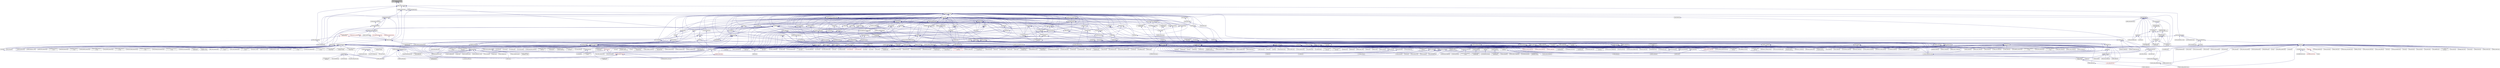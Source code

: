 digraph "thread_executor_parameter_traits.hpp"
{
  edge [fontname="Helvetica",fontsize="10",labelfontname="Helvetica",labelfontsize="10"];
  node [fontname="Helvetica",fontsize="10",shape=record];
  Node30 [label="thread_executor_parameter\l_traits.hpp",height=0.2,width=0.4,color="black", fillcolor="grey75", style="filled", fontcolor="black"];
  Node30 -> Node31 [dir="back",color="midnightblue",fontsize="10",style="solid",fontname="Helvetica"];
  Node31 [label="static_chunk_size.hpp",height=0.2,width=0.4,color="black", fillcolor="white", style="filled",URL="$d1/d26/static__chunk__size_8hpp.html"];
  Node31 -> Node32 [dir="back",color="midnightblue",fontsize="10",style="solid",fontname="Helvetica"];
  Node32 [label="block_allocator.hpp",height=0.2,width=0.4,color="black", fillcolor="white", style="filled",URL="$d9/d7a/block__allocator_8hpp.html"];
  Node32 -> Node33 [dir="back",color="midnightblue",fontsize="10",style="solid",fontname="Helvetica"];
  Node33 [label="host.hpp",height=0.2,width=0.4,color="black", fillcolor="white", style="filled",URL="$dd/d78/host_8hpp.html"];
  Node33 -> Node34 [dir="back",color="midnightblue",fontsize="10",style="solid",fontname="Helvetica"];
  Node34 [label="compute.hpp",height=0.2,width=0.4,color="black", fillcolor="white", style="filled",URL="$df/dd0/compute_8hpp.html"];
  Node34 -> Node35 [dir="back",color="midnightblue",fontsize="10",style="solid",fontname="Helvetica"];
  Node35 [label="cublas_matmul.cpp",height=0.2,width=0.4,color="black", fillcolor="white", style="filled",URL="$dd/d84/cublas__matmul_8cpp.html"];
  Node34 -> Node36 [dir="back",color="midnightblue",fontsize="10",style="solid",fontname="Helvetica"];
  Node36 [label="synchronize.cpp",height=0.2,width=0.4,color="black", fillcolor="white", style="filled",URL="$da/da2/synchronize_8cpp.html"];
  Node34 -> Node37 [dir="back",color="midnightblue",fontsize="10",style="solid",fontname="Helvetica"];
  Node37 [label="stream.cpp",height=0.2,width=0.4,color="black", fillcolor="white", style="filled",URL="$da/d5f/stream_8cpp.html"];
  Node34 -> Node38 [dir="back",color="midnightblue",fontsize="10",style="solid",fontname="Helvetica"];
  Node38 [label="for_each_value_proxy.cpp",height=0.2,width=0.4,color="black", fillcolor="white", style="filled",URL="$d1/d78/for__each__value__proxy_8cpp.html"];
  Node34 -> Node39 [dir="back",color="midnightblue",fontsize="10",style="solid",fontname="Helvetica"];
  Node39 [label="block_allocator.cpp",height=0.2,width=0.4,color="black", fillcolor="white", style="filled",URL="$dc/d4a/block__allocator_8cpp.html"];
  Node34 -> Node40 [dir="back",color="midnightblue",fontsize="10",style="solid",fontname="Helvetica"];
  Node40 [label="partitioned_vector\l_target.cpp",height=0.2,width=0.4,color="black", fillcolor="white", style="filled",URL="$d9/dd1/partitioned__vector__target_8cpp.html"];
  Node31 -> Node41 [dir="back",color="midnightblue",fontsize="10",style="solid",fontname="Helvetica"];
  Node41 [label="block_executor.hpp",height=0.2,width=0.4,color="black", fillcolor="white", style="filled",URL="$dc/d6f/block__executor_8hpp.html"];
  Node41 -> Node32 [dir="back",color="midnightblue",fontsize="10",style="solid",fontname="Helvetica"];
  Node41 -> Node33 [dir="back",color="midnightblue",fontsize="10",style="solid",fontname="Helvetica"];
  Node31 -> Node42 [dir="back",color="midnightblue",fontsize="10",style="solid",fontname="Helvetica"];
  Node42 [label="executor_parameters.hpp",height=0.2,width=0.4,color="black", fillcolor="white", style="filled",URL="$dc/d66/executor__parameters_8hpp.html"];
  Node42 -> Node43 [dir="back",color="midnightblue",fontsize="10",style="solid",fontname="Helvetica"];
  Node43 [label="parallel_executor_parameters.hpp",height=0.2,width=0.4,color="black", fillcolor="white", style="filled",URL="$d7/db6/parallel__executor__parameters_8hpp.html"];
  Node43 -> Node35 [dir="back",color="midnightblue",fontsize="10",style="solid",fontname="Helvetica"];
  Node43 -> Node44 [dir="back",color="midnightblue",fontsize="10",style="solid",fontname="Helvetica"];
  Node44 [label="foreach_scaling.cpp",height=0.2,width=0.4,color="black", fillcolor="white", style="filled",URL="$d4/d94/foreach__scaling_8cpp.html"];
  Node43 -> Node37 [dir="back",color="midnightblue",fontsize="10",style="solid",fontname="Helvetica"];
  Node43 -> Node45 [dir="back",color="midnightblue",fontsize="10",style="solid",fontname="Helvetica"];
  Node45 [label="executor_parameters.cpp",height=0.2,width=0.4,color="black", fillcolor="white", style="filled",URL="$dc/d90/executor__parameters_8cpp.html"];
  Node43 -> Node46 [dir="back",color="midnightblue",fontsize="10",style="solid",fontname="Helvetica"];
  Node46 [label="executor_parameters\l_timer_hooks.cpp",height=0.2,width=0.4,color="black", fillcolor="white", style="filled",URL="$d4/d85/executor__parameters__timer__hooks_8cpp.html"];
  Node43 -> Node47 [dir="back",color="midnightblue",fontsize="10",style="solid",fontname="Helvetica"];
  Node47 [label="persistent_executor\l_parameters.cpp",height=0.2,width=0.4,color="black", fillcolor="white", style="filled",URL="$db/d9b/persistent__executor__parameters_8cpp.html"];
  Node43 -> Node48 [dir="back",color="midnightblue",fontsize="10",style="solid",fontname="Helvetica"];
  Node48 [label="task_block_executor.cpp",height=0.2,width=0.4,color="black", fillcolor="white", style="filled",URL="$d7/df6/task__block__executor_8cpp.html"];
  Node31 -> Node49 [dir="back",color="midnightblue",fontsize="10",style="solid",fontname="Helvetica"];
  Node49 [label="parallel_executor.hpp",height=0.2,width=0.4,color="black", fillcolor="white", style="filled",URL="$d8/d39/parallel__executor_8hpp.html"];
  Node49 -> Node50 [dir="back",color="midnightblue",fontsize="10",style="solid",fontname="Helvetica"];
  Node50 [label="execution_policy.hpp",height=0.2,width=0.4,color="black", fillcolor="white", style="filled",URL="$d4/d36/execution__policy_8hpp.html"];
  Node50 -> Node32 [dir="back",color="midnightblue",fontsize="10",style="solid",fontname="Helvetica"];
  Node50 -> Node51 [dir="back",color="midnightblue",fontsize="10",style="solid",fontname="Helvetica"];
  Node51 [label="parallel_execution\l_policy.hpp",height=0.2,width=0.4,color="black", fillcolor="white", style="filled",URL="$d5/ddf/parallel__execution__policy_8hpp.html"];
  Node51 -> Node52 [dir="back",color="midnightblue",fontsize="10",style="solid",fontname="Helvetica"];
  Node52 [label="test_utils.hpp",height=0.2,width=0.4,color="black", fillcolor="white", style="filled",URL="$d2/d18/performance_2parallel__algorithms_2local_2test__utils_8hpp.html"];
  Node52 -> Node53 [dir="back",color="midnightblue",fontsize="10",style="solid",fontname="Helvetica"];
  Node53 [label="benchmark_merge.cpp",height=0.2,width=0.4,color="black", fillcolor="white", style="filled",URL="$dd/d49/benchmark__merge_8cpp.html"];
  Node52 -> Node54 [dir="back",color="midnightblue",fontsize="10",style="solid",fontname="Helvetica"];
  Node54 [label="benchmark_partition.cpp",height=0.2,width=0.4,color="black", fillcolor="white", style="filled",URL="$d9/d88/benchmark__partition_8cpp.html"];
  Node52 -> Node55 [dir="back",color="midnightblue",fontsize="10",style="solid",fontname="Helvetica"];
  Node55 [label="benchmark_partition\l_copy.cpp",height=0.2,width=0.4,color="black", fillcolor="white", style="filled",URL="$d3/d0e/benchmark__partition__copy_8cpp.html"];
  Node52 -> Node56 [dir="back",color="midnightblue",fontsize="10",style="solid",fontname="Helvetica"];
  Node56 [label="benchmark_unique_copy.cpp",height=0.2,width=0.4,color="black", fillcolor="white", style="filled",URL="$d9/d53/benchmark__unique__copy_8cpp.html"];
  Node51 -> Node57 [dir="back",color="midnightblue",fontsize="10",style="solid",fontname="Helvetica"];
  Node57 [label="test_utils.hpp",height=0.2,width=0.4,color="black", fillcolor="white", style="filled",URL="$d5/d53/unit_2parallel_2algorithms_2test__utils_8hpp.html"];
  Node57 -> Node58 [dir="back",color="midnightblue",fontsize="10",style="solid",fontname="Helvetica"];
  Node58 [label="adjacentdifference.cpp",height=0.2,width=0.4,color="black", fillcolor="white", style="filled",URL="$d5/df0/adjacentdifference_8cpp.html"];
  Node57 -> Node59 [dir="back",color="midnightblue",fontsize="10",style="solid",fontname="Helvetica"];
  Node59 [label="adjacentdifference\l_bad_alloc.cpp",height=0.2,width=0.4,color="black", fillcolor="white", style="filled",URL="$d8/d95/adjacentdifference__bad__alloc_8cpp.html"];
  Node57 -> Node60 [dir="back",color="midnightblue",fontsize="10",style="solid",fontname="Helvetica"];
  Node60 [label="adjacentdifference\l_exception.cpp",height=0.2,width=0.4,color="black", fillcolor="white", style="filled",URL="$d8/d0b/adjacentdifference__exception_8cpp.html"];
  Node57 -> Node61 [dir="back",color="midnightblue",fontsize="10",style="solid",fontname="Helvetica"];
  Node61 [label="adjacentfind.cpp",height=0.2,width=0.4,color="black", fillcolor="white", style="filled",URL="$d2/d99/adjacentfind_8cpp.html"];
  Node57 -> Node62 [dir="back",color="midnightblue",fontsize="10",style="solid",fontname="Helvetica"];
  Node62 [label="adjacentfind_bad_alloc.cpp",height=0.2,width=0.4,color="black", fillcolor="white", style="filled",URL="$d3/d2a/adjacentfind__bad__alloc_8cpp.html"];
  Node57 -> Node63 [dir="back",color="midnightblue",fontsize="10",style="solid",fontname="Helvetica"];
  Node63 [label="adjacentfind_binary.cpp",height=0.2,width=0.4,color="black", fillcolor="white", style="filled",URL="$d3/db1/adjacentfind__binary_8cpp.html"];
  Node57 -> Node64 [dir="back",color="midnightblue",fontsize="10",style="solid",fontname="Helvetica"];
  Node64 [label="adjacentfind_binary\l_bad_alloc.cpp",height=0.2,width=0.4,color="black", fillcolor="white", style="filled",URL="$d6/d81/adjacentfind__binary__bad__alloc_8cpp.html"];
  Node57 -> Node65 [dir="back",color="midnightblue",fontsize="10",style="solid",fontname="Helvetica"];
  Node65 [label="adjacentfind_binary\l_exception.cpp",height=0.2,width=0.4,color="black", fillcolor="white", style="filled",URL="$d8/da8/adjacentfind__binary__exception_8cpp.html"];
  Node57 -> Node66 [dir="back",color="midnightblue",fontsize="10",style="solid",fontname="Helvetica"];
  Node66 [label="adjacentfind_exception.cpp",height=0.2,width=0.4,color="black", fillcolor="white", style="filled",URL="$de/d40/adjacentfind__exception_8cpp.html"];
  Node57 -> Node67 [dir="back",color="midnightblue",fontsize="10",style="solid",fontname="Helvetica"];
  Node67 [label="all_of.cpp",height=0.2,width=0.4,color="black", fillcolor="white", style="filled",URL="$db/d88/all__of_8cpp.html"];
  Node57 -> Node68 [dir="back",color="midnightblue",fontsize="10",style="solid",fontname="Helvetica"];
  Node68 [label="any_of.cpp",height=0.2,width=0.4,color="black", fillcolor="white", style="filled",URL="$d8/d5d/any__of_8cpp.html"];
  Node57 -> Node69 [dir="back",color="midnightblue",fontsize="10",style="solid",fontname="Helvetica"];
  Node69 [label="copy.cpp",height=0.2,width=0.4,color="black", fillcolor="white", style="filled",URL="$d9/d54/copy_8cpp.html"];
  Node57 -> Node70 [dir="back",color="midnightblue",fontsize="10",style="solid",fontname="Helvetica"];
  Node70 [label="copyif_bad_alloc.cpp",height=0.2,width=0.4,color="black", fillcolor="white", style="filled",URL="$d0/ddd/copyif__bad__alloc_8cpp.html"];
  Node57 -> Node71 [dir="back",color="midnightblue",fontsize="10",style="solid",fontname="Helvetica"];
  Node71 [label="copyif_exception.cpp",height=0.2,width=0.4,color="black", fillcolor="white", style="filled",URL="$dc/d81/copyif__exception_8cpp.html"];
  Node57 -> Node72 [dir="back",color="midnightblue",fontsize="10",style="solid",fontname="Helvetica"];
  Node72 [label="copyif_forward.cpp",height=0.2,width=0.4,color="black", fillcolor="white", style="filled",URL="$d3/d04/copyif__forward_8cpp.html"];
  Node57 -> Node73 [dir="back",color="midnightblue",fontsize="10",style="solid",fontname="Helvetica"];
  Node73 [label="copyif_input.cpp",height=0.2,width=0.4,color="black", fillcolor="white", style="filled",URL="$d5/d41/copyif__input_8cpp.html"];
  Node57 -> Node74 [dir="back",color="midnightblue",fontsize="10",style="solid",fontname="Helvetica"];
  Node74 [label="copyif_random.cpp",height=0.2,width=0.4,color="black", fillcolor="white", style="filled",URL="$dc/d22/copyif__random_8cpp.html"];
  Node57 -> Node75 [dir="back",color="midnightblue",fontsize="10",style="solid",fontname="Helvetica"];
  Node75 [label="copyn.cpp",height=0.2,width=0.4,color="black", fillcolor="white", style="filled",URL="$d3/d44/copyn_8cpp.html"];
  Node57 -> Node76 [dir="back",color="midnightblue",fontsize="10",style="solid",fontname="Helvetica"];
  Node76 [label="count_tests.hpp",height=0.2,width=0.4,color="red", fillcolor="white", style="filled",URL="$de/d3a/count__tests_8hpp.html"];
  Node57 -> Node79 [dir="back",color="midnightblue",fontsize="10",style="solid",fontname="Helvetica"];
  Node79 [label="countif_tests.hpp",height=0.2,width=0.4,color="red", fillcolor="white", style="filled",URL="$d4/da4/countif__tests_8hpp.html"];
  Node57 -> Node82 [dir="back",color="midnightblue",fontsize="10",style="solid",fontname="Helvetica"];
  Node82 [label="destroy_tests.hpp",height=0.2,width=0.4,color="black", fillcolor="white", style="filled",URL="$db/d13/destroy__tests_8hpp.html"];
  Node82 -> Node83 [dir="back",color="midnightblue",fontsize="10",style="solid",fontname="Helvetica"];
  Node83 [label="destroy.cpp",height=0.2,width=0.4,color="black", fillcolor="white", style="filled",URL="$dd/d93/destroy_8cpp.html"];
  Node57 -> Node84 [dir="back",color="midnightblue",fontsize="10",style="solid",fontname="Helvetica"];
  Node84 [label="destroyn.cpp",height=0.2,width=0.4,color="black", fillcolor="white", style="filled",URL="$de/dbc/destroyn_8cpp.html"];
  Node57 -> Node85 [dir="back",color="midnightblue",fontsize="10",style="solid",fontname="Helvetica"];
  Node85 [label="equal.cpp",height=0.2,width=0.4,color="black", fillcolor="white", style="filled",URL="$df/d99/equal_8cpp.html"];
  Node57 -> Node86 [dir="back",color="midnightblue",fontsize="10",style="solid",fontname="Helvetica"];
  Node86 [label="equal_binary.cpp",height=0.2,width=0.4,color="black", fillcolor="white", style="filled",URL="$d2/ddd/equal__binary_8cpp.html"];
  Node57 -> Node87 [dir="back",color="midnightblue",fontsize="10",style="solid",fontname="Helvetica"];
  Node87 [label="exclusive_scan.cpp",height=0.2,width=0.4,color="black", fillcolor="white", style="filled",URL="$dc/dd7/exclusive__scan_8cpp.html"];
  Node57 -> Node88 [dir="back",color="midnightblue",fontsize="10",style="solid",fontname="Helvetica"];
  Node88 [label="exclusive_scan2.cpp",height=0.2,width=0.4,color="black", fillcolor="white", style="filled",URL="$dc/dc7/exclusive__scan2_8cpp.html"];
  Node57 -> Node89 [dir="back",color="midnightblue",fontsize="10",style="solid",fontname="Helvetica"];
  Node89 [label="exclusive_scan_bad\l_alloc.cpp",height=0.2,width=0.4,color="black", fillcolor="white", style="filled",URL="$d5/ded/exclusive__scan__bad__alloc_8cpp.html"];
  Node57 -> Node90 [dir="back",color="midnightblue",fontsize="10",style="solid",fontname="Helvetica"];
  Node90 [label="exclusive_scan_exception.cpp",height=0.2,width=0.4,color="black", fillcolor="white", style="filled",URL="$d1/d9b/exclusive__scan__exception_8cpp.html"];
  Node57 -> Node91 [dir="back",color="midnightblue",fontsize="10",style="solid",fontname="Helvetica"];
  Node91 [label="exclusive_scan_validate.cpp",height=0.2,width=0.4,color="black", fillcolor="white", style="filled",URL="$df/d8d/exclusive__scan__validate_8cpp.html"];
  Node57 -> Node92 [dir="back",color="midnightblue",fontsize="10",style="solid",fontname="Helvetica"];
  Node92 [label="fill.cpp",height=0.2,width=0.4,color="black", fillcolor="white", style="filled",URL="$db/df9/fill_8cpp.html"];
  Node57 -> Node93 [dir="back",color="midnightblue",fontsize="10",style="solid",fontname="Helvetica"];
  Node93 [label="filln.cpp",height=0.2,width=0.4,color="black", fillcolor="white", style="filled",URL="$d7/df6/filln_8cpp.html"];
  Node57 -> Node94 [dir="back",color="midnightblue",fontsize="10",style="solid",fontname="Helvetica"];
  Node94 [label="find.cpp",height=0.2,width=0.4,color="black", fillcolor="white", style="filled",URL="$d4/dfc/find_8cpp.html"];
  Node57 -> Node95 [dir="back",color="midnightblue",fontsize="10",style="solid",fontname="Helvetica"];
  Node95 [label="findend.cpp",height=0.2,width=0.4,color="black", fillcolor="white", style="filled",URL="$de/d27/findend_8cpp.html"];
  Node57 -> Node96 [dir="back",color="midnightblue",fontsize="10",style="solid",fontname="Helvetica"];
  Node96 [label="findfirstof.cpp",height=0.2,width=0.4,color="black", fillcolor="white", style="filled",URL="$da/d85/findfirstof_8cpp.html"];
  Node57 -> Node97 [dir="back",color="midnightblue",fontsize="10",style="solid",fontname="Helvetica"];
  Node97 [label="findfirstof_binary.cpp",height=0.2,width=0.4,color="black", fillcolor="white", style="filled",URL="$db/da2/findfirstof__binary_8cpp.html"];
  Node57 -> Node98 [dir="back",color="midnightblue",fontsize="10",style="solid",fontname="Helvetica"];
  Node98 [label="findif.cpp",height=0.2,width=0.4,color="black", fillcolor="white", style="filled",URL="$d4/d38/findif_8cpp.html"];
  Node57 -> Node99 [dir="back",color="midnightblue",fontsize="10",style="solid",fontname="Helvetica"];
  Node99 [label="findifnot.cpp",height=0.2,width=0.4,color="black", fillcolor="white", style="filled",URL="$dd/df5/findifnot_8cpp.html"];
  Node57 -> Node100 [dir="back",color="midnightblue",fontsize="10",style="solid",fontname="Helvetica"];
  Node100 [label="findifnot_bad_alloc.cpp",height=0.2,width=0.4,color="black", fillcolor="white", style="filled",URL="$df/de4/findifnot__bad__alloc_8cpp.html"];
  Node57 -> Node101 [dir="back",color="midnightblue",fontsize="10",style="solid",fontname="Helvetica"];
  Node101 [label="findifnot_exception.cpp",height=0.2,width=0.4,color="black", fillcolor="white", style="filled",URL="$dc/d17/findifnot__exception_8cpp.html"];
  Node57 -> Node102 [dir="back",color="midnightblue",fontsize="10",style="solid",fontname="Helvetica"];
  Node102 [label="for_loop.cpp",height=0.2,width=0.4,color="black", fillcolor="white", style="filled",URL="$de/d62/for__loop_8cpp.html"];
  Node57 -> Node103 [dir="back",color="midnightblue",fontsize="10",style="solid",fontname="Helvetica"];
  Node103 [label="for_loop_induction.cpp",height=0.2,width=0.4,color="black", fillcolor="white", style="filled",URL="$dc/d69/for__loop__induction_8cpp.html"];
  Node57 -> Node104 [dir="back",color="midnightblue",fontsize="10",style="solid",fontname="Helvetica"];
  Node104 [label="for_loop_induction\l_async.cpp",height=0.2,width=0.4,color="black", fillcolor="white", style="filled",URL="$d6/dc7/for__loop__induction__async_8cpp.html"];
  Node57 -> Node105 [dir="back",color="midnightblue",fontsize="10",style="solid",fontname="Helvetica"];
  Node105 [label="for_loop_n.cpp",height=0.2,width=0.4,color="black", fillcolor="white", style="filled",URL="$de/da4/for__loop__n_8cpp.html"];
  Node57 -> Node106 [dir="back",color="midnightblue",fontsize="10",style="solid",fontname="Helvetica"];
  Node106 [label="for_loop_n_strided.cpp",height=0.2,width=0.4,color="black", fillcolor="white", style="filled",URL="$d8/d8f/for__loop__n__strided_8cpp.html"];
  Node57 -> Node107 [dir="back",color="midnightblue",fontsize="10",style="solid",fontname="Helvetica"];
  Node107 [label="for_loop_reduction.cpp",height=0.2,width=0.4,color="black", fillcolor="white", style="filled",URL="$d9/dcb/for__loop__reduction_8cpp.html"];
  Node57 -> Node108 [dir="back",color="midnightblue",fontsize="10",style="solid",fontname="Helvetica"];
  Node108 [label="for_loop_reduction\l_async.cpp",height=0.2,width=0.4,color="black", fillcolor="white", style="filled",URL="$d8/dfb/for__loop__reduction__async_8cpp.html"];
  Node57 -> Node109 [dir="back",color="midnightblue",fontsize="10",style="solid",fontname="Helvetica"];
  Node109 [label="for_loop_strided.cpp",height=0.2,width=0.4,color="black", fillcolor="white", style="filled",URL="$d1/d10/for__loop__strided_8cpp.html"];
  Node57 -> Node110 [dir="back",color="midnightblue",fontsize="10",style="solid",fontname="Helvetica"];
  Node110 [label="foreach_tests.hpp",height=0.2,width=0.4,color="black", fillcolor="white", style="filled",URL="$d4/d2c/algorithms_2foreach__tests_8hpp.html"];
  Node110 -> Node111 [dir="back",color="midnightblue",fontsize="10",style="solid",fontname="Helvetica"];
  Node111 [label="foreach.cpp",height=0.2,width=0.4,color="black", fillcolor="white", style="filled",URL="$d1/d33/foreach_8cpp.html"];
  Node110 -> Node112 [dir="back",color="midnightblue",fontsize="10",style="solid",fontname="Helvetica"];
  Node112 [label="foreach_executors.cpp",height=0.2,width=0.4,color="black", fillcolor="white", style="filled",URL="$d3/d54/foreach__executors_8cpp.html"];
  Node110 -> Node113 [dir="back",color="midnightblue",fontsize="10",style="solid",fontname="Helvetica"];
  Node113 [label="foreach_executors_v1.cpp",height=0.2,width=0.4,color="black", fillcolor="white", style="filled",URL="$dd/dda/foreach__executors__v1_8cpp.html"];
  Node110 -> Node114 [dir="back",color="midnightblue",fontsize="10",style="solid",fontname="Helvetica"];
  Node114 [label="foreachn.cpp",height=0.2,width=0.4,color="black", fillcolor="white", style="filled",URL="$d3/d1b/foreachn_8cpp.html"];
  Node110 -> Node115 [dir="back",color="midnightblue",fontsize="10",style="solid",fontname="Helvetica"];
  Node115 [label="foreach_datapar.cpp",height=0.2,width=0.4,color="black", fillcolor="white", style="filled",URL="$da/dfb/foreach__datapar_8cpp.html"];
  Node110 -> Node116 [dir="back",color="midnightblue",fontsize="10",style="solid",fontname="Helvetica"];
  Node116 [label="foreachn_datapar.cpp",height=0.2,width=0.4,color="black", fillcolor="white", style="filled",URL="$d3/ddd/foreachn__datapar_8cpp.html"];
  Node110 -> Node45 [dir="back",color="midnightblue",fontsize="10",style="solid",fontname="Helvetica"];
  Node110 -> Node46 [dir="back",color="midnightblue",fontsize="10",style="solid",fontname="Helvetica"];
  Node110 -> Node47 [dir="back",color="midnightblue",fontsize="10",style="solid",fontname="Helvetica"];
  Node57 -> Node117 [dir="back",color="midnightblue",fontsize="10",style="solid",fontname="Helvetica"];
  Node117 [label="foreach_tests_prefetching.hpp",height=0.2,width=0.4,color="black", fillcolor="white", style="filled",URL="$de/d0e/foreach__tests__prefetching_8hpp.html"];
  Node117 -> Node118 [dir="back",color="midnightblue",fontsize="10",style="solid",fontname="Helvetica"];
  Node118 [label="foreach_prefetching.cpp",height=0.2,width=0.4,color="black", fillcolor="white", style="filled",URL="$d4/df0/foreach__prefetching_8cpp.html"];
  Node117 -> Node119 [dir="back",color="midnightblue",fontsize="10",style="solid",fontname="Helvetica"];
  Node119 [label="foreach_prefetching\l_executors_v1.cpp",height=0.2,width=0.4,color="black", fillcolor="white", style="filled",URL="$dd/d50/foreach__prefetching__executors__v1_8cpp.html"];
  Node57 -> Node120 [dir="back",color="midnightblue",fontsize="10",style="solid",fontname="Helvetica"];
  Node120 [label="foreach_tests_projection.hpp",height=0.2,width=0.4,color="black", fillcolor="white", style="filled",URL="$dd/d98/algorithms_2foreach__tests__projection_8hpp.html"];
  Node120 -> Node121 [dir="back",color="midnightblue",fontsize="10",style="solid",fontname="Helvetica"];
  Node121 [label="foreach_projection.cpp",height=0.2,width=0.4,color="black", fillcolor="white", style="filled",URL="$d3/d3e/foreach__projection_8cpp.html"];
  Node57 -> Node122 [dir="back",color="midnightblue",fontsize="10",style="solid",fontname="Helvetica"];
  Node122 [label="foreachn_bad_alloc.cpp",height=0.2,width=0.4,color="black", fillcolor="white", style="filled",URL="$dc/dad/foreachn__bad__alloc_8cpp.html"];
  Node57 -> Node123 [dir="back",color="midnightblue",fontsize="10",style="solid",fontname="Helvetica"];
  Node123 [label="foreachn_exception.cpp",height=0.2,width=0.4,color="black", fillcolor="white", style="filled",URL="$d7/d9a/foreachn__exception_8cpp.html"];
  Node57 -> Node124 [dir="back",color="midnightblue",fontsize="10",style="solid",fontname="Helvetica"];
  Node124 [label="foreachn_projection.cpp",height=0.2,width=0.4,color="black", fillcolor="white", style="filled",URL="$db/deb/foreachn__projection_8cpp.html"];
  Node57 -> Node125 [dir="back",color="midnightblue",fontsize="10",style="solid",fontname="Helvetica"];
  Node125 [label="foreachn_projection\l_bad_alloc.cpp",height=0.2,width=0.4,color="black", fillcolor="white", style="filled",URL="$dc/d8d/foreachn__projection__bad__alloc_8cpp.html"];
  Node57 -> Node126 [dir="back",color="midnightblue",fontsize="10",style="solid",fontname="Helvetica"];
  Node126 [label="foreachn_projection\l_exception.cpp",height=0.2,width=0.4,color="black", fillcolor="white", style="filled",URL="$db/df7/foreachn__projection__exception_8cpp.html"];
  Node57 -> Node127 [dir="back",color="midnightblue",fontsize="10",style="solid",fontname="Helvetica"];
  Node127 [label="generate.cpp",height=0.2,width=0.4,color="black", fillcolor="white", style="filled",URL="$d4/da7/generate_8cpp.html"];
  Node57 -> Node128 [dir="back",color="midnightblue",fontsize="10",style="solid",fontname="Helvetica"];
  Node128 [label="generaten.cpp",height=0.2,width=0.4,color="black", fillcolor="white", style="filled",URL="$d6/dd4/generaten_8cpp.html"];
  Node57 -> Node129 [dir="back",color="midnightblue",fontsize="10",style="solid",fontname="Helvetica"];
  Node129 [label="includes.cpp",height=0.2,width=0.4,color="black", fillcolor="white", style="filled",URL="$dc/d10/includes_8cpp.html"];
  Node57 -> Node130 [dir="back",color="midnightblue",fontsize="10",style="solid",fontname="Helvetica"];
  Node130 [label="inclusive_scan_tests.hpp",height=0.2,width=0.4,color="black", fillcolor="white", style="filled",URL="$d1/d1e/inclusive__scan__tests_8hpp.html"];
  Node130 -> Node131 [dir="back",color="midnightblue",fontsize="10",style="solid",fontname="Helvetica"];
  Node131 [label="inclusive_scan.cpp",height=0.2,width=0.4,color="black", fillcolor="white", style="filled",URL="$d4/d31/inclusive__scan_8cpp.html"];
  Node130 -> Node132 [dir="back",color="midnightblue",fontsize="10",style="solid",fontname="Helvetica"];
  Node132 [label="inclusive_scan_executors\l_v1.cpp",height=0.2,width=0.4,color="black", fillcolor="white", style="filled",URL="$da/dda/inclusive__scan__executors__v1_8cpp.html"];
  Node57 -> Node133 [dir="back",color="midnightblue",fontsize="10",style="solid",fontname="Helvetica"];
  Node133 [label="is_heap_tests.hpp",height=0.2,width=0.4,color="black", fillcolor="white", style="filled",URL="$d7/ddd/is__heap__tests_8hpp.html"];
  Node133 -> Node134 [dir="back",color="midnightblue",fontsize="10",style="solid",fontname="Helvetica"];
  Node134 [label="is_heap.cpp",height=0.2,width=0.4,color="black", fillcolor="white", style="filled",URL="$d1/d1e/is__heap_8cpp.html"];
  Node133 -> Node135 [dir="back",color="midnightblue",fontsize="10",style="solid",fontname="Helvetica"];
  Node135 [label="is_heap_until.cpp",height=0.2,width=0.4,color="black", fillcolor="white", style="filled",URL="$dd/d28/is__heap__until_8cpp.html"];
  Node57 -> Node134 [dir="back",color="midnightblue",fontsize="10",style="solid",fontname="Helvetica"];
  Node57 -> Node135 [dir="back",color="midnightblue",fontsize="10",style="solid",fontname="Helvetica"];
  Node57 -> Node136 [dir="back",color="midnightblue",fontsize="10",style="solid",fontname="Helvetica"];
  Node136 [label="is_partitioned.cpp",height=0.2,width=0.4,color="black", fillcolor="white", style="filled",URL="$df/d07/is__partitioned_8cpp.html"];
  Node57 -> Node137 [dir="back",color="midnightblue",fontsize="10",style="solid",fontname="Helvetica"];
  Node137 [label="is_sorted_tests.hpp",height=0.2,width=0.4,color="black", fillcolor="white", style="filled",URL="$d7/d7f/is__sorted__tests_8hpp.html"];
  Node137 -> Node138 [dir="back",color="midnightblue",fontsize="10",style="solid",fontname="Helvetica"];
  Node138 [label="is_sorted.cpp",height=0.2,width=0.4,color="black", fillcolor="white", style="filled",URL="$df/d8f/is__sorted_8cpp.html"];
  Node137 -> Node139 [dir="back",color="midnightblue",fontsize="10",style="solid",fontname="Helvetica"];
  Node139 [label="is_sorted_executors\l_v1.cpp",height=0.2,width=0.4,color="black", fillcolor="white", style="filled",URL="$d1/d98/is__sorted__executors__v1_8cpp.html"];
  Node57 -> Node140 [dir="back",color="midnightblue",fontsize="10",style="solid",fontname="Helvetica"];
  Node140 [label="is_sorted_until.cpp",height=0.2,width=0.4,color="black", fillcolor="white", style="filled",URL="$d0/d1b/is__sorted__until_8cpp.html"];
  Node57 -> Node141 [dir="back",color="midnightblue",fontsize="10",style="solid",fontname="Helvetica"];
  Node141 [label="lexicographical_compare.cpp",height=0.2,width=0.4,color="black", fillcolor="white", style="filled",URL="$dd/de6/lexicographical__compare_8cpp.html"];
  Node57 -> Node142 [dir="back",color="midnightblue",fontsize="10",style="solid",fontname="Helvetica"];
  Node142 [label="max_element.cpp",height=0.2,width=0.4,color="black", fillcolor="white", style="filled",URL="$d4/d10/max__element_8cpp.html"];
  Node57 -> Node143 [dir="back",color="midnightblue",fontsize="10",style="solid",fontname="Helvetica"];
  Node143 [label="merge_tests.hpp",height=0.2,width=0.4,color="black", fillcolor="white", style="filled",URL="$dc/d10/merge__tests_8hpp.html"];
  Node143 -> Node144 [dir="back",color="midnightblue",fontsize="10",style="solid",fontname="Helvetica"];
  Node144 [label="merge.cpp",height=0.2,width=0.4,color="black", fillcolor="white", style="filled",URL="$d1/da4/merge_8cpp.html"];
  Node57 -> Node144 [dir="back",color="midnightblue",fontsize="10",style="solid",fontname="Helvetica"];
  Node57 -> Node145 [dir="back",color="midnightblue",fontsize="10",style="solid",fontname="Helvetica"];
  Node145 [label="min_element.cpp",height=0.2,width=0.4,color="black", fillcolor="white", style="filled",URL="$d3/dab/min__element_8cpp.html"];
  Node57 -> Node146 [dir="back",color="midnightblue",fontsize="10",style="solid",fontname="Helvetica"];
  Node146 [label="minmax_element.cpp",height=0.2,width=0.4,color="black", fillcolor="white", style="filled",URL="$da/df0/minmax__element_8cpp.html"];
  Node57 -> Node147 [dir="back",color="midnightblue",fontsize="10",style="solid",fontname="Helvetica"];
  Node147 [label="mismatch.cpp",height=0.2,width=0.4,color="black", fillcolor="white", style="filled",URL="$da/d76/mismatch_8cpp.html"];
  Node57 -> Node148 [dir="back",color="midnightblue",fontsize="10",style="solid",fontname="Helvetica"];
  Node148 [label="mismatch_binary.cpp",height=0.2,width=0.4,color="black", fillcolor="white", style="filled",URL="$d0/d8b/mismatch__binary_8cpp.html"];
  Node57 -> Node149 [dir="back",color="midnightblue",fontsize="10",style="solid",fontname="Helvetica"];
  Node149 [label="move.cpp",height=0.2,width=0.4,color="black", fillcolor="white", style="filled",URL="$d5/d5f/move_8cpp.html"];
  Node57 -> Node150 [dir="back",color="midnightblue",fontsize="10",style="solid",fontname="Helvetica"];
  Node150 [label="none_of.cpp",height=0.2,width=0.4,color="black", fillcolor="white", style="filled",URL="$de/d32/none__of_8cpp.html"];
  Node57 -> Node151 [dir="back",color="midnightblue",fontsize="10",style="solid",fontname="Helvetica"];
  Node151 [label="partition_tests.hpp",height=0.2,width=0.4,color="black", fillcolor="white", style="filled",URL="$df/dd8/partition__tests_8hpp.html"];
  Node151 -> Node152 [dir="back",color="midnightblue",fontsize="10",style="solid",fontname="Helvetica"];
  Node152 [label="partition.cpp",height=0.2,width=0.4,color="black", fillcolor="white", style="filled",URL="$d6/daf/tests_2unit_2parallel_2algorithms_2partition_8cpp.html"];
  Node57 -> Node152 [dir="back",color="midnightblue",fontsize="10",style="solid",fontname="Helvetica"];
  Node57 -> Node153 [dir="back",color="midnightblue",fontsize="10",style="solid",fontname="Helvetica"];
  Node153 [label="partition_copy_tests.hpp",height=0.2,width=0.4,color="black", fillcolor="white", style="filled",URL="$d9/dfa/partition__copy__tests_8hpp.html"];
  Node153 -> Node154 [dir="back",color="midnightblue",fontsize="10",style="solid",fontname="Helvetica"];
  Node154 [label="partition_copy.cpp",height=0.2,width=0.4,color="black", fillcolor="white", style="filled",URL="$d8/d61/partition__copy_8cpp.html"];
  Node57 -> Node154 [dir="back",color="midnightblue",fontsize="10",style="solid",fontname="Helvetica"];
  Node57 -> Node155 [dir="back",color="midnightblue",fontsize="10",style="solid",fontname="Helvetica"];
  Node155 [label="reduce_.cpp",height=0.2,width=0.4,color="black", fillcolor="white", style="filled",URL="$d5/d03/reduce___8cpp.html"];
  Node57 -> Node156 [dir="back",color="midnightblue",fontsize="10",style="solid",fontname="Helvetica"];
  Node156 [label="sort_tests.hpp",height=0.2,width=0.4,color="red", fillcolor="white", style="filled",URL="$d8/d97/sort__tests_8hpp.html"];
  Node156 -> Node157 [dir="back",color="midnightblue",fontsize="10",style="solid",fontname="Helvetica"];
  Node157 [label="reduce_by_key.cpp",height=0.2,width=0.4,color="black", fillcolor="white", style="filled",URL="$dd/dde/reduce__by__key_8cpp.html"];
  Node156 -> Node159 [dir="back",color="midnightblue",fontsize="10",style="solid",fontname="Helvetica"];
  Node159 [label="sort_by_key.cpp",height=0.2,width=0.4,color="black", fillcolor="white", style="filled",URL="$df/daa/sort__by__key_8cpp.html"];
  Node57 -> Node161 [dir="back",color="midnightblue",fontsize="10",style="solid",fontname="Helvetica"];
  Node161 [label="remove_copy.cpp",height=0.2,width=0.4,color="black", fillcolor="white", style="filled",URL="$de/db8/remove__copy_8cpp.html"];
  Node57 -> Node162 [dir="back",color="midnightblue",fontsize="10",style="solid",fontname="Helvetica"];
  Node162 [label="remove_copy_if.cpp",height=0.2,width=0.4,color="black", fillcolor="white", style="filled",URL="$d1/d0f/remove__copy__if_8cpp.html"];
  Node57 -> Node163 [dir="back",color="midnightblue",fontsize="10",style="solid",fontname="Helvetica"];
  Node163 [label="replace.cpp",height=0.2,width=0.4,color="black", fillcolor="white", style="filled",URL="$d6/d96/replace_8cpp.html"];
  Node57 -> Node164 [dir="back",color="midnightblue",fontsize="10",style="solid",fontname="Helvetica"];
  Node164 [label="replace_copy.cpp",height=0.2,width=0.4,color="black", fillcolor="white", style="filled",URL="$da/d69/replace__copy_8cpp.html"];
  Node57 -> Node165 [dir="back",color="midnightblue",fontsize="10",style="solid",fontname="Helvetica"];
  Node165 [label="replace_copy_if.cpp",height=0.2,width=0.4,color="black", fillcolor="white", style="filled",URL="$d4/d1c/replace__copy__if_8cpp.html"];
  Node57 -> Node166 [dir="back",color="midnightblue",fontsize="10",style="solid",fontname="Helvetica"];
  Node166 [label="replace_if.cpp",height=0.2,width=0.4,color="black", fillcolor="white", style="filled",URL="$de/ded/replace__if_8cpp.html"];
  Node57 -> Node167 [dir="back",color="midnightblue",fontsize="10",style="solid",fontname="Helvetica"];
  Node167 [label="reverse.cpp",height=0.2,width=0.4,color="black", fillcolor="white", style="filled",URL="$d8/dc4/reverse_8cpp.html"];
  Node57 -> Node168 [dir="back",color="midnightblue",fontsize="10",style="solid",fontname="Helvetica"];
  Node168 [label="reverse_copy.cpp",height=0.2,width=0.4,color="black", fillcolor="white", style="filled",URL="$dd/d14/reverse__copy_8cpp.html"];
  Node57 -> Node169 [dir="back",color="midnightblue",fontsize="10",style="solid",fontname="Helvetica"];
  Node169 [label="rotate.cpp",height=0.2,width=0.4,color="black", fillcolor="white", style="filled",URL="$d7/d5d/rotate_8cpp.html"];
  Node57 -> Node170 [dir="back",color="midnightblue",fontsize="10",style="solid",fontname="Helvetica"];
  Node170 [label="rotate_copy.cpp",height=0.2,width=0.4,color="black", fillcolor="white", style="filled",URL="$da/d77/rotate__copy_8cpp.html"];
  Node57 -> Node171 [dir="back",color="midnightblue",fontsize="10",style="solid",fontname="Helvetica"];
  Node171 [label="search.cpp",height=0.2,width=0.4,color="black", fillcolor="white", style="filled",URL="$d9/def/search_8cpp.html"];
  Node57 -> Node172 [dir="back",color="midnightblue",fontsize="10",style="solid",fontname="Helvetica"];
  Node172 [label="searchn.cpp",height=0.2,width=0.4,color="black", fillcolor="white", style="filled",URL="$dc/dc5/searchn_8cpp.html"];
  Node57 -> Node173 [dir="back",color="midnightblue",fontsize="10",style="solid",fontname="Helvetica"];
  Node173 [label="set_difference.cpp",height=0.2,width=0.4,color="black", fillcolor="white", style="filled",URL="$d5/d98/set__difference_8cpp.html"];
  Node57 -> Node174 [dir="back",color="midnightblue",fontsize="10",style="solid",fontname="Helvetica"];
  Node174 [label="set_intersection.cpp",height=0.2,width=0.4,color="black", fillcolor="white", style="filled",URL="$dd/d83/set__intersection_8cpp.html"];
  Node57 -> Node175 [dir="back",color="midnightblue",fontsize="10",style="solid",fontname="Helvetica"];
  Node175 [label="set_symmetric_difference.cpp",height=0.2,width=0.4,color="black", fillcolor="white", style="filled",URL="$d4/d0c/set__symmetric__difference_8cpp.html"];
  Node57 -> Node176 [dir="back",color="midnightblue",fontsize="10",style="solid",fontname="Helvetica"];
  Node176 [label="set_union.cpp",height=0.2,width=0.4,color="black", fillcolor="white", style="filled",URL="$d7/d76/set__union_8cpp.html"];
  Node57 -> Node177 [dir="back",color="midnightblue",fontsize="10",style="solid",fontname="Helvetica"];
  Node177 [label="stable_partition_tests.hpp",height=0.2,width=0.4,color="red", fillcolor="white", style="filled",URL="$d0/d99/stable__partition__tests_8hpp.html"];
  Node57 -> Node179 [dir="back",color="midnightblue",fontsize="10",style="solid",fontname="Helvetica"];
  Node179 [label="swapranges.cpp",height=0.2,width=0.4,color="black", fillcolor="white", style="filled",URL="$df/d4e/swapranges_8cpp.html"];
  Node57 -> Node180 [dir="back",color="midnightblue",fontsize="10",style="solid",fontname="Helvetica"];
  Node180 [label="transform_tests.hpp",height=0.2,width=0.4,color="red", fillcolor="white", style="filled",URL="$de/db6/transform__tests_8hpp.html"];
  Node57 -> Node183 [dir="back",color="midnightblue",fontsize="10",style="solid",fontname="Helvetica"];
  Node183 [label="transform_binary_tests.hpp",height=0.2,width=0.4,color="red", fillcolor="white", style="filled",URL="$dd/d5d/transform__binary__tests_8hpp.html"];
  Node57 -> Node186 [dir="back",color="midnightblue",fontsize="10",style="solid",fontname="Helvetica"];
  Node186 [label="transform_binary2_tests.hpp",height=0.2,width=0.4,color="red", fillcolor="white", style="filled",URL="$d7/dcc/transform__binary2__tests_8hpp.html"];
  Node57 -> Node189 [dir="back",color="midnightblue",fontsize="10",style="solid",fontname="Helvetica"];
  Node189 [label="transform_exclusive\l_scan.cpp",height=0.2,width=0.4,color="black", fillcolor="white", style="filled",URL="$d0/d9c/transform__exclusive__scan_8cpp.html"];
  Node57 -> Node190 [dir="back",color="midnightblue",fontsize="10",style="solid",fontname="Helvetica"];
  Node190 [label="transform_inclusive\l_scan.cpp",height=0.2,width=0.4,color="black", fillcolor="white", style="filled",URL="$d0/d83/transform__inclusive__scan_8cpp.html"];
  Node57 -> Node191 [dir="back",color="midnightblue",fontsize="10",style="solid",fontname="Helvetica"];
  Node191 [label="transform_reduce.cpp",height=0.2,width=0.4,color="black", fillcolor="white", style="filled",URL="$dc/db9/transform__reduce_8cpp.html"];
  Node57 -> Node192 [dir="back",color="midnightblue",fontsize="10",style="solid",fontname="Helvetica"];
  Node192 [label="transform_reduce_binary\l_tests.hpp",height=0.2,width=0.4,color="red", fillcolor="white", style="filled",URL="$da/d3e/transform__reduce__binary__tests_8hpp.html"];
  Node57 -> Node195 [dir="back",color="midnightblue",fontsize="10",style="solid",fontname="Helvetica"];
  Node195 [label="transform_reduce_binary\l_bad_alloc.cpp",height=0.2,width=0.4,color="black", fillcolor="white", style="filled",URL="$d6/d34/transform__reduce__binary__bad__alloc_8cpp.html"];
  Node57 -> Node196 [dir="back",color="midnightblue",fontsize="10",style="solid",fontname="Helvetica"];
  Node196 [label="transform_reduce_binary\l_exception.cpp",height=0.2,width=0.4,color="black", fillcolor="white", style="filled",URL="$d0/d01/transform__reduce__binary__exception_8cpp.html"];
  Node57 -> Node197 [dir="back",color="midnightblue",fontsize="10",style="solid",fontname="Helvetica"];
  Node197 [label="uninitialized_copy\l_tests.hpp",height=0.2,width=0.4,color="black", fillcolor="white", style="filled",URL="$d4/dae/uninitialized__copy__tests_8hpp.html"];
  Node197 -> Node198 [dir="back",color="midnightblue",fontsize="10",style="solid",fontname="Helvetica"];
  Node198 [label="uninitialized_copy.cpp",height=0.2,width=0.4,color="black", fillcolor="white", style="filled",URL="$d7/d92/uninitialized__copy_8cpp.html"];
  Node197 -> Node199 [dir="back",color="midnightblue",fontsize="10",style="solid",fontname="Helvetica"];
  Node199 [label="uninitialized_copy\l_executors_v1.cpp",height=0.2,width=0.4,color="black", fillcolor="white", style="filled",URL="$da/d28/uninitialized__copy__executors__v1_8cpp.html"];
  Node57 -> Node200 [dir="back",color="midnightblue",fontsize="10",style="solid",fontname="Helvetica"];
  Node200 [label="uninitialized_copyn.cpp",height=0.2,width=0.4,color="black", fillcolor="white", style="filled",URL="$d8/d4f/uninitialized__copyn_8cpp.html"];
  Node57 -> Node201 [dir="back",color="midnightblue",fontsize="10",style="solid",fontname="Helvetica"];
  Node201 [label="uninitialized_default\l_construct_tests.hpp",height=0.2,width=0.4,color="black", fillcolor="white", style="filled",URL="$de/def/uninitialized__default__construct__tests_8hpp.html"];
  Node201 -> Node202 [dir="back",color="midnightblue",fontsize="10",style="solid",fontname="Helvetica"];
  Node202 [label="uninitialized_default\l_construct.cpp",height=0.2,width=0.4,color="black", fillcolor="white", style="filled",URL="$d0/d35/uninitialized__default__construct_8cpp.html"];
  Node57 -> Node203 [dir="back",color="midnightblue",fontsize="10",style="solid",fontname="Helvetica"];
  Node203 [label="uninitialized_default\l_constructn.cpp",height=0.2,width=0.4,color="black", fillcolor="white", style="filled",URL="$d4/dfe/uninitialized__default__constructn_8cpp.html"];
  Node57 -> Node204 [dir="back",color="midnightblue",fontsize="10",style="solid",fontname="Helvetica"];
  Node204 [label="uninitialized_fill.cpp",height=0.2,width=0.4,color="black", fillcolor="white", style="filled",URL="$d7/da6/uninitialized__fill_8cpp.html"];
  Node57 -> Node205 [dir="back",color="midnightblue",fontsize="10",style="solid",fontname="Helvetica"];
  Node205 [label="uninitialized_filln.cpp",height=0.2,width=0.4,color="black", fillcolor="white", style="filled",URL="$d8/de9/uninitialized__filln_8cpp.html"];
  Node57 -> Node206 [dir="back",color="midnightblue",fontsize="10",style="solid",fontname="Helvetica"];
  Node206 [label="uninitialized_move\l_tests.hpp",height=0.2,width=0.4,color="black", fillcolor="white", style="filled",URL="$d4/daa/uninitialized__move__tests_8hpp.html"];
  Node206 -> Node207 [dir="back",color="midnightblue",fontsize="10",style="solid",fontname="Helvetica"];
  Node207 [label="uninitialized_move.cpp",height=0.2,width=0.4,color="black", fillcolor="white", style="filled",URL="$d9/da0/uninitialized__move_8cpp.html"];
  Node57 -> Node208 [dir="back",color="midnightblue",fontsize="10",style="solid",fontname="Helvetica"];
  Node208 [label="uninitialized_moven.cpp",height=0.2,width=0.4,color="black", fillcolor="white", style="filled",URL="$d8/daa/uninitialized__moven_8cpp.html"];
  Node57 -> Node209 [dir="back",color="midnightblue",fontsize="10",style="solid",fontname="Helvetica"];
  Node209 [label="uninitialized_value\l_construct_tests.hpp",height=0.2,width=0.4,color="black", fillcolor="white", style="filled",URL="$dc/d40/uninitialized__value__construct__tests_8hpp.html"];
  Node209 -> Node210 [dir="back",color="midnightblue",fontsize="10",style="solid",fontname="Helvetica"];
  Node210 [label="uninitialized_value\l_construct.cpp",height=0.2,width=0.4,color="black", fillcolor="white", style="filled",URL="$de/d0f/uninitialized__value__construct_8cpp.html"];
  Node57 -> Node211 [dir="back",color="midnightblue",fontsize="10",style="solid",fontname="Helvetica"];
  Node211 [label="uninitialized_value\l_constructn.cpp",height=0.2,width=0.4,color="black", fillcolor="white", style="filled",URL="$d2/d2b/uninitialized__value__constructn_8cpp.html"];
  Node57 -> Node212 [dir="back",color="midnightblue",fontsize="10",style="solid",fontname="Helvetica"];
  Node212 [label="unique_copy_tests.hpp",height=0.2,width=0.4,color="black", fillcolor="white", style="filled",URL="$d8/dff/unique__copy__tests_8hpp.html"];
  Node212 -> Node213 [dir="back",color="midnightblue",fontsize="10",style="solid",fontname="Helvetica"];
  Node213 [label="unique_copy.cpp",height=0.2,width=0.4,color="black", fillcolor="white", style="filled",URL="$de/dbb/unique__copy_8cpp.html"];
  Node57 -> Node213 [dir="back",color="midnightblue",fontsize="10",style="solid",fontname="Helvetica"];
  Node57 -> Node214 [dir="back",color="midnightblue",fontsize="10",style="solid",fontname="Helvetica"];
  Node214 [label="foreach_datapar_zipiter.cpp",height=0.2,width=0.4,color="black", fillcolor="white", style="filled",URL="$d3/de7/foreach__datapar__zipiter_8cpp.html"];
  Node51 -> Node215 [dir="back",color="midnightblue",fontsize="10",style="solid",fontname="Helvetica"];
  Node215 [label="test_utils.hpp",height=0.2,width=0.4,color="black", fillcolor="white", style="filled",URL="$db/d5c/unit_2parallel_2container__algorithms_2test__utils_8hpp.html"];
  Node215 -> Node216 [dir="back",color="midnightblue",fontsize="10",style="solid",fontname="Helvetica"];
  Node216 [label="copy_range.cpp",height=0.2,width=0.4,color="black", fillcolor="white", style="filled",URL="$d8/d92/copy__range_8cpp.html"];
  Node215 -> Node217 [dir="back",color="midnightblue",fontsize="10",style="solid",fontname="Helvetica"];
  Node217 [label="copyif_range.cpp",height=0.2,width=0.4,color="black", fillcolor="white", style="filled",URL="$dc/dff/copyif__range_8cpp.html"];
  Node215 -> Node218 [dir="back",color="midnightblue",fontsize="10",style="solid",fontname="Helvetica"];
  Node218 [label="foreach_tests.hpp",height=0.2,width=0.4,color="black", fillcolor="white", style="filled",URL="$d1/da3/container__algorithms_2foreach__tests_8hpp.html"];
  Node218 -> Node219 [dir="back",color="midnightblue",fontsize="10",style="solid",fontname="Helvetica"];
  Node219 [label="foreach_range.cpp",height=0.2,width=0.4,color="black", fillcolor="white", style="filled",URL="$d1/d8e/foreach__range_8cpp.html"];
  Node215 -> Node220 [dir="back",color="midnightblue",fontsize="10",style="solid",fontname="Helvetica"];
  Node220 [label="foreach_tests_projection.hpp",height=0.2,width=0.4,color="black", fillcolor="white", style="filled",URL="$d4/d89/container__algorithms_2foreach__tests__projection_8hpp.html"];
  Node220 -> Node221 [dir="back",color="midnightblue",fontsize="10",style="solid",fontname="Helvetica"];
  Node221 [label="foreach_range_projection.cpp",height=0.2,width=0.4,color="black", fillcolor="white", style="filled",URL="$d6/d56/foreach__range__projection_8cpp.html"];
  Node215 -> Node222 [dir="back",color="midnightblue",fontsize="10",style="solid",fontname="Helvetica"];
  Node222 [label="generate_range.cpp",height=0.2,width=0.4,color="black", fillcolor="white", style="filled",URL="$d3/d4f/generate__range_8cpp.html"];
  Node215 -> Node223 [dir="back",color="midnightblue",fontsize="10",style="solid",fontname="Helvetica"];
  Node223 [label="is_heap_range.cpp",height=0.2,width=0.4,color="black", fillcolor="white", style="filled",URL="$d3/df7/is__heap__range_8cpp.html"];
  Node215 -> Node224 [dir="back",color="midnightblue",fontsize="10",style="solid",fontname="Helvetica"];
  Node224 [label="is_heap_until_range.cpp",height=0.2,width=0.4,color="black", fillcolor="white", style="filled",URL="$d8/d9a/is__heap__until__range_8cpp.html"];
  Node215 -> Node225 [dir="back",color="midnightblue",fontsize="10",style="solid",fontname="Helvetica"];
  Node225 [label="max_element_range.cpp",height=0.2,width=0.4,color="black", fillcolor="white", style="filled",URL="$d2/de4/max__element__range_8cpp.html"];
  Node215 -> Node226 [dir="back",color="midnightblue",fontsize="10",style="solid",fontname="Helvetica"];
  Node226 [label="merge_range.cpp",height=0.2,width=0.4,color="black", fillcolor="white", style="filled",URL="$db/d38/merge__range_8cpp.html"];
  Node215 -> Node227 [dir="back",color="midnightblue",fontsize="10",style="solid",fontname="Helvetica"];
  Node227 [label="min_element_range.cpp",height=0.2,width=0.4,color="black", fillcolor="white", style="filled",URL="$da/d24/min__element__range_8cpp.html"];
  Node215 -> Node228 [dir="back",color="midnightblue",fontsize="10",style="solid",fontname="Helvetica"];
  Node228 [label="minmax_element_range.cpp",height=0.2,width=0.4,color="black", fillcolor="white", style="filled",URL="$d4/d1d/minmax__element__range_8cpp.html"];
  Node215 -> Node229 [dir="back",color="midnightblue",fontsize="10",style="solid",fontname="Helvetica"];
  Node229 [label="partition_copy_range.cpp",height=0.2,width=0.4,color="black", fillcolor="white", style="filled",URL="$d6/df9/partition__copy__range_8cpp.html"];
  Node215 -> Node230 [dir="back",color="midnightblue",fontsize="10",style="solid",fontname="Helvetica"];
  Node230 [label="partition_range.cpp",height=0.2,width=0.4,color="black", fillcolor="white", style="filled",URL="$da/d9a/partition__range_8cpp.html"];
  Node215 -> Node231 [dir="back",color="midnightblue",fontsize="10",style="solid",fontname="Helvetica"];
  Node231 [label="remove_copy_if_range.cpp",height=0.2,width=0.4,color="black", fillcolor="white", style="filled",URL="$df/d42/remove__copy__if__range_8cpp.html"];
  Node215 -> Node232 [dir="back",color="midnightblue",fontsize="10",style="solid",fontname="Helvetica"];
  Node232 [label="remove_copy_range.cpp",height=0.2,width=0.4,color="black", fillcolor="white", style="filled",URL="$dd/d90/remove__copy__range_8cpp.html"];
  Node215 -> Node233 [dir="back",color="midnightblue",fontsize="10",style="solid",fontname="Helvetica"];
  Node233 [label="replace_copy_if_range.cpp",height=0.2,width=0.4,color="black", fillcolor="white", style="filled",URL="$dc/d56/replace__copy__if__range_8cpp.html"];
  Node215 -> Node234 [dir="back",color="midnightblue",fontsize="10",style="solid",fontname="Helvetica"];
  Node234 [label="replace_copy_range.cpp",height=0.2,width=0.4,color="black", fillcolor="white", style="filled",URL="$d9/def/replace__copy__range_8cpp.html"];
  Node215 -> Node235 [dir="back",color="midnightblue",fontsize="10",style="solid",fontname="Helvetica"];
  Node235 [label="replace_if_range.cpp",height=0.2,width=0.4,color="black", fillcolor="white", style="filled",URL="$df/d8d/replace__if__range_8cpp.html"];
  Node215 -> Node236 [dir="back",color="midnightblue",fontsize="10",style="solid",fontname="Helvetica"];
  Node236 [label="replace_range.cpp",height=0.2,width=0.4,color="black", fillcolor="white", style="filled",URL="$d8/de4/replace__range_8cpp.html"];
  Node215 -> Node237 [dir="back",color="midnightblue",fontsize="10",style="solid",fontname="Helvetica"];
  Node237 [label="reverse_copy_range.cpp",height=0.2,width=0.4,color="black", fillcolor="white", style="filled",URL="$dc/d43/reverse__copy__range_8cpp.html"];
  Node215 -> Node238 [dir="back",color="midnightblue",fontsize="10",style="solid",fontname="Helvetica"];
  Node238 [label="reverse_range.cpp",height=0.2,width=0.4,color="black", fillcolor="white", style="filled",URL="$df/de9/reverse__range_8cpp.html"];
  Node215 -> Node239 [dir="back",color="midnightblue",fontsize="10",style="solid",fontname="Helvetica"];
  Node239 [label="rotate_copy_range.cpp",height=0.2,width=0.4,color="black", fillcolor="white", style="filled",URL="$df/d8b/rotate__copy__range_8cpp.html"];
  Node215 -> Node240 [dir="back",color="midnightblue",fontsize="10",style="solid",fontname="Helvetica"];
  Node240 [label="rotate_range.cpp",height=0.2,width=0.4,color="black", fillcolor="white", style="filled",URL="$d5/d40/rotate__range_8cpp.html"];
  Node215 -> Node241 [dir="back",color="midnightblue",fontsize="10",style="solid",fontname="Helvetica"];
  Node241 [label="sort_range_tests.hpp",height=0.2,width=0.4,color="red", fillcolor="white", style="filled",URL="$df/d52/sort__range__tests_8hpp.html"];
  Node215 -> Node243 [dir="back",color="midnightblue",fontsize="10",style="solid",fontname="Helvetica"];
  Node243 [label="transform_range.cpp",height=0.2,width=0.4,color="black", fillcolor="white", style="filled",URL="$de/dba/transform__range_8cpp.html"];
  Node215 -> Node244 [dir="back",color="midnightblue",fontsize="10",style="solid",fontname="Helvetica"];
  Node244 [label="transform_range_binary.cpp",height=0.2,width=0.4,color="black", fillcolor="white", style="filled",URL="$df/d17/transform__range__binary_8cpp.html"];
  Node215 -> Node245 [dir="back",color="midnightblue",fontsize="10",style="solid",fontname="Helvetica"];
  Node245 [label="transform_range_binary2.cpp",height=0.2,width=0.4,color="black", fillcolor="white", style="filled",URL="$df/d62/transform__range__binary2_8cpp.html"];
  Node215 -> Node246 [dir="back",color="midnightblue",fontsize="10",style="solid",fontname="Helvetica"];
  Node246 [label="unique_copy_range.cpp",height=0.2,width=0.4,color="black", fillcolor="white", style="filled",URL="$db/d2d/unique__copy__range_8cpp.html"];
  Node50 -> Node247 [dir="back",color="midnightblue",fontsize="10",style="solid",fontname="Helvetica"];
  Node247 [label="spmd_block.hpp",height=0.2,width=0.4,color="black", fillcolor="white", style="filled",URL="$d7/d72/lcos_2local_2spmd__block_8hpp.html"];
  Node247 -> Node248 [dir="back",color="midnightblue",fontsize="10",style="solid",fontname="Helvetica"];
  Node248 [label="spmd_block.hpp",height=0.2,width=0.4,color="black", fillcolor="white", style="filled",URL="$d0/d37/parallel_2spmd__block_8hpp.html"];
  Node248 -> Node249 [dir="back",color="midnightblue",fontsize="10",style="solid",fontname="Helvetica"];
  Node249 [label="spmd_block.cpp",height=0.2,width=0.4,color="black", fillcolor="white", style="filled",URL="$d7/dbf/spmd__block_8cpp.html"];
  Node50 -> Node250 [dir="back",color="midnightblue",fontsize="10",style="solid",fontname="Helvetica"];
  Node250 [label="spmd_block.hpp",height=0.2,width=0.4,color="black", fillcolor="white", style="filled",URL="$d3/d34/lcos_2spmd__block_8hpp.html"];
  Node250 -> Node251 [dir="back",color="midnightblue",fontsize="10",style="solid",fontname="Helvetica"];
  Node251 [label="coarray.hpp",height=0.2,width=0.4,color="black", fillcolor="white", style="filled",URL="$d0/da7/coarray_8hpp.html"];
  Node251 -> Node252 [dir="back",color="midnightblue",fontsize="10",style="solid",fontname="Helvetica"];
  Node252 [label="coarray.cpp",height=0.2,width=0.4,color="black", fillcolor="white", style="filled",URL="$d8/d2c/coarray_8cpp.html"];
  Node251 -> Node253 [dir="back",color="midnightblue",fontsize="10",style="solid",fontname="Helvetica"];
  Node253 [label="coarray_all_reduce.cpp",height=0.2,width=0.4,color="black", fillcolor="white", style="filled",URL="$da/ddb/coarray__all__reduce_8cpp.html"];
  Node250 -> Node254 [dir="back",color="midnightblue",fontsize="10",style="solid",fontname="Helvetica"];
  Node254 [label="view_element.hpp",height=0.2,width=0.4,color="black", fillcolor="white", style="filled",URL="$de/d49/view__element_8hpp.html"];
  Node254 -> Node255 [dir="back",color="midnightblue",fontsize="10",style="solid",fontname="Helvetica"];
  Node255 [label="partitioned_vector\l_local_view_iterator.hpp",height=0.2,width=0.4,color="black", fillcolor="white", style="filled",URL="$d2/dd5/partitioned__vector__local__view__iterator_8hpp.html"];
  Node255 -> Node256 [dir="back",color="midnightblue",fontsize="10",style="solid",fontname="Helvetica"];
  Node256 [label="partitioned_vector\l_local_view.hpp",height=0.2,width=0.4,color="black", fillcolor="white", style="filled",URL="$d3/de6/partitioned__vector__local__view_8hpp.html"];
  Node256 -> Node257 [dir="back",color="midnightblue",fontsize="10",style="solid",fontname="Helvetica"];
  Node257 [label="partitioned_vector\l_view.hpp",height=0.2,width=0.4,color="black", fillcolor="white", style="filled",URL="$d9/db2/include_2partitioned__vector__view_8hpp.html"];
  Node257 -> Node258 [dir="back",color="midnightblue",fontsize="10",style="solid",fontname="Helvetica"];
  Node258 [label="partitioned_vector\l_subview.cpp",height=0.2,width=0.4,color="black", fillcolor="white", style="filled",URL="$dc/d09/partitioned__vector__subview_8cpp.html"];
  Node257 -> Node259 [dir="back",color="midnightblue",fontsize="10",style="solid",fontname="Helvetica"];
  Node259 [label="partitioned_vector\l_view.cpp",height=0.2,width=0.4,color="black", fillcolor="white", style="filled",URL="$d9/dcf/partitioned__vector__view_8cpp.html"];
  Node257 -> Node260 [dir="back",color="midnightblue",fontsize="10",style="solid",fontname="Helvetica"];
  Node260 [label="partitioned_vector\l_view_iterator.cpp",height=0.2,width=0.4,color="black", fillcolor="white", style="filled",URL="$d6/d94/partitioned__vector__view__iterator_8cpp.html"];
  Node256 -> Node258 [dir="back",color="midnightblue",fontsize="10",style="solid",fontname="Helvetica"];
  Node256 -> Node259 [dir="back",color="midnightblue",fontsize="10",style="solid",fontname="Helvetica"];
  Node254 -> Node261 [dir="back",color="midnightblue",fontsize="10",style="solid",fontname="Helvetica"];
  Node261 [label="partitioned_vector\l_view_iterator.hpp",height=0.2,width=0.4,color="black", fillcolor="white", style="filled",URL="$df/d4b/partitioned__vector__view__iterator_8hpp.html"];
  Node261 -> Node262 [dir="back",color="midnightblue",fontsize="10",style="solid",fontname="Helvetica"];
  Node262 [label="partitioned_vector\l_view.hpp",height=0.2,width=0.4,color="black", fillcolor="white", style="filled",URL="$da/dc2/components_2containers_2partitioned__vector_2partitioned__vector__view_8hpp.html"];
  Node262 -> Node251 [dir="back",color="midnightblue",fontsize="10",style="solid",fontname="Helvetica"];
  Node262 -> Node256 [dir="back",color="midnightblue",fontsize="10",style="solid",fontname="Helvetica"];
  Node262 -> Node257 [dir="back",color="midnightblue",fontsize="10",style="solid",fontname="Helvetica"];
  Node262 -> Node258 [dir="back",color="midnightblue",fontsize="10",style="solid",fontname="Helvetica"];
  Node262 -> Node259 [dir="back",color="midnightblue",fontsize="10",style="solid",fontname="Helvetica"];
  Node250 -> Node262 [dir="back",color="midnightblue",fontsize="10",style="solid",fontname="Helvetica"];
  Node250 -> Node252 [dir="back",color="midnightblue",fontsize="10",style="solid",fontname="Helvetica"];
  Node250 -> Node253 [dir="back",color="midnightblue",fontsize="10",style="solid",fontname="Helvetica"];
  Node250 -> Node258 [dir="back",color="midnightblue",fontsize="10",style="solid",fontname="Helvetica"];
  Node250 -> Node259 [dir="back",color="midnightblue",fontsize="10",style="solid",fontname="Helvetica"];
  Node250 -> Node260 [dir="back",color="midnightblue",fontsize="10",style="solid",fontname="Helvetica"];
  Node250 -> Node263 [dir="back",color="midnightblue",fontsize="10",style="solid",fontname="Helvetica"];
  Node263 [label="global_spmd_block.cpp",height=0.2,width=0.4,color="black", fillcolor="white", style="filled",URL="$da/d4f/global__spmd__block_8cpp.html"];
  Node50 -> Node264 [dir="back",color="midnightblue",fontsize="10",style="solid",fontname="Helvetica"];
  Node264 [label="adjacent_difference.hpp",height=0.2,width=0.4,color="black", fillcolor="white", style="filled",URL="$d1/d17/adjacent__difference_8hpp.html"];
  Node264 -> Node265 [dir="back",color="midnightblue",fontsize="10",style="solid",fontname="Helvetica"];
  Node265 [label="parallel_adjacent_difference.hpp",height=0.2,width=0.4,color="black", fillcolor="white", style="filled",URL="$d0/d0e/parallel__adjacent__difference_8hpp.html"];
  Node265 -> Node58 [dir="back",color="midnightblue",fontsize="10",style="solid",fontname="Helvetica"];
  Node265 -> Node59 [dir="back",color="midnightblue",fontsize="10",style="solid",fontname="Helvetica"];
  Node265 -> Node60 [dir="back",color="midnightblue",fontsize="10",style="solid",fontname="Helvetica"];
  Node264 -> Node266 [dir="back",color="midnightblue",fontsize="10",style="solid",fontname="Helvetica"];
  Node266 [label="numeric.hpp",height=0.2,width=0.4,color="black", fillcolor="white", style="filled",URL="$de/dd5/numeric_8hpp.html"];
  Node266 -> Node267 [dir="back",color="midnightblue",fontsize="10",style="solid",fontname="Helvetica"];
  Node267 [label="parallel_numeric.hpp",height=0.2,width=0.4,color="red", fillcolor="white", style="filled",URL="$d9/db1/parallel__numeric_8hpp.html"];
  Node267 -> Node272 [dir="back",color="midnightblue",fontsize="10",style="solid",fontname="Helvetica"];
  Node272 [label="transpose_block_numa.cpp",height=0.2,width=0.4,color="black", fillcolor="white", style="filled",URL="$dd/d3b/transpose__block__numa_8cpp.html"];
  Node50 -> Node276 [dir="back",color="midnightblue",fontsize="10",style="solid",fontname="Helvetica"];
  Node276 [label="adjacent_find.hpp",height=0.2,width=0.4,color="black", fillcolor="white", style="filled",URL="$d6/d68/adjacent__find_8hpp.html"];
  Node276 -> Node277 [dir="back",color="midnightblue",fontsize="10",style="solid",fontname="Helvetica"];
  Node277 [label="parallel_adjacent_find.hpp",height=0.2,width=0.4,color="black", fillcolor="white", style="filled",URL="$df/d90/parallel__adjacent__find_8hpp.html"];
  Node277 -> Node61 [dir="back",color="midnightblue",fontsize="10",style="solid",fontname="Helvetica"];
  Node277 -> Node62 [dir="back",color="midnightblue",fontsize="10",style="solid",fontname="Helvetica"];
  Node277 -> Node63 [dir="back",color="midnightblue",fontsize="10",style="solid",fontname="Helvetica"];
  Node277 -> Node64 [dir="back",color="midnightblue",fontsize="10",style="solid",fontname="Helvetica"];
  Node277 -> Node65 [dir="back",color="midnightblue",fontsize="10",style="solid",fontname="Helvetica"];
  Node277 -> Node66 [dir="back",color="midnightblue",fontsize="10",style="solid",fontname="Helvetica"];
  Node276 -> Node278 [dir="back",color="midnightblue",fontsize="10",style="solid",fontname="Helvetica"];
  Node278 [label="algorithm.hpp",height=0.2,width=0.4,color="black", fillcolor="white", style="filled",URL="$de/d55/algorithm_8hpp.html"];
  Node278 -> Node279 [dir="back",color="midnightblue",fontsize="10",style="solid",fontname="Helvetica"];
  Node279 [label="parallel_algorithm.hpp",height=0.2,width=0.4,color="red", fillcolor="white", style="filled",URL="$d9/db1/parallel__algorithm_8hpp.html"];
  Node279 -> Node272 [dir="back",color="midnightblue",fontsize="10",style="solid",fontname="Helvetica"];
  Node279 -> Node44 [dir="back",color="midnightblue",fontsize="10",style="solid",fontname="Helvetica"];
  Node279 -> Node285 [dir="back",color="midnightblue",fontsize="10",style="solid",fontname="Helvetica"];
  Node285 [label="partitioned_vector\l_foreach.cpp",height=0.2,width=0.4,color="black", fillcolor="white", style="filled",URL="$df/d5f/partitioned__vector__foreach_8cpp.html"];
  Node279 -> Node286 [dir="back",color="midnightblue",fontsize="10",style="solid",fontname="Helvetica"];
  Node286 [label="is_executor_1691.cpp",height=0.2,width=0.4,color="black", fillcolor="white", style="filled",URL="$d2/d1e/is__executor__1691_8cpp.html"];
  Node279 -> Node120 [dir="back",color="midnightblue",fontsize="10",style="solid",fontname="Helvetica"];
  Node279 -> Node47 [dir="back",color="midnightblue",fontsize="10",style="solid",fontname="Helvetica"];
  Node278 -> Node288 [dir="back",color="midnightblue",fontsize="10",style="solid",fontname="Helvetica"];
  Node288 [label="parallel_container\l_algorithm.hpp",height=0.2,width=0.4,color="black", fillcolor="white", style="filled",URL="$d4/d28/parallel__container__algorithm_8hpp.html"];
  Node288 -> Node218 [dir="back",color="midnightblue",fontsize="10",style="solid",fontname="Helvetica"];
  Node288 -> Node220 [dir="back",color="midnightblue",fontsize="10",style="solid",fontname="Helvetica"];
  Node288 -> Node241 [dir="back",color="midnightblue",fontsize="10",style="solid",fontname="Helvetica"];
  Node278 -> Node289 [dir="back",color="midnightblue",fontsize="10",style="solid",fontname="Helvetica"];
  Node289 [label="container_algorithms.hpp",height=0.2,width=0.4,color="black", fillcolor="white", style="filled",URL="$de/da1/container__algorithms_8hpp.html"];
  Node289 -> Node288 [dir="back",color="midnightblue",fontsize="10",style="solid",fontname="Helvetica"];
  Node278 -> Node290 [dir="back",color="midnightblue",fontsize="10",style="solid",fontname="Helvetica"];
  Node290 [label="segmented_algorithm.hpp",height=0.2,width=0.4,color="black", fillcolor="white", style="filled",URL="$d2/d57/segmented__algorithm_8hpp.html"];
  Node278 -> Node97 [dir="back",color="midnightblue",fontsize="10",style="solid",fontname="Helvetica"];
  Node278 -> Node157 [dir="back",color="midnightblue",fontsize="10",style="solid",fontname="Helvetica"];
  Node278 -> Node159 [dir="back",color="midnightblue",fontsize="10",style="solid",fontname="Helvetica"];
  Node50 -> Node291 [dir="back",color="midnightblue",fontsize="10",style="solid",fontname="Helvetica"];
  Node291 [label="all_any_none.hpp",height=0.2,width=0.4,color="black", fillcolor="white", style="filled",URL="$d8/ddd/all__any__none_8hpp.html"];
  Node291 -> Node292 [dir="back",color="midnightblue",fontsize="10",style="solid",fontname="Helvetica"];
  Node292 [label="parallel_all_any_none\l_of.hpp",height=0.2,width=0.4,color="black", fillcolor="white", style="filled",URL="$df/ddf/parallel__all__any__none__of_8hpp.html"];
  Node292 -> Node67 [dir="back",color="midnightblue",fontsize="10",style="solid",fontname="Helvetica"];
  Node292 -> Node68 [dir="back",color="midnightblue",fontsize="10",style="solid",fontname="Helvetica"];
  Node292 -> Node150 [dir="back",color="midnightblue",fontsize="10",style="solid",fontname="Helvetica"];
  Node291 -> Node278 [dir="back",color="midnightblue",fontsize="10",style="solid",fontname="Helvetica"];
  Node50 -> Node293 [dir="back",color="midnightblue",fontsize="10",style="solid",fontname="Helvetica"];
  Node293 [label="copy.hpp",height=0.2,width=0.4,color="black", fillcolor="white", style="filled",URL="$d3/d90/algorithms_2copy_8hpp.html"];
  Node293 -> Node294 [dir="back",color="midnightblue",fontsize="10",style="solid",fontname="Helvetica"];
  Node294 [label="parallel_copy.hpp",height=0.2,width=0.4,color="black", fillcolor="white", style="filled",URL="$d8/d06/parallel__copy_8hpp.html"];
  Node294 -> Node35 [dir="back",color="midnightblue",fontsize="10",style="solid",fontname="Helvetica"];
  Node294 -> Node37 [dir="back",color="midnightblue",fontsize="10",style="solid",fontname="Helvetica"];
  Node294 -> Node54 [dir="back",color="midnightblue",fontsize="10",style="solid",fontname="Helvetica"];
  Node294 -> Node295 [dir="back",color="midnightblue",fontsize="10",style="solid",fontname="Helvetica"];
  Node295 [label="scan_shortlength.cpp",height=0.2,width=0.4,color="black", fillcolor="white", style="filled",URL="$de/d75/scan__shortlength_8cpp.html"];
  Node294 -> Node69 [dir="back",color="midnightblue",fontsize="10",style="solid",fontname="Helvetica"];
  Node294 -> Node70 [dir="back",color="midnightblue",fontsize="10",style="solid",fontname="Helvetica"];
  Node294 -> Node71 [dir="back",color="midnightblue",fontsize="10",style="solid",fontname="Helvetica"];
  Node294 -> Node72 [dir="back",color="midnightblue",fontsize="10",style="solid",fontname="Helvetica"];
  Node294 -> Node73 [dir="back",color="midnightblue",fontsize="10",style="solid",fontname="Helvetica"];
  Node294 -> Node74 [dir="back",color="midnightblue",fontsize="10",style="solid",fontname="Helvetica"];
  Node294 -> Node75 [dir="back",color="midnightblue",fontsize="10",style="solid",fontname="Helvetica"];
  Node294 -> Node216 [dir="back",color="midnightblue",fontsize="10",style="solid",fontname="Helvetica"];
  Node294 -> Node217 [dir="back",color="midnightblue",fontsize="10",style="solid",fontname="Helvetica"];
  Node294 -> Node296 [dir="back",color="midnightblue",fontsize="10",style="solid",fontname="Helvetica"];
  Node296 [label="partitioned_vector\l_copy.cpp",height=0.2,width=0.4,color="black", fillcolor="white", style="filled",URL="$d9/d91/partitioned__vector__copy_8cpp.html"];
  Node293 -> Node278 [dir="back",color="midnightblue",fontsize="10",style="solid",fontname="Helvetica"];
  Node293 -> Node297 [dir="back",color="midnightblue",fontsize="10",style="solid",fontname="Helvetica"];
  Node297 [label="reduce_by_key.hpp",height=0.2,width=0.4,color="black", fillcolor="white", style="filled",URL="$d9/d4a/reduce__by__key_8hpp.html"];
  Node297 -> Node298 [dir="back",color="midnightblue",fontsize="10",style="solid",fontname="Helvetica"];
  Node298 [label="parallel_reduce.hpp",height=0.2,width=0.4,color="black", fillcolor="white", style="filled",URL="$d4/d04/parallel__reduce_8hpp.html"];
  Node298 -> Node155 [dir="back",color="midnightblue",fontsize="10",style="solid",fontname="Helvetica"];
  Node298 -> Node299 [dir="back",color="midnightblue",fontsize="10",style="solid",fontname="Helvetica"];
  Node299 [label="partitioned_vector\l_reduce.cpp",height=0.2,width=0.4,color="black", fillcolor="white", style="filled",URL="$d0/d35/partitioned__vector__reduce_8cpp.html"];
  Node297 -> Node157 [dir="back",color="midnightblue",fontsize="10",style="solid",fontname="Helvetica"];
  Node293 -> Node300 [dir="back",color="midnightblue",fontsize="10",style="solid",fontname="Helvetica"];
  Node300 [label="remove_copy.hpp",height=0.2,width=0.4,color="black", fillcolor="white", style="filled",URL="$d6/db8/algorithms_2remove__copy_8hpp.html"];
  Node300 -> Node301 [dir="back",color="midnightblue",fontsize="10",style="solid",fontname="Helvetica"];
  Node301 [label="parallel_remove_copy.hpp",height=0.2,width=0.4,color="black", fillcolor="white", style="filled",URL="$d3/d53/parallel__remove__copy_8hpp.html"];
  Node301 -> Node295 [dir="back",color="midnightblue",fontsize="10",style="solid",fontname="Helvetica"];
  Node301 -> Node161 [dir="back",color="midnightblue",fontsize="10",style="solid",fontname="Helvetica"];
  Node301 -> Node162 [dir="back",color="midnightblue",fontsize="10",style="solid",fontname="Helvetica"];
  Node301 -> Node231 [dir="back",color="midnightblue",fontsize="10",style="solid",fontname="Helvetica"];
  Node301 -> Node232 [dir="back",color="midnightblue",fontsize="10",style="solid",fontname="Helvetica"];
  Node300 -> Node278 [dir="back",color="midnightblue",fontsize="10",style="solid",fontname="Helvetica"];
  Node300 -> Node302 [dir="back",color="midnightblue",fontsize="10",style="solid",fontname="Helvetica"];
  Node302 [label="remove_copy.hpp",height=0.2,width=0.4,color="black", fillcolor="white", style="filled",URL="$d5/d0b/container__algorithms_2remove__copy_8hpp.html"];
  Node302 -> Node301 [dir="back",color="midnightblue",fontsize="10",style="solid",fontname="Helvetica"];
  Node302 -> Node289 [dir="back",color="midnightblue",fontsize="10",style="solid",fontname="Helvetica"];
  Node293 -> Node303 [dir="back",color="midnightblue",fontsize="10",style="solid",fontname="Helvetica"];
  Node303 [label="reverse.hpp",height=0.2,width=0.4,color="black", fillcolor="white", style="filled",URL="$d2/df8/algorithms_2reverse_8hpp.html"];
  Node303 -> Node304 [dir="back",color="midnightblue",fontsize="10",style="solid",fontname="Helvetica"];
  Node304 [label="parallel_reverse.hpp",height=0.2,width=0.4,color="black", fillcolor="white", style="filled",URL="$d0/d25/parallel__reverse_8hpp.html"];
  Node304 -> Node167 [dir="back",color="midnightblue",fontsize="10",style="solid",fontname="Helvetica"];
  Node304 -> Node168 [dir="back",color="midnightblue",fontsize="10",style="solid",fontname="Helvetica"];
  Node304 -> Node237 [dir="back",color="midnightblue",fontsize="10",style="solid",fontname="Helvetica"];
  Node304 -> Node238 [dir="back",color="midnightblue",fontsize="10",style="solid",fontname="Helvetica"];
  Node303 -> Node278 [dir="back",color="midnightblue",fontsize="10",style="solid",fontname="Helvetica"];
  Node303 -> Node305 [dir="back",color="midnightblue",fontsize="10",style="solid",fontname="Helvetica"];
  Node305 [label="rotate.hpp",height=0.2,width=0.4,color="black", fillcolor="white", style="filled",URL="$da/df0/algorithms_2rotate_8hpp.html"];
  Node305 -> Node306 [dir="back",color="midnightblue",fontsize="10",style="solid",fontname="Helvetica"];
  Node306 [label="parallel_rotate.hpp",height=0.2,width=0.4,color="black", fillcolor="white", style="filled",URL="$db/dcd/parallel__rotate_8hpp.html"];
  Node306 -> Node169 [dir="back",color="midnightblue",fontsize="10",style="solid",fontname="Helvetica"];
  Node306 -> Node170 [dir="back",color="midnightblue",fontsize="10",style="solid",fontname="Helvetica"];
  Node306 -> Node239 [dir="back",color="midnightblue",fontsize="10",style="solid",fontname="Helvetica"];
  Node306 -> Node240 [dir="back",color="midnightblue",fontsize="10",style="solid",fontname="Helvetica"];
  Node305 -> Node278 [dir="back",color="midnightblue",fontsize="10",style="solid",fontname="Helvetica"];
  Node305 -> Node307 [dir="back",color="midnightblue",fontsize="10",style="solid",fontname="Helvetica"];
  Node307 [label="rotate.hpp",height=0.2,width=0.4,color="black", fillcolor="white", style="filled",URL="$da/d1b/container__algorithms_2rotate_8hpp.html"];
  Node307 -> Node306 [dir="back",color="midnightblue",fontsize="10",style="solid",fontname="Helvetica"];
  Node307 -> Node289 [dir="back",color="midnightblue",fontsize="10",style="solid",fontname="Helvetica"];
  Node303 -> Node308 [dir="back",color="midnightblue",fontsize="10",style="solid",fontname="Helvetica"];
  Node308 [label="reverse.hpp",height=0.2,width=0.4,color="black", fillcolor="white", style="filled",URL="$db/dd1/container__algorithms_2reverse_8hpp.html"];
  Node308 -> Node304 [dir="back",color="midnightblue",fontsize="10",style="solid",fontname="Helvetica"];
  Node308 -> Node289 [dir="back",color="midnightblue",fontsize="10",style="solid",fontname="Helvetica"];
  Node293 -> Node305 [dir="back",color="midnightblue",fontsize="10",style="solid",fontname="Helvetica"];
  Node293 -> Node309 [dir="back",color="midnightblue",fontsize="10",style="solid",fontname="Helvetica"];
  Node309 [label="set_difference.hpp",height=0.2,width=0.4,color="black", fillcolor="white", style="filled",URL="$d9/d20/set__difference_8hpp.html"];
  Node309 -> Node310 [dir="back",color="midnightblue",fontsize="10",style="solid",fontname="Helvetica"];
  Node310 [label="parallel_set_operations.hpp",height=0.2,width=0.4,color="black", fillcolor="white", style="filled",URL="$d6/d3c/parallel__set__operations_8hpp.html"];
  Node310 -> Node129 [dir="back",color="midnightblue",fontsize="10",style="solid",fontname="Helvetica"];
  Node310 -> Node173 [dir="back",color="midnightblue",fontsize="10",style="solid",fontname="Helvetica"];
  Node310 -> Node174 [dir="back",color="midnightblue",fontsize="10",style="solid",fontname="Helvetica"];
  Node310 -> Node175 [dir="back",color="midnightblue",fontsize="10",style="solid",fontname="Helvetica"];
  Node310 -> Node176 [dir="back",color="midnightblue",fontsize="10",style="solid",fontname="Helvetica"];
  Node309 -> Node278 [dir="back",color="midnightblue",fontsize="10",style="solid",fontname="Helvetica"];
  Node293 -> Node311 [dir="back",color="midnightblue",fontsize="10",style="solid",fontname="Helvetica"];
  Node311 [label="set_intersection.hpp",height=0.2,width=0.4,color="black", fillcolor="white", style="filled",URL="$d1/dd5/set__intersection_8hpp.html"];
  Node311 -> Node310 [dir="back",color="midnightblue",fontsize="10",style="solid",fontname="Helvetica"];
  Node311 -> Node278 [dir="back",color="midnightblue",fontsize="10",style="solid",fontname="Helvetica"];
  Node293 -> Node312 [dir="back",color="midnightblue",fontsize="10",style="solid",fontname="Helvetica"];
  Node312 [label="set_symmetric_difference.hpp",height=0.2,width=0.4,color="black", fillcolor="white", style="filled",URL="$de/da4/set__symmetric__difference_8hpp.html"];
  Node312 -> Node310 [dir="back",color="midnightblue",fontsize="10",style="solid",fontname="Helvetica"];
  Node312 -> Node278 [dir="back",color="midnightblue",fontsize="10",style="solid",fontname="Helvetica"];
  Node293 -> Node313 [dir="back",color="midnightblue",fontsize="10",style="solid",fontname="Helvetica"];
  Node313 [label="set_union.hpp",height=0.2,width=0.4,color="black", fillcolor="white", style="filled",URL="$d9/d1a/set__union_8hpp.html"];
  Node313 -> Node310 [dir="back",color="midnightblue",fontsize="10",style="solid",fontname="Helvetica"];
  Node313 -> Node278 [dir="back",color="midnightblue",fontsize="10",style="solid",fontname="Helvetica"];
  Node293 -> Node314 [dir="back",color="midnightblue",fontsize="10",style="solid",fontname="Helvetica"];
  Node314 [label="copy.hpp",height=0.2,width=0.4,color="black", fillcolor="white", style="filled",URL="$dc/de5/container__algorithms_2copy_8hpp.html"];
  Node314 -> Node294 [dir="back",color="midnightblue",fontsize="10",style="solid",fontname="Helvetica"];
  Node314 -> Node289 [dir="back",color="midnightblue",fontsize="10",style="solid",fontname="Helvetica"];
  Node50 -> Node315 [dir="back",color="midnightblue",fontsize="10",style="solid",fontname="Helvetica"];
  Node315 [label="count.hpp",height=0.2,width=0.4,color="black", fillcolor="white", style="filled",URL="$d7/d8f/algorithms_2count_8hpp.html"];
  Node315 -> Node316 [dir="back",color="midnightblue",fontsize="10",style="solid",fontname="Helvetica"];
  Node316 [label="parallel_count.hpp",height=0.2,width=0.4,color="black", fillcolor="white", style="filled",URL="$de/d0a/parallel__count_8hpp.html"];
  Node316 -> Node76 [dir="back",color="midnightblue",fontsize="10",style="solid",fontname="Helvetica"];
  Node316 -> Node79 [dir="back",color="midnightblue",fontsize="10",style="solid",fontname="Helvetica"];
  Node316 -> Node317 [dir="back",color="midnightblue",fontsize="10",style="solid",fontname="Helvetica"];
  Node317 [label="partitioned_vector\l_for_each.cpp",height=0.2,width=0.4,color="black", fillcolor="white", style="filled",URL="$de/dc8/partitioned__vector__for__each_8cpp.html"];
  Node316 -> Node318 [dir="back",color="midnightblue",fontsize="10",style="solid",fontname="Helvetica"];
  Node318 [label="partitioned_vector\l_transform.cpp",height=0.2,width=0.4,color="black", fillcolor="white", style="filled",URL="$d5/dda/partitioned__vector__transform_8cpp.html"];
  Node316 -> Node319 [dir="back",color="midnightblue",fontsize="10",style="solid",fontname="Helvetica"];
  Node319 [label="partitioned_vector\l_transform_binary.cpp",height=0.2,width=0.4,color="black", fillcolor="white", style="filled",URL="$d8/d95/partitioned__vector__transform__binary_8cpp.html"];
  Node315 -> Node278 [dir="back",color="midnightblue",fontsize="10",style="solid",fontname="Helvetica"];
  Node315 -> Node320 [dir="back",color="midnightblue",fontsize="10",style="solid",fontname="Helvetica"];
  Node320 [label="count.hpp",height=0.2,width=0.4,color="black", fillcolor="white", style="filled",URL="$d9/dd7/segmented__algorithms_2count_8hpp.html"];
  Node320 -> Node316 [dir="back",color="midnightblue",fontsize="10",style="solid",fontname="Helvetica"];
  Node320 -> Node290 [dir="back",color="midnightblue",fontsize="10",style="solid",fontname="Helvetica"];
  Node50 -> Node321 [dir="back",color="midnightblue",fontsize="10",style="solid",fontname="Helvetica"];
  Node321 [label="destroy.hpp",height=0.2,width=0.4,color="black", fillcolor="white", style="filled",URL="$df/dd5/destroy_8hpp.html"];
  Node321 -> Node322 [dir="back",color="midnightblue",fontsize="10",style="solid",fontname="Helvetica"];
  Node322 [label="parallel_destroy.hpp",height=0.2,width=0.4,color="black", fillcolor="white", style="filled",URL="$d9/d93/parallel__destroy_8hpp.html"];
  Node322 -> Node82 [dir="back",color="midnightblue",fontsize="10",style="solid",fontname="Helvetica"];
  Node322 -> Node84 [dir="back",color="midnightblue",fontsize="10",style="solid",fontname="Helvetica"];
  Node321 -> Node323 [dir="back",color="midnightblue",fontsize="10",style="solid",fontname="Helvetica"];
  Node323 [label="memory.hpp",height=0.2,width=0.4,color="black", fillcolor="white", style="filled",URL="$d6/d13/parallel_2memory_8hpp.html"];
  Node323 -> Node324 [dir="back",color="midnightblue",fontsize="10",style="solid",fontname="Helvetica"];
  Node324 [label="parallel_memory.hpp",height=0.2,width=0.4,color="black", fillcolor="white", style="filled",URL="$db/dd1/parallel__memory_8hpp.html"];
  Node50 -> Node325 [dir="back",color="midnightblue",fontsize="10",style="solid",fontname="Helvetica"];
  Node325 [label="dispatch.hpp",height=0.2,width=0.4,color="black", fillcolor="white", style="filled",URL="$dd/dd9/algorithms_2detail_2dispatch_8hpp.html"];
  Node325 -> Node264 [dir="back",color="midnightblue",fontsize="10",style="solid",fontname="Helvetica"];
  Node325 -> Node276 [dir="back",color="midnightblue",fontsize="10",style="solid",fontname="Helvetica"];
  Node325 -> Node291 [dir="back",color="midnightblue",fontsize="10",style="solid",fontname="Helvetica"];
  Node325 -> Node293 [dir="back",color="midnightblue",fontsize="10",style="solid",fontname="Helvetica"];
  Node325 -> Node315 [dir="back",color="midnightblue",fontsize="10",style="solid",fontname="Helvetica"];
  Node325 -> Node321 [dir="back",color="midnightblue",fontsize="10",style="solid",fontname="Helvetica"];
  Node325 -> Node326 [dir="back",color="midnightblue",fontsize="10",style="solid",fontname="Helvetica"];
  Node326 [label="equal.hpp",height=0.2,width=0.4,color="black", fillcolor="white", style="filled",URL="$dc/d0a/equal_8hpp.html"];
  Node326 -> Node327 [dir="back",color="midnightblue",fontsize="10",style="solid",fontname="Helvetica"];
  Node327 [label="parallel_equal.hpp",height=0.2,width=0.4,color="black", fillcolor="white", style="filled",URL="$d2/d35/parallel__equal_8hpp.html"];
  Node327 -> Node85 [dir="back",color="midnightblue",fontsize="10",style="solid",fontname="Helvetica"];
  Node327 -> Node86 [dir="back",color="midnightblue",fontsize="10",style="solid",fontname="Helvetica"];
  Node326 -> Node278 [dir="back",color="midnightblue",fontsize="10",style="solid",fontname="Helvetica"];
  Node325 -> Node328 [dir="back",color="midnightblue",fontsize="10",style="solid",fontname="Helvetica"];
  Node328 [label="exclusive_scan.hpp",height=0.2,width=0.4,color="black", fillcolor="white", style="filled",URL="$d8/d31/algorithms_2exclusive__scan_8hpp.html"];
  Node328 -> Node329 [dir="back",color="midnightblue",fontsize="10",style="solid",fontname="Helvetica"];
  Node329 [label="parallel_scan.hpp",height=0.2,width=0.4,color="black", fillcolor="white", style="filled",URL="$d6/d0a/parallel__scan_8hpp.html"];
  Node329 -> Node330 [dir="back",color="midnightblue",fontsize="10",style="solid",fontname="Helvetica"];
  Node330 [label="scan_different_inits.cpp",height=0.2,width=0.4,color="black", fillcolor="white", style="filled",URL="$d6/d4b/scan__different__inits_8cpp.html"];
  Node329 -> Node331 [dir="back",color="midnightblue",fontsize="10",style="solid",fontname="Helvetica"];
  Node331 [label="scan_non_commutative.cpp",height=0.2,width=0.4,color="black", fillcolor="white", style="filled",URL="$d8/de4/scan__non__commutative_8cpp.html"];
  Node329 -> Node87 [dir="back",color="midnightblue",fontsize="10",style="solid",fontname="Helvetica"];
  Node329 -> Node88 [dir="back",color="midnightblue",fontsize="10",style="solid",fontname="Helvetica"];
  Node329 -> Node89 [dir="back",color="midnightblue",fontsize="10",style="solid",fontname="Helvetica"];
  Node329 -> Node90 [dir="back",color="midnightblue",fontsize="10",style="solid",fontname="Helvetica"];
  Node329 -> Node91 [dir="back",color="midnightblue",fontsize="10",style="solid",fontname="Helvetica"];
  Node329 -> Node130 [dir="back",color="midnightblue",fontsize="10",style="solid",fontname="Helvetica"];
  Node329 -> Node332 [dir="back",color="midnightblue",fontsize="10",style="solid",fontname="Helvetica"];
  Node332 [label="partitioned_vector\l_exclusive_scan.cpp",height=0.2,width=0.4,color="black", fillcolor="white", style="filled",URL="$d2/dda/partitioned__vector__exclusive__scan_8cpp.html"];
  Node329 -> Node333 [dir="back",color="midnightblue",fontsize="10",style="solid",fontname="Helvetica"];
  Node333 [label="partitioned_vector\l_find.cpp",height=0.2,width=0.4,color="black", fillcolor="white", style="filled",URL="$d7/d04/partitioned__vector__find_8cpp.html"];
  Node329 -> Node334 [dir="back",color="midnightblue",fontsize="10",style="solid",fontname="Helvetica"];
  Node334 [label="partitioned_vector\l_inclusive_scan.cpp",height=0.2,width=0.4,color="black", fillcolor="white", style="filled",URL="$d0/dd9/partitioned__vector__inclusive__scan_8cpp.html"];
  Node328 -> Node266 [dir="back",color="midnightblue",fontsize="10",style="solid",fontname="Helvetica"];
  Node328 -> Node335 [dir="back",color="midnightblue",fontsize="10",style="solid",fontname="Helvetica"];
  Node335 [label="exclusive_scan.hpp",height=0.2,width=0.4,color="black", fillcolor="white", style="filled",URL="$d0/d53/segmented__algorithms_2exclusive__scan_8hpp.html"];
  Node335 -> Node329 [dir="back",color="midnightblue",fontsize="10",style="solid",fontname="Helvetica"];
  Node335 -> Node336 [dir="back",color="midnightblue",fontsize="10",style="solid",fontname="Helvetica"];
  Node336 [label="transform_exclusive\l_scan.hpp",height=0.2,width=0.4,color="black", fillcolor="white", style="filled",URL="$d2/dda/segmented__algorithms_2transform__exclusive__scan_8hpp.html"];
  Node336 -> Node337 [dir="back",color="midnightblue",fontsize="10",style="solid",fontname="Helvetica"];
  Node337 [label="parallel_transform\l_scan.hpp",height=0.2,width=0.4,color="black", fillcolor="white", style="filled",URL="$da/de2/parallel__transform__scan_8hpp.html"];
  Node337 -> Node330 [dir="back",color="midnightblue",fontsize="10",style="solid",fontname="Helvetica"];
  Node337 -> Node189 [dir="back",color="midnightblue",fontsize="10",style="solid",fontname="Helvetica"];
  Node337 -> Node190 [dir="back",color="midnightblue",fontsize="10",style="solid",fontname="Helvetica"];
  Node337 -> Node338 [dir="back",color="midnightblue",fontsize="10",style="solid",fontname="Helvetica"];
  Node338 [label="partitioned_vector\l_transform_scan.cpp",height=0.2,width=0.4,color="black", fillcolor="white", style="filled",URL="$d5/d12/partitioned__vector__transform__scan_8cpp.html"];
  Node325 -> Node339 [dir="back",color="midnightblue",fontsize="10",style="solid",fontname="Helvetica"];
  Node339 [label="fill.hpp",height=0.2,width=0.4,color="black", fillcolor="white", style="filled",URL="$d2/d63/algorithms_2fill_8hpp.html"];
  Node339 -> Node340 [dir="back",color="midnightblue",fontsize="10",style="solid",fontname="Helvetica"];
  Node340 [label="parallel_fill.hpp",height=0.2,width=0.4,color="black", fillcolor="white", style="filled",URL="$d9/d4c/parallel__fill_8hpp.html"];
  Node340 -> Node37 [dir="back",color="midnightblue",fontsize="10",style="solid",fontname="Helvetica"];
  Node340 -> Node92 [dir="back",color="midnightblue",fontsize="10",style="solid",fontname="Helvetica"];
  Node340 -> Node93 [dir="back",color="midnightblue",fontsize="10",style="solid",fontname="Helvetica"];
  Node340 -> Node341 [dir="back",color="midnightblue",fontsize="10",style="solid",fontname="Helvetica"];
  Node341 [label="partitioned_vector\l_fill.cpp",height=0.2,width=0.4,color="black", fillcolor="white", style="filled",URL="$de/d66/partitioned__vector__fill_8cpp.html"];
  Node340 -> Node342 [dir="back",color="midnightblue",fontsize="10",style="solid",fontname="Helvetica"];
  Node342 [label="serialization_partitioned\l_vector.cpp",height=0.2,width=0.4,color="black", fillcolor="white", style="filled",URL="$dd/dc9/serialization__partitioned__vector_8cpp.html"];
  Node339 -> Node278 [dir="back",color="midnightblue",fontsize="10",style="solid",fontname="Helvetica"];
  Node325 -> Node343 [dir="back",color="midnightblue",fontsize="10",style="solid",fontname="Helvetica"];
  Node343 [label="find.hpp",height=0.2,width=0.4,color="black", fillcolor="white", style="filled",URL="$d5/dc1/algorithms_2find_8hpp.html"];
  Node343 -> Node344 [dir="back",color="midnightblue",fontsize="10",style="solid",fontname="Helvetica"];
  Node344 [label="parallel_find.hpp",height=0.2,width=0.4,color="black", fillcolor="white", style="filled",URL="$d3/da7/parallel__find_8hpp.html"];
  Node344 -> Node345 [dir="back",color="midnightblue",fontsize="10",style="solid",fontname="Helvetica"];
  Node345 [label="minimal_findend.cpp",height=0.2,width=0.4,color="black", fillcolor="white", style="filled",URL="$da/d34/minimal__findend_8cpp.html"];
  Node344 -> Node94 [dir="back",color="midnightblue",fontsize="10",style="solid",fontname="Helvetica"];
  Node344 -> Node95 [dir="back",color="midnightblue",fontsize="10",style="solid",fontname="Helvetica"];
  Node344 -> Node96 [dir="back",color="midnightblue",fontsize="10",style="solid",fontname="Helvetica"];
  Node344 -> Node97 [dir="back",color="midnightblue",fontsize="10",style="solid",fontname="Helvetica"];
  Node344 -> Node98 [dir="back",color="midnightblue",fontsize="10",style="solid",fontname="Helvetica"];
  Node344 -> Node99 [dir="back",color="midnightblue",fontsize="10",style="solid",fontname="Helvetica"];
  Node344 -> Node100 [dir="back",color="midnightblue",fontsize="10",style="solid",fontname="Helvetica"];
  Node344 -> Node101 [dir="back",color="midnightblue",fontsize="10",style="solid",fontname="Helvetica"];
  Node344 -> Node333 [dir="back",color="midnightblue",fontsize="10",style="solid",fontname="Helvetica"];
  Node343 -> Node278 [dir="back",color="midnightblue",fontsize="10",style="solid",fontname="Helvetica"];
  Node343 -> Node346 [dir="back",color="midnightblue",fontsize="10",style="solid",fontname="Helvetica"];
  Node346 [label="find.hpp",height=0.2,width=0.4,color="black", fillcolor="white", style="filled",URL="$d4/d1f/segmented__algorithms_2find_8hpp.html"];
  Node346 -> Node344 [dir="back",color="midnightblue",fontsize="10",style="solid",fontname="Helvetica"];
  Node325 -> Node347 [dir="back",color="midnightblue",fontsize="10",style="solid",fontname="Helvetica"];
  Node347 [label="for_each.hpp",height=0.2,width=0.4,color="black", fillcolor="white", style="filled",URL="$d8/d62/algorithms_2for__each_8hpp.html"];
  Node347 -> Node32 [dir="back",color="midnightblue",fontsize="10",style="solid",fontname="Helvetica"];
  Node347 -> Node348 [dir="back",color="midnightblue",fontsize="10",style="solid",fontname="Helvetica"];
  Node348 [label="parallel_for_each.hpp",height=0.2,width=0.4,color="black", fillcolor="white", style="filled",URL="$db/df6/parallel__for__each_8hpp.html"];
  Node348 -> Node35 [dir="back",color="midnightblue",fontsize="10",style="solid",fontname="Helvetica"];
  Node348 -> Node349 [dir="back",color="midnightblue",fontsize="10",style="solid",fontname="Helvetica"];
  Node349 [label="partitioned_vector\l_spmd_foreach.cpp",height=0.2,width=0.4,color="black", fillcolor="white", style="filled",URL="$db/d7c/partitioned__vector__spmd__foreach_8cpp.html"];
  Node348 -> Node285 [dir="back",color="midnightblue",fontsize="10",style="solid",fontname="Helvetica"];
  Node348 -> Node350 [dir="back",color="midnightblue",fontsize="10",style="solid",fontname="Helvetica"];
  Node350 [label="osu_bibw.cpp",height=0.2,width=0.4,color="black", fillcolor="white", style="filled",URL="$d2/d04/osu__bibw_8cpp.html"];
  Node348 -> Node351 [dir="back",color="midnightblue",fontsize="10",style="solid",fontname="Helvetica"];
  Node351 [label="osu_bw.cpp",height=0.2,width=0.4,color="black", fillcolor="white", style="filled",URL="$d4/d20/osu__bw_8cpp.html"];
  Node348 -> Node352 [dir="back",color="midnightblue",fontsize="10",style="solid",fontname="Helvetica"];
  Node352 [label="osu_latency.cpp",height=0.2,width=0.4,color="black", fillcolor="white", style="filled",URL="$df/d58/osu__latency_8cpp.html"];
  Node348 -> Node353 [dir="back",color="midnightblue",fontsize="10",style="solid",fontname="Helvetica"];
  Node353 [label="osu_multi_lat.cpp",height=0.2,width=0.4,color="black", fillcolor="white", style="filled",URL="$d7/d91/osu__multi__lat_8cpp.html"];
  Node348 -> Node38 [dir="back",color="midnightblue",fontsize="10",style="solid",fontname="Helvetica"];
  Node348 -> Node354 [dir="back",color="midnightblue",fontsize="10",style="solid",fontname="Helvetica"];
  Node354 [label="lambda_arguments_2403.cpp",height=0.2,width=0.4,color="black", fillcolor="white", style="filled",URL="$d9/d6a/lambda__arguments__2403_8cpp.html"];
  Node348 -> Node355 [dir="back",color="midnightblue",fontsize="10",style="solid",fontname="Helvetica"];
  Node355 [label="lambda_return_type\l_2402.cpp",height=0.2,width=0.4,color="black", fillcolor="white", style="filled",URL="$dc/d13/lambda__return__type__2402_8cpp.html"];
  Node348 -> Node356 [dir="back",color="midnightblue",fontsize="10",style="solid",fontname="Helvetica"];
  Node356 [label="for_each_annotated\l_function.cpp",height=0.2,width=0.4,color="black", fillcolor="white", style="filled",URL="$d5/dbf/for__each__annotated__function_8cpp.html"];
  Node348 -> Node110 [dir="back",color="midnightblue",fontsize="10",style="solid",fontname="Helvetica"];
  Node348 -> Node117 [dir="back",color="midnightblue",fontsize="10",style="solid",fontname="Helvetica"];
  Node348 -> Node122 [dir="back",color="midnightblue",fontsize="10",style="solid",fontname="Helvetica"];
  Node348 -> Node123 [dir="back",color="midnightblue",fontsize="10",style="solid",fontname="Helvetica"];
  Node348 -> Node124 [dir="back",color="midnightblue",fontsize="10",style="solid",fontname="Helvetica"];
  Node348 -> Node125 [dir="back",color="midnightblue",fontsize="10",style="solid",fontname="Helvetica"];
  Node348 -> Node126 [dir="back",color="midnightblue",fontsize="10",style="solid",fontname="Helvetica"];
  Node348 -> Node214 [dir="back",color="midnightblue",fontsize="10",style="solid",fontname="Helvetica"];
  Node348 -> Node317 [dir="back",color="midnightblue",fontsize="10",style="solid",fontname="Helvetica"];
  Node348 -> Node357 [dir="back",color="midnightblue",fontsize="10",style="solid",fontname="Helvetica"];
  Node357 [label="partitioned_vector\l_handle_values.cpp",height=0.2,width=0.4,color="black", fillcolor="white", style="filled",URL="$dc/dcb/partitioned__vector__handle__values_8cpp.html"];
  Node348 -> Node358 [dir="back",color="midnightblue",fontsize="10",style="solid",fontname="Helvetica"];
  Node358 [label="partitioned_vector\l_move.cpp",height=0.2,width=0.4,color="black", fillcolor="white", style="filled",URL="$d8/d25/partitioned__vector__move_8cpp.html"];
  Node348 -> Node359 [dir="back",color="midnightblue",fontsize="10",style="solid",fontname="Helvetica"];
  Node359 [label="partitioned_vector\l_transform_reduce.cpp",height=0.2,width=0.4,color="black", fillcolor="white", style="filled",URL="$d7/dab/partitioned__vector__transform__reduce_8cpp.html"];
  Node347 -> Node278 [dir="back",color="midnightblue",fontsize="10",style="solid",fontname="Helvetica"];
  Node347 -> Node339 [dir="back",color="midnightblue",fontsize="10",style="solid",fontname="Helvetica"];
  Node347 -> Node360 [dir="back",color="midnightblue",fontsize="10",style="solid",fontname="Helvetica"];
  Node360 [label="generate.hpp",height=0.2,width=0.4,color="black", fillcolor="white", style="filled",URL="$d5/da9/algorithms_2generate_8hpp.html"];
  Node360 -> Node361 [dir="back",color="midnightblue",fontsize="10",style="solid",fontname="Helvetica"];
  Node361 [label="parallel_generate.hpp",height=0.2,width=0.4,color="black", fillcolor="white", style="filled",URL="$da/da1/parallel__generate_8hpp.html"];
  Node361 -> Node349 [dir="back",color="midnightblue",fontsize="10",style="solid",fontname="Helvetica"];
  Node361 -> Node362 [dir="back",color="midnightblue",fontsize="10",style="solid",fontname="Helvetica"];
  Node362 [label="minmax_element_performance.cpp",height=0.2,width=0.4,color="black", fillcolor="white", style="filled",URL="$d9/d93/minmax__element__performance_8cpp.html"];
  Node361 -> Node363 [dir="back",color="midnightblue",fontsize="10",style="solid",fontname="Helvetica"];
  Node363 [label="benchmark_is_heap.cpp",height=0.2,width=0.4,color="black", fillcolor="white", style="filled",URL="$da/d4f/benchmark__is__heap_8cpp.html"];
  Node361 -> Node364 [dir="back",color="midnightblue",fontsize="10",style="solid",fontname="Helvetica"];
  Node364 [label="benchmark_is_heap_until.cpp",height=0.2,width=0.4,color="black", fillcolor="white", style="filled",URL="$dc/df5/benchmark__is__heap__until_8cpp.html"];
  Node361 -> Node53 [dir="back",color="midnightblue",fontsize="10",style="solid",fontname="Helvetica"];
  Node361 -> Node54 [dir="back",color="midnightblue",fontsize="10",style="solid",fontname="Helvetica"];
  Node361 -> Node55 [dir="back",color="midnightblue",fontsize="10",style="solid",fontname="Helvetica"];
  Node361 -> Node56 [dir="back",color="midnightblue",fontsize="10",style="solid",fontname="Helvetica"];
  Node361 -> Node365 [dir="back",color="midnightblue",fontsize="10",style="solid",fontname="Helvetica"];
  Node365 [label="partitioned_vector\l_2201.cpp",height=0.2,width=0.4,color="black", fillcolor="white", style="filled",URL="$dc/d39/partitioned__vector__2201_8cpp.html"];
  Node361 -> Node127 [dir="back",color="midnightblue",fontsize="10",style="solid",fontname="Helvetica"];
  Node361 -> Node128 [dir="back",color="midnightblue",fontsize="10",style="solid",fontname="Helvetica"];
  Node361 -> Node222 [dir="back",color="midnightblue",fontsize="10",style="solid",fontname="Helvetica"];
  Node360 -> Node278 [dir="back",color="midnightblue",fontsize="10",style="solid",fontname="Helvetica"];
  Node360 -> Node366 [dir="back",color="midnightblue",fontsize="10",style="solid",fontname="Helvetica"];
  Node366 [label="generate.hpp",height=0.2,width=0.4,color="black", fillcolor="white", style="filled",URL="$d4/d84/container__algorithms_2generate_8hpp.html"];
  Node366 -> Node361 [dir="back",color="midnightblue",fontsize="10",style="solid",fontname="Helvetica"];
  Node366 -> Node289 [dir="back",color="midnightblue",fontsize="10",style="solid",fontname="Helvetica"];
  Node360 -> Node367 [dir="back",color="midnightblue",fontsize="10",style="solid",fontname="Helvetica"];
  Node367 [label="generate.hpp",height=0.2,width=0.4,color="black", fillcolor="white", style="filled",URL="$d2/d5d/segmented__algorithms_2generate_8hpp.html"];
  Node367 -> Node361 [dir="back",color="midnightblue",fontsize="10",style="solid",fontname="Helvetica"];
  Node367 -> Node290 [dir="back",color="midnightblue",fontsize="10",style="solid",fontname="Helvetica"];
  Node360 -> Node157 [dir="back",color="midnightblue",fontsize="10",style="solid",fontname="Helvetica"];
  Node360 -> Node159 [dir="back",color="midnightblue",fontsize="10",style="solid",fontname="Helvetica"];
  Node347 -> Node368 [dir="back",color="midnightblue",fontsize="10",style="solid",fontname="Helvetica"];
  Node368 [label="lexicographical_compare.hpp",height=0.2,width=0.4,color="black", fillcolor="white", style="filled",URL="$d5/ddd/lexicographical__compare_8hpp.html"];
  Node368 -> Node369 [dir="back",color="midnightblue",fontsize="10",style="solid",fontname="Helvetica"];
  Node369 [label="parallel_lexicographical\l_compare.hpp",height=0.2,width=0.4,color="black", fillcolor="white", style="filled",URL="$d8/d1e/parallel__lexicographical__compare_8hpp.html"];
  Node369 -> Node141 [dir="back",color="midnightblue",fontsize="10",style="solid",fontname="Helvetica"];
  Node368 -> Node278 [dir="back",color="midnightblue",fontsize="10",style="solid",fontname="Helvetica"];
  Node347 -> Node297 [dir="back",color="midnightblue",fontsize="10",style="solid",fontname="Helvetica"];
  Node347 -> Node370 [dir="back",color="midnightblue",fontsize="10",style="solid",fontname="Helvetica"];
  Node370 [label="replace.hpp",height=0.2,width=0.4,color="black", fillcolor="white", style="filled",URL="$d6/db6/algorithms_2replace_8hpp.html"];
  Node370 -> Node371 [dir="back",color="midnightblue",fontsize="10",style="solid",fontname="Helvetica"];
  Node371 [label="parallel_replace.hpp",height=0.2,width=0.4,color="black", fillcolor="white", style="filled",URL="$d0/d89/parallel__replace_8hpp.html"];
  Node371 -> Node163 [dir="back",color="midnightblue",fontsize="10",style="solid",fontname="Helvetica"];
  Node371 -> Node164 [dir="back",color="midnightblue",fontsize="10",style="solid",fontname="Helvetica"];
  Node371 -> Node165 [dir="back",color="midnightblue",fontsize="10",style="solid",fontname="Helvetica"];
  Node371 -> Node166 [dir="back",color="midnightblue",fontsize="10",style="solid",fontname="Helvetica"];
  Node371 -> Node233 [dir="back",color="midnightblue",fontsize="10",style="solid",fontname="Helvetica"];
  Node371 -> Node234 [dir="back",color="midnightblue",fontsize="10",style="solid",fontname="Helvetica"];
  Node371 -> Node235 [dir="back",color="midnightblue",fontsize="10",style="solid",fontname="Helvetica"];
  Node371 -> Node236 [dir="back",color="midnightblue",fontsize="10",style="solid",fontname="Helvetica"];
  Node370 -> Node278 [dir="back",color="midnightblue",fontsize="10",style="solid",fontname="Helvetica"];
  Node370 -> Node372 [dir="back",color="midnightblue",fontsize="10",style="solid",fontname="Helvetica"];
  Node372 [label="replace.hpp",height=0.2,width=0.4,color="black", fillcolor="white", style="filled",URL="$d7/d55/container__algorithms_2replace_8hpp.html"];
  Node372 -> Node371 [dir="back",color="midnightblue",fontsize="10",style="solid",fontname="Helvetica"];
  Node372 -> Node289 [dir="back",color="midnightblue",fontsize="10",style="solid",fontname="Helvetica"];
  Node347 -> Node303 [dir="back",color="midnightblue",fontsize="10",style="solid",fontname="Helvetica"];
  Node347 -> Node373 [dir="back",color="midnightblue",fontsize="10",style="solid",fontname="Helvetica"];
  Node373 [label="search.hpp",height=0.2,width=0.4,color="black", fillcolor="white", style="filled",URL="$d7/d6f/search_8hpp.html"];
  Node373 -> Node374 [dir="back",color="midnightblue",fontsize="10",style="solid",fontname="Helvetica"];
  Node374 [label="parallel_search.hpp",height=0.2,width=0.4,color="black", fillcolor="white", style="filled",URL="$d0/dc7/parallel__search_8hpp.html"];
  Node374 -> Node375 [dir="back",color="midnightblue",fontsize="10",style="solid",fontname="Helvetica"];
  Node375 [label="search_zerolength.cpp",height=0.2,width=0.4,color="black", fillcolor="white", style="filled",URL="$d0/d9f/search__zerolength_8cpp.html"];
  Node374 -> Node171 [dir="back",color="midnightblue",fontsize="10",style="solid",fontname="Helvetica"];
  Node374 -> Node172 [dir="back",color="midnightblue",fontsize="10",style="solid",fontname="Helvetica"];
  Node373 -> Node278 [dir="back",color="midnightblue",fontsize="10",style="solid",fontname="Helvetica"];
  Node347 -> Node376 [dir="back",color="midnightblue",fontsize="10",style="solid",fontname="Helvetica"];
  Node376 [label="swap_ranges.hpp",height=0.2,width=0.4,color="black", fillcolor="white", style="filled",URL="$df/d24/swap__ranges_8hpp.html"];
  Node376 -> Node377 [dir="back",color="midnightblue",fontsize="10",style="solid",fontname="Helvetica"];
  Node377 [label="parallel_swap_ranges.hpp",height=0.2,width=0.4,color="black", fillcolor="white", style="filled",URL="$dc/db1/parallel__swap__ranges_8hpp.html"];
  Node377 -> Node179 [dir="back",color="midnightblue",fontsize="10",style="solid",fontname="Helvetica"];
  Node376 -> Node278 [dir="back",color="midnightblue",fontsize="10",style="solid",fontname="Helvetica"];
  Node347 -> Node378 [dir="back",color="midnightblue",fontsize="10",style="solid",fontname="Helvetica"];
  Node378 [label="for_each.hpp",height=0.2,width=0.4,color="black", fillcolor="white", style="filled",URL="$d8/d9a/container__algorithms_2for__each_8hpp.html"];
  Node378 -> Node348 [dir="back",color="midnightblue",fontsize="10",style="solid",fontname="Helvetica"];
  Node378 -> Node289 [dir="back",color="midnightblue",fontsize="10",style="solid",fontname="Helvetica"];
  Node347 -> Node379 [dir="back",color="midnightblue",fontsize="10",style="solid",fontname="Helvetica"];
  Node379 [label="for_each.hpp",height=0.2,width=0.4,color="black", fillcolor="white", style="filled",URL="$de/daa/segmented__algorithms_2for__each_8hpp.html"];
  Node379 -> Node348 [dir="back",color="midnightblue",fontsize="10",style="solid",fontname="Helvetica"];
  Node379 -> Node290 [dir="back",color="midnightblue",fontsize="10",style="solid",fontname="Helvetica"];
  Node379 -> Node380 [dir="back",color="midnightblue",fontsize="10",style="solid",fontname="Helvetica"];
  Node380 [label="fill.hpp",height=0.2,width=0.4,color="black", fillcolor="white", style="filled",URL="$de/d82/segmented__algorithms_2fill_8hpp.html"];
  Node380 -> Node340 [dir="back",color="midnightblue",fontsize="10",style="solid",fontname="Helvetica"];
  Node347 -> Node381 [dir="back",color="midnightblue",fontsize="10",style="solid",fontname="Helvetica"];
  Node381 [label="numa_allocator.hpp",height=0.2,width=0.4,color="black", fillcolor="white", style="filled",URL="$d7/df0/numa__allocator_8hpp.html"];
  Node381 -> Node272 [dir="back",color="midnightblue",fontsize="10",style="solid",fontname="Helvetica"];
  Node325 -> Node382 [dir="back",color="midnightblue",fontsize="10",style="solid",fontname="Helvetica"];
  Node382 [label="for_loop.hpp",height=0.2,width=0.4,color="black", fillcolor="white", style="filled",URL="$de/dee/for__loop_8hpp.html"];
  Node382 -> Node383 [dir="back",color="midnightblue",fontsize="10",style="solid",fontname="Helvetica"];
  Node383 [label="oversubscribing_resource\l_partitioner.cpp",height=0.2,width=0.4,color="black", fillcolor="white", style="filled",URL="$dd/dee/oversubscribing__resource__partitioner_8cpp.html"];
  Node382 -> Node384 [dir="back",color="midnightblue",fontsize="10",style="solid",fontname="Helvetica"];
  Node384 [label="simple_resource_partitioner.cpp",height=0.2,width=0.4,color="black", fillcolor="white", style="filled",URL="$d5/df9/simple__resource__partitioner_8cpp.html"];
  Node382 -> Node385 [dir="back",color="midnightblue",fontsize="10",style="solid",fontname="Helvetica"];
  Node385 [label="parallel_for_loop.hpp",height=0.2,width=0.4,color="black", fillcolor="white", style="filled",URL="$d4/d71/parallel__for__loop_8hpp.html"];
  Node385 -> Node35 [dir="back",color="midnightblue",fontsize="10",style="solid",fontname="Helvetica"];
  Node385 -> Node386 [dir="back",color="midnightblue",fontsize="10",style="solid",fontname="Helvetica"];
  Node386 [label="for_loop_2281.cpp",height=0.2,width=0.4,color="black", fillcolor="white", style="filled",URL="$de/d36/for__loop__2281_8cpp.html"];
  Node385 -> Node102 [dir="back",color="midnightblue",fontsize="10",style="solid",fontname="Helvetica"];
  Node385 -> Node103 [dir="back",color="midnightblue",fontsize="10",style="solid",fontname="Helvetica"];
  Node385 -> Node104 [dir="back",color="midnightblue",fontsize="10",style="solid",fontname="Helvetica"];
  Node385 -> Node105 [dir="back",color="midnightblue",fontsize="10",style="solid",fontname="Helvetica"];
  Node385 -> Node106 [dir="back",color="midnightblue",fontsize="10",style="solid",fontname="Helvetica"];
  Node385 -> Node107 [dir="back",color="midnightblue",fontsize="10",style="solid",fontname="Helvetica"];
  Node385 -> Node108 [dir="back",color="midnightblue",fontsize="10",style="solid",fontname="Helvetica"];
  Node385 -> Node109 [dir="back",color="midnightblue",fontsize="10",style="solid",fontname="Helvetica"];
  Node382 -> Node278 [dir="back",color="midnightblue",fontsize="10",style="solid",fontname="Helvetica"];
  Node325 -> Node360 [dir="back",color="midnightblue",fontsize="10",style="solid",fontname="Helvetica"];
  Node325 -> Node387 [dir="back",color="midnightblue",fontsize="10",style="solid",fontname="Helvetica"];
  Node387 [label="includes.hpp",height=0.2,width=0.4,color="black", fillcolor="white", style="filled",URL="$d5/d6e/includes_8hpp.html"];
  Node387 -> Node310 [dir="back",color="midnightblue",fontsize="10",style="solid",fontname="Helvetica"];
  Node387 -> Node278 [dir="back",color="midnightblue",fontsize="10",style="solid",fontname="Helvetica"];
  Node325 -> Node388 [dir="back",color="midnightblue",fontsize="10",style="solid",fontname="Helvetica"];
  Node388 [label="inclusive_scan.hpp",height=0.2,width=0.4,color="black", fillcolor="white", style="filled",URL="$da/dbf/algorithms_2inclusive__scan_8hpp.html"];
  Node388 -> Node329 [dir="back",color="midnightblue",fontsize="10",style="solid",fontname="Helvetica"];
  Node388 -> Node328 [dir="back",color="midnightblue",fontsize="10",style="solid",fontname="Helvetica"];
  Node388 -> Node297 [dir="back",color="midnightblue",fontsize="10",style="solid",fontname="Helvetica"];
  Node388 -> Node389 [dir="back",color="midnightblue",fontsize="10",style="solid",fontname="Helvetica"];
  Node389 [label="transform_inclusive\l_scan.hpp",height=0.2,width=0.4,color="black", fillcolor="white", style="filled",URL="$d2/dc9/algorithms_2transform__inclusive__scan_8hpp.html"];
  Node389 -> Node337 [dir="back",color="midnightblue",fontsize="10",style="solid",fontname="Helvetica"];
  Node389 -> Node390 [dir="back",color="midnightblue",fontsize="10",style="solid",fontname="Helvetica"];
  Node390 [label="transform_exclusive\l_scan.hpp",height=0.2,width=0.4,color="black", fillcolor="white", style="filled",URL="$d6/d4e/algorithms_2transform__exclusive__scan_8hpp.html"];
  Node390 -> Node337 [dir="back",color="midnightblue",fontsize="10",style="solid",fontname="Helvetica"];
  Node390 -> Node266 [dir="back",color="midnightblue",fontsize="10",style="solid",fontname="Helvetica"];
  Node390 -> Node336 [dir="back",color="midnightblue",fontsize="10",style="solid",fontname="Helvetica"];
  Node389 -> Node266 [dir="back",color="midnightblue",fontsize="10",style="solid",fontname="Helvetica"];
  Node389 -> Node391 [dir="back",color="midnightblue",fontsize="10",style="solid",fontname="Helvetica"];
  Node391 [label="transform_inclusive\l_scan.hpp",height=0.2,width=0.4,color="black", fillcolor="white", style="filled",URL="$d7/d20/segmented__algorithms_2transform__inclusive__scan_8hpp.html"];
  Node391 -> Node337 [dir="back",color="midnightblue",fontsize="10",style="solid",fontname="Helvetica"];
  Node388 -> Node266 [dir="back",color="midnightblue",fontsize="10",style="solid",fontname="Helvetica"];
  Node388 -> Node392 [dir="back",color="midnightblue",fontsize="10",style="solid",fontname="Helvetica"];
  Node392 [label="inclusive_scan.hpp",height=0.2,width=0.4,color="black", fillcolor="white", style="filled",URL="$d8/de5/segmented__algorithms_2inclusive__scan_8hpp.html"];
  Node392 -> Node329 [dir="back",color="midnightblue",fontsize="10",style="solid",fontname="Helvetica"];
  Node392 -> Node391 [dir="back",color="midnightblue",fontsize="10",style="solid",fontname="Helvetica"];
  Node325 -> Node393 [dir="back",color="midnightblue",fontsize="10",style="solid",fontname="Helvetica"];
  Node393 [label="is_heap.hpp",height=0.2,width=0.4,color="black", fillcolor="white", style="filled",URL="$df/d5d/algorithms_2is__heap_8hpp.html"];
  Node393 -> Node394 [dir="back",color="midnightblue",fontsize="10",style="solid",fontname="Helvetica"];
  Node394 [label="parallel_is_heap.hpp",height=0.2,width=0.4,color="black", fillcolor="white", style="filled",URL="$da/df8/parallel__is__heap_8hpp.html"];
  Node394 -> Node363 [dir="back",color="midnightblue",fontsize="10",style="solid",fontname="Helvetica"];
  Node394 -> Node364 [dir="back",color="midnightblue",fontsize="10",style="solid",fontname="Helvetica"];
  Node394 -> Node133 [dir="back",color="midnightblue",fontsize="10",style="solid",fontname="Helvetica"];
  Node394 -> Node223 [dir="back",color="midnightblue",fontsize="10",style="solid",fontname="Helvetica"];
  Node394 -> Node224 [dir="back",color="midnightblue",fontsize="10",style="solid",fontname="Helvetica"];
  Node393 -> Node395 [dir="back",color="midnightblue",fontsize="10",style="solid",fontname="Helvetica"];
  Node395 [label="is_heap.hpp",height=0.2,width=0.4,color="black", fillcolor="white", style="filled",URL="$d1/d17/container__algorithms_2is__heap_8hpp.html"];
  Node395 -> Node394 [dir="back",color="midnightblue",fontsize="10",style="solid",fontname="Helvetica"];
  Node395 -> Node289 [dir="back",color="midnightblue",fontsize="10",style="solid",fontname="Helvetica"];
  Node325 -> Node396 [dir="back",color="midnightblue",fontsize="10",style="solid",fontname="Helvetica"];
  Node396 [label="is_partitioned.hpp",height=0.2,width=0.4,color="black", fillcolor="white", style="filled",URL="$d8/dcf/is__partitioned_8hpp.html"];
  Node396 -> Node397 [dir="back",color="midnightblue",fontsize="10",style="solid",fontname="Helvetica"];
  Node397 [label="parallel_is_partitioned.hpp",height=0.2,width=0.4,color="black", fillcolor="white", style="filled",URL="$db/d48/parallel__is__partitioned_8hpp.html"];
  Node397 -> Node136 [dir="back",color="midnightblue",fontsize="10",style="solid",fontname="Helvetica"];
  Node396 -> Node278 [dir="back",color="midnightblue",fontsize="10",style="solid",fontname="Helvetica"];
  Node325 -> Node398 [dir="back",color="midnightblue",fontsize="10",style="solid",fontname="Helvetica"];
  Node398 [label="is_sorted.hpp",height=0.2,width=0.4,color="black", fillcolor="white", style="filled",URL="$d7/d12/is__sorted_8hpp.html"];
  Node398 -> Node399 [dir="back",color="midnightblue",fontsize="10",style="solid",fontname="Helvetica"];
  Node399 [label="parallel_is_sorted.hpp",height=0.2,width=0.4,color="black", fillcolor="white", style="filled",URL="$d6/da5/parallel__is__sorted_8hpp.html"];
  Node399 -> Node137 [dir="back",color="midnightblue",fontsize="10",style="solid",fontname="Helvetica"];
  Node399 -> Node140 [dir="back",color="midnightblue",fontsize="10",style="solid",fontname="Helvetica"];
  Node398 -> Node278 [dir="back",color="midnightblue",fontsize="10",style="solid",fontname="Helvetica"];
  Node325 -> Node368 [dir="back",color="midnightblue",fontsize="10",style="solid",fontname="Helvetica"];
  Node325 -> Node400 [dir="back",color="midnightblue",fontsize="10",style="solid",fontname="Helvetica"];
  Node400 [label="merge.hpp",height=0.2,width=0.4,color="black", fillcolor="white", style="filled",URL="$d6/dc7/algorithms_2merge_8hpp.html"];
  Node400 -> Node401 [dir="back",color="midnightblue",fontsize="10",style="solid",fontname="Helvetica"];
  Node401 [label="parallel_merge.hpp",height=0.2,width=0.4,color="black", fillcolor="white", style="filled",URL="$da/d52/parallel__merge_8hpp.html"];
  Node401 -> Node53 [dir="back",color="midnightblue",fontsize="10",style="solid",fontname="Helvetica"];
  Node401 -> Node143 [dir="back",color="midnightblue",fontsize="10",style="solid",fontname="Helvetica"];
  Node401 -> Node226 [dir="back",color="midnightblue",fontsize="10",style="solid",fontname="Helvetica"];
  Node400 -> Node402 [dir="back",color="midnightblue",fontsize="10",style="solid",fontname="Helvetica"];
  Node402 [label="merge.hpp",height=0.2,width=0.4,color="black", fillcolor="white", style="filled",URL="$d1/d93/container__algorithms_2merge_8hpp.html"];
  Node402 -> Node401 [dir="back",color="midnightblue",fontsize="10",style="solid",fontname="Helvetica"];
  Node325 -> Node403 [dir="back",color="midnightblue",fontsize="10",style="solid",fontname="Helvetica"];
  Node403 [label="minmax.hpp",height=0.2,width=0.4,color="black", fillcolor="white", style="filled",URL="$d0/d81/algorithms_2minmax_8hpp.html"];
  Node403 -> Node404 [dir="back",color="midnightblue",fontsize="10",style="solid",fontname="Helvetica"];
  Node404 [label="parallel_minmax.hpp",height=0.2,width=0.4,color="black", fillcolor="white", style="filled",URL="$d4/dc8/parallel__minmax_8hpp.html"];
  Node404 -> Node362 [dir="back",color="midnightblue",fontsize="10",style="solid",fontname="Helvetica"];
  Node404 -> Node142 [dir="back",color="midnightblue",fontsize="10",style="solid",fontname="Helvetica"];
  Node404 -> Node145 [dir="back",color="midnightblue",fontsize="10",style="solid",fontname="Helvetica"];
  Node404 -> Node146 [dir="back",color="midnightblue",fontsize="10",style="solid",fontname="Helvetica"];
  Node404 -> Node225 [dir="back",color="midnightblue",fontsize="10",style="solid",fontname="Helvetica"];
  Node404 -> Node227 [dir="back",color="midnightblue",fontsize="10",style="solid",fontname="Helvetica"];
  Node404 -> Node228 [dir="back",color="midnightblue",fontsize="10",style="solid",fontname="Helvetica"];
  Node403 -> Node278 [dir="back",color="midnightblue",fontsize="10",style="solid",fontname="Helvetica"];
  Node403 -> Node405 [dir="back",color="midnightblue",fontsize="10",style="solid",fontname="Helvetica"];
  Node405 [label="minmax.hpp",height=0.2,width=0.4,color="black", fillcolor="white", style="filled",URL="$d6/de7/container__algorithms_2minmax_8hpp.html"];
  Node405 -> Node404 [dir="back",color="midnightblue",fontsize="10",style="solid",fontname="Helvetica"];
  Node405 -> Node289 [dir="back",color="midnightblue",fontsize="10",style="solid",fontname="Helvetica"];
  Node403 -> Node406 [dir="back",color="midnightblue",fontsize="10",style="solid",fontname="Helvetica"];
  Node406 [label="minmax.hpp",height=0.2,width=0.4,color="black", fillcolor="white", style="filled",URL="$db/d7e/segmented__algorithms_2minmax_8hpp.html"];
  Node406 -> Node404 [dir="back",color="midnightblue",fontsize="10",style="solid",fontname="Helvetica"];
  Node406 -> Node290 [dir="back",color="midnightblue",fontsize="10",style="solid",fontname="Helvetica"];
  Node325 -> Node407 [dir="back",color="midnightblue",fontsize="10",style="solid",fontname="Helvetica"];
  Node407 [label="mismatch.hpp",height=0.2,width=0.4,color="black", fillcolor="white", style="filled",URL="$d8/d5c/mismatch_8hpp.html"];
  Node407 -> Node408 [dir="back",color="midnightblue",fontsize="10",style="solid",fontname="Helvetica"];
  Node408 [label="parallel_mismatch.hpp",height=0.2,width=0.4,color="black", fillcolor="white", style="filled",URL="$d0/d4b/parallel__mismatch_8hpp.html"];
  Node408 -> Node147 [dir="back",color="midnightblue",fontsize="10",style="solid",fontname="Helvetica"];
  Node408 -> Node148 [dir="back",color="midnightblue",fontsize="10",style="solid",fontname="Helvetica"];
  Node407 -> Node278 [dir="back",color="midnightblue",fontsize="10",style="solid",fontname="Helvetica"];
  Node407 -> Node368 [dir="back",color="midnightblue",fontsize="10",style="solid",fontname="Helvetica"];
  Node325 -> Node409 [dir="back",color="midnightblue",fontsize="10",style="solid",fontname="Helvetica"];
  Node409 [label="move.hpp",height=0.2,width=0.4,color="black", fillcolor="white", style="filled",URL="$d4/d71/move_8hpp.html"];
  Node409 -> Node410 [dir="back",color="midnightblue",fontsize="10",style="solid",fontname="Helvetica"];
  Node410 [label="parallel_move.hpp",height=0.2,width=0.4,color="black", fillcolor="white", style="filled",URL="$d0/d4f/parallel__move_8hpp.html"];
  Node410 -> Node149 [dir="back",color="midnightblue",fontsize="10",style="solid",fontname="Helvetica"];
  Node410 -> Node358 [dir="back",color="midnightblue",fontsize="10",style="solid",fontname="Helvetica"];
  Node409 -> Node278 [dir="back",color="midnightblue",fontsize="10",style="solid",fontname="Helvetica"];
  Node325 -> Node411 [dir="back",color="midnightblue",fontsize="10",style="solid",fontname="Helvetica"];
  Node411 [label="partition.hpp",height=0.2,width=0.4,color="black", fillcolor="white", style="filled",URL="$db/d01/hpx_2parallel_2algorithms_2partition_8hpp.html"];
  Node411 -> Node412 [dir="back",color="midnightblue",fontsize="10",style="solid",fontname="Helvetica"];
  Node412 [label="parallel_partition.hpp",height=0.2,width=0.4,color="black", fillcolor="white", style="filled",URL="$d5/d82/parallel__partition_8hpp.html"];
  Node412 -> Node54 [dir="back",color="midnightblue",fontsize="10",style="solid",fontname="Helvetica"];
  Node412 -> Node55 [dir="back",color="midnightblue",fontsize="10",style="solid",fontname="Helvetica"];
  Node412 -> Node151 [dir="back",color="midnightblue",fontsize="10",style="solid",fontname="Helvetica"];
  Node412 -> Node153 [dir="back",color="midnightblue",fontsize="10",style="solid",fontname="Helvetica"];
  Node412 -> Node177 [dir="back",color="midnightblue",fontsize="10",style="solid",fontname="Helvetica"];
  Node412 -> Node229 [dir="back",color="midnightblue",fontsize="10",style="solid",fontname="Helvetica"];
  Node412 -> Node230 [dir="back",color="midnightblue",fontsize="10",style="solid",fontname="Helvetica"];
  Node411 -> Node413 [dir="back",color="midnightblue",fontsize="10",style="solid",fontname="Helvetica"];
  Node413 [label="partition.hpp",height=0.2,width=0.4,color="black", fillcolor="white", style="filled",URL="$d2/d20/hpx_2parallel_2container__algorithms_2partition_8hpp.html"];
  Node413 -> Node412 [dir="back",color="midnightblue",fontsize="10",style="solid",fontname="Helvetica"];
  Node413 -> Node289 [dir="back",color="midnightblue",fontsize="10",style="solid",fontname="Helvetica"];
  Node325 -> Node414 [dir="back",color="midnightblue",fontsize="10",style="solid",fontname="Helvetica"];
  Node414 [label="reduce.hpp",height=0.2,width=0.4,color="black", fillcolor="white", style="filled",URL="$d1/da8/parallel_2algorithms_2reduce_8hpp.html"];
  Node414 -> Node298 [dir="back",color="midnightblue",fontsize="10",style="solid",fontname="Helvetica"];
  Node414 -> Node266 [dir="back",color="midnightblue",fontsize="10",style="solid",fontname="Helvetica"];
  Node414 -> Node415 [dir="back",color="midnightblue",fontsize="10",style="solid",fontname="Helvetica"];
  Node415 [label="reduce.hpp",height=0.2,width=0.4,color="black", fillcolor="white", style="filled",URL="$d8/d1a/parallel_2segmented__algorithms_2reduce_8hpp.html"];
  Node415 -> Node298 [dir="back",color="midnightblue",fontsize="10",style="solid",fontname="Helvetica"];
  Node325 -> Node300 [dir="back",color="midnightblue",fontsize="10",style="solid",fontname="Helvetica"];
  Node325 -> Node370 [dir="back",color="midnightblue",fontsize="10",style="solid",fontname="Helvetica"];
  Node325 -> Node303 [dir="back",color="midnightblue",fontsize="10",style="solid",fontname="Helvetica"];
  Node325 -> Node305 [dir="back",color="midnightblue",fontsize="10",style="solid",fontname="Helvetica"];
  Node325 -> Node373 [dir="back",color="midnightblue",fontsize="10",style="solid",fontname="Helvetica"];
  Node325 -> Node309 [dir="back",color="midnightblue",fontsize="10",style="solid",fontname="Helvetica"];
  Node325 -> Node311 [dir="back",color="midnightblue",fontsize="10",style="solid",fontname="Helvetica"];
  Node325 -> Node312 [dir="back",color="midnightblue",fontsize="10",style="solid",fontname="Helvetica"];
  Node325 -> Node313 [dir="back",color="midnightblue",fontsize="10",style="solid",fontname="Helvetica"];
  Node325 -> Node416 [dir="back",color="midnightblue",fontsize="10",style="solid",fontname="Helvetica"];
  Node416 [label="sort.hpp",height=0.2,width=0.4,color="black", fillcolor="white", style="filled",URL="$d3/d10/algorithms_2sort_8hpp.html"];
  Node416 -> Node417 [dir="back",color="midnightblue",fontsize="10",style="solid",fontname="Helvetica"];
  Node417 [label="parallel_sort.hpp",height=0.2,width=0.4,color="black", fillcolor="white", style="filled",URL="$d4/ddf/parallel__sort_8hpp.html"];
  Node417 -> Node418 [dir="back",color="midnightblue",fontsize="10",style="solid",fontname="Helvetica"];
  Node418 [label="sort_by_key_demo.cpp",height=0.2,width=0.4,color="black", fillcolor="white", style="filled",URL="$da/d20/sort__by__key__demo_8cpp.html"];
  Node417 -> Node156 [dir="back",color="midnightblue",fontsize="10",style="solid",fontname="Helvetica"];
  Node416 -> Node278 [dir="back",color="midnightblue",fontsize="10",style="solid",fontname="Helvetica"];
  Node416 -> Node297 [dir="back",color="midnightblue",fontsize="10",style="solid",fontname="Helvetica"];
  Node416 -> Node419 [dir="back",color="midnightblue",fontsize="10",style="solid",fontname="Helvetica"];
  Node419 [label="sort_by_key.hpp",height=0.2,width=0.4,color="black", fillcolor="white", style="filled",URL="$d2/da1/sort__by__key_8hpp.html"];
  Node419 -> Node417 [dir="back",color="midnightblue",fontsize="10",style="solid",fontname="Helvetica"];
  Node419 -> Node159 [dir="back",color="midnightblue",fontsize="10",style="solid",fontname="Helvetica"];
  Node416 -> Node420 [dir="back",color="midnightblue",fontsize="10",style="solid",fontname="Helvetica"];
  Node420 [label="sort.hpp",height=0.2,width=0.4,color="black", fillcolor="white", style="filled",URL="$d0/db2/container__algorithms_2sort_8hpp.html"];
  Node420 -> Node417 [dir="back",color="midnightblue",fontsize="10",style="solid",fontname="Helvetica"];
  Node420 -> Node289 [dir="back",color="midnightblue",fontsize="10",style="solid",fontname="Helvetica"];
  Node325 -> Node376 [dir="back",color="midnightblue",fontsize="10",style="solid",fontname="Helvetica"];
  Node325 -> Node421 [dir="back",color="midnightblue",fontsize="10",style="solid",fontname="Helvetica"];
  Node421 [label="transform.hpp",height=0.2,width=0.4,color="black", fillcolor="white", style="filled",URL="$d4/d47/algorithms_2transform_8hpp.html"];
  Node421 -> Node422 [dir="back",color="midnightblue",fontsize="10",style="solid",fontname="Helvetica"];
  Node422 [label="parallel_transform.hpp",height=0.2,width=0.4,color="black", fillcolor="white", style="filled",URL="$da/ddc/parallel__transform_8hpp.html"];
  Node422 -> Node37 [dir="back",color="midnightblue",fontsize="10",style="solid",fontname="Helvetica"];
  Node422 -> Node180 [dir="back",color="midnightblue",fontsize="10",style="solid",fontname="Helvetica"];
  Node422 -> Node183 [dir="back",color="midnightblue",fontsize="10",style="solid",fontname="Helvetica"];
  Node422 -> Node186 [dir="back",color="midnightblue",fontsize="10",style="solid",fontname="Helvetica"];
  Node422 -> Node245 [dir="back",color="midnightblue",fontsize="10",style="solid",fontname="Helvetica"];
  Node422 -> Node318 [dir="back",color="midnightblue",fontsize="10",style="solid",fontname="Helvetica"];
  Node422 -> Node319 [dir="back",color="midnightblue",fontsize="10",style="solid",fontname="Helvetica"];
  Node421 -> Node423 [dir="back",color="midnightblue",fontsize="10",style="solid",fontname="Helvetica"];
  Node423 [label="transform.hpp",height=0.2,width=0.4,color="black", fillcolor="white", style="filled",URL="$da/dcb/container__algorithms_2transform_8hpp.html"];
  Node423 -> Node422 [dir="back",color="midnightblue",fontsize="10",style="solid",fontname="Helvetica"];
  Node423 -> Node289 [dir="back",color="midnightblue",fontsize="10",style="solid",fontname="Helvetica"];
  Node423 -> Node243 [dir="back",color="midnightblue",fontsize="10",style="solid",fontname="Helvetica"];
  Node423 -> Node244 [dir="back",color="midnightblue",fontsize="10",style="solid",fontname="Helvetica"];
  Node421 -> Node424 [dir="back",color="midnightblue",fontsize="10",style="solid",fontname="Helvetica"];
  Node424 [label="transform.hpp",height=0.2,width=0.4,color="black", fillcolor="white", style="filled",URL="$d8/d80/segmented__algorithms_2transform_8hpp.html"];
  Node424 -> Node422 [dir="back",color="midnightblue",fontsize="10",style="solid",fontname="Helvetica"];
  Node325 -> Node390 [dir="back",color="midnightblue",fontsize="10",style="solid",fontname="Helvetica"];
  Node325 -> Node389 [dir="back",color="midnightblue",fontsize="10",style="solid",fontname="Helvetica"];
  Node325 -> Node425 [dir="back",color="midnightblue",fontsize="10",style="solid",fontname="Helvetica"];
  Node425 [label="transform_reduce.hpp",height=0.2,width=0.4,color="black", fillcolor="white", style="filled",URL="$d1/da3/algorithms_2transform__reduce_8hpp.html"];
  Node425 -> Node426 [dir="back",color="midnightblue",fontsize="10",style="solid",fontname="Helvetica"];
  Node426 [label="parallel_transform\l_reduce.hpp",height=0.2,width=0.4,color="black", fillcolor="white", style="filled",URL="$d9/d59/parallel__transform__reduce_8hpp.html"];
  Node426 -> Node427 [dir="back",color="midnightblue",fontsize="10",style="solid",fontname="Helvetica"];
  Node427 [label="transform_reduce_binary\l_scaling.cpp",height=0.2,width=0.4,color="black", fillcolor="white", style="filled",URL="$d1/dae/transform__reduce__binary__scaling_8cpp.html"];
  Node426 -> Node191 [dir="back",color="midnightblue",fontsize="10",style="solid",fontname="Helvetica"];
  Node426 -> Node192 [dir="back",color="midnightblue",fontsize="10",style="solid",fontname="Helvetica"];
  Node426 -> Node195 [dir="back",color="midnightblue",fontsize="10",style="solid",fontname="Helvetica"];
  Node426 -> Node196 [dir="back",color="midnightblue",fontsize="10",style="solid",fontname="Helvetica"];
  Node426 -> Node359 [dir="back",color="midnightblue",fontsize="10",style="solid",fontname="Helvetica"];
  Node425 -> Node266 [dir="back",color="midnightblue",fontsize="10",style="solid",fontname="Helvetica"];
  Node425 -> Node428 [dir="back",color="midnightblue",fontsize="10",style="solid",fontname="Helvetica"];
  Node428 [label="transform_reduce.hpp",height=0.2,width=0.4,color="black", fillcolor="white", style="filled",URL="$d5/da7/segmented__algorithms_2transform__reduce_8hpp.html"];
  Node428 -> Node426 [dir="back",color="midnightblue",fontsize="10",style="solid",fontname="Helvetica"];
  Node428 -> Node290 [dir="back",color="midnightblue",fontsize="10",style="solid",fontname="Helvetica"];
  Node325 -> Node429 [dir="back",color="midnightblue",fontsize="10",style="solid",fontname="Helvetica"];
  Node429 [label="transform_reduce_binary.hpp",height=0.2,width=0.4,color="black", fillcolor="white", style="filled",URL="$d9/d0f/transform__reduce__binary_8hpp.html"];
  Node429 -> Node426 [dir="back",color="midnightblue",fontsize="10",style="solid",fontname="Helvetica"];
  Node429 -> Node266 [dir="back",color="midnightblue",fontsize="10",style="solid",fontname="Helvetica"];
  Node325 -> Node430 [dir="back",color="midnightblue",fontsize="10",style="solid",fontname="Helvetica"];
  Node430 [label="uninitialized_copy.hpp",height=0.2,width=0.4,color="black", fillcolor="white", style="filled",URL="$dd/d85/uninitialized__copy_8hpp.html"];
  Node430 -> Node431 [dir="back",color="midnightblue",fontsize="10",style="solid",fontname="Helvetica"];
  Node431 [label="parallel_uninitialized\l_copy.hpp",height=0.2,width=0.4,color="black", fillcolor="white", style="filled",URL="$d8/d23/parallel__uninitialized__copy_8hpp.html"];
  Node431 -> Node197 [dir="back",color="midnightblue",fontsize="10",style="solid",fontname="Helvetica"];
  Node431 -> Node200 [dir="back",color="midnightblue",fontsize="10",style="solid",fontname="Helvetica"];
  Node430 -> Node323 [dir="back",color="midnightblue",fontsize="10",style="solid",fontname="Helvetica"];
  Node325 -> Node432 [dir="back",color="midnightblue",fontsize="10",style="solid",fontname="Helvetica"];
  Node432 [label="uninitialized_default\l_construct.hpp",height=0.2,width=0.4,color="black", fillcolor="white", style="filled",URL="$db/d72/uninitialized__default__construct_8hpp.html"];
  Node432 -> Node433 [dir="back",color="midnightblue",fontsize="10",style="solid",fontname="Helvetica"];
  Node433 [label="parallel_uninitialized\l_default_construct.hpp",height=0.2,width=0.4,color="black", fillcolor="white", style="filled",URL="$d2/dc6/parallel__uninitialized__default__construct_8hpp.html"];
  Node433 -> Node201 [dir="back",color="midnightblue",fontsize="10",style="solid",fontname="Helvetica"];
  Node433 -> Node203 [dir="back",color="midnightblue",fontsize="10",style="solid",fontname="Helvetica"];
  Node432 -> Node323 [dir="back",color="midnightblue",fontsize="10",style="solid",fontname="Helvetica"];
  Node325 -> Node434 [dir="back",color="midnightblue",fontsize="10",style="solid",fontname="Helvetica"];
  Node434 [label="uninitialized_fill.hpp",height=0.2,width=0.4,color="black", fillcolor="white", style="filled",URL="$dc/d5a/uninitialized__fill_8hpp.html"];
  Node434 -> Node435 [dir="back",color="midnightblue",fontsize="10",style="solid",fontname="Helvetica"];
  Node435 [label="parallel_uninitialized\l_fill.hpp",height=0.2,width=0.4,color="black", fillcolor="white", style="filled",URL="$d1/d9d/parallel__uninitialized__fill_8hpp.html"];
  Node435 -> Node204 [dir="back",color="midnightblue",fontsize="10",style="solid",fontname="Helvetica"];
  Node435 -> Node205 [dir="back",color="midnightblue",fontsize="10",style="solid",fontname="Helvetica"];
  Node434 -> Node323 [dir="back",color="midnightblue",fontsize="10",style="solid",fontname="Helvetica"];
  Node325 -> Node436 [dir="back",color="midnightblue",fontsize="10",style="solid",fontname="Helvetica"];
  Node436 [label="uninitialized_move.hpp",height=0.2,width=0.4,color="black", fillcolor="white", style="filled",URL="$d5/d93/uninitialized__move_8hpp.html"];
  Node436 -> Node437 [dir="back",color="midnightblue",fontsize="10",style="solid",fontname="Helvetica"];
  Node437 [label="parallel_uninitialized\l_move.hpp",height=0.2,width=0.4,color="black", fillcolor="white", style="filled",URL="$dd/d29/parallel__uninitialized__move_8hpp.html"];
  Node437 -> Node206 [dir="back",color="midnightblue",fontsize="10",style="solid",fontname="Helvetica"];
  Node437 -> Node208 [dir="back",color="midnightblue",fontsize="10",style="solid",fontname="Helvetica"];
  Node436 -> Node323 [dir="back",color="midnightblue",fontsize="10",style="solid",fontname="Helvetica"];
  Node325 -> Node438 [dir="back",color="midnightblue",fontsize="10",style="solid",fontname="Helvetica"];
  Node438 [label="uninitialized_value\l_construct.hpp",height=0.2,width=0.4,color="black", fillcolor="white", style="filled",URL="$d5/dcf/uninitialized__value__construct_8hpp.html"];
  Node438 -> Node439 [dir="back",color="midnightblue",fontsize="10",style="solid",fontname="Helvetica"];
  Node439 [label="parallel_uninitialized\l_value_construct.hpp",height=0.2,width=0.4,color="black", fillcolor="white", style="filled",URL="$de/d43/parallel__uninitialized__value__construct_8hpp.html"];
  Node439 -> Node209 [dir="back",color="midnightblue",fontsize="10",style="solid",fontname="Helvetica"];
  Node439 -> Node211 [dir="back",color="midnightblue",fontsize="10",style="solid",fontname="Helvetica"];
  Node438 -> Node323 [dir="back",color="midnightblue",fontsize="10",style="solid",fontname="Helvetica"];
  Node325 -> Node440 [dir="back",color="midnightblue",fontsize="10",style="solid",fontname="Helvetica"];
  Node440 [label="unique.hpp",height=0.2,width=0.4,color="black", fillcolor="white", style="filled",URL="$d8/d56/algorithms_2unique_8hpp.html"];
  Node440 -> Node441 [dir="back",color="midnightblue",fontsize="10",style="solid",fontname="Helvetica"];
  Node441 [label="parallel_unique.hpp",height=0.2,width=0.4,color="black", fillcolor="white", style="filled",URL="$d5/d3a/parallel__unique_8hpp.html"];
  Node441 -> Node56 [dir="back",color="midnightblue",fontsize="10",style="solid",fontname="Helvetica"];
  Node441 -> Node212 [dir="back",color="midnightblue",fontsize="10",style="solid",fontname="Helvetica"];
  Node441 -> Node246 [dir="back",color="midnightblue",fontsize="10",style="solid",fontname="Helvetica"];
  Node440 -> Node442 [dir="back",color="midnightblue",fontsize="10",style="solid",fontname="Helvetica"];
  Node442 [label="unique.hpp",height=0.2,width=0.4,color="black", fillcolor="white", style="filled",URL="$dd/da8/container__algorithms_2unique_8hpp.html"];
  Node442 -> Node441 [dir="back",color="midnightblue",fontsize="10",style="solid",fontname="Helvetica"];
  Node325 -> Node320 [dir="back",color="midnightblue",fontsize="10",style="solid",fontname="Helvetica"];
  Node325 -> Node443 [dir="back",color="midnightblue",fontsize="10",style="solid",fontname="Helvetica"];
  Node443 [label="dispatch.hpp",height=0.2,width=0.4,color="black", fillcolor="white", style="filled",URL="$d6/dc5/segmented__algorithms_2detail_2dispatch_8hpp.html"];
  Node443 -> Node320 [dir="back",color="midnightblue",fontsize="10",style="solid",fontname="Helvetica"];
  Node443 -> Node444 [dir="back",color="midnightblue",fontsize="10",style="solid",fontname="Helvetica"];
  Node444 [label="reduce.hpp",height=0.2,width=0.4,color="black", fillcolor="white", style="filled",URL="$d9/d26/parallel_2segmented__algorithms_2detail_2reduce_8hpp.html"];
  Node444 -> Node415 [dir="back",color="midnightblue",fontsize="10",style="solid",fontname="Helvetica"];
  Node444 -> Node428 [dir="back",color="midnightblue",fontsize="10",style="solid",fontname="Helvetica"];
  Node443 -> Node445 [dir="back",color="midnightblue",fontsize="10",style="solid",fontname="Helvetica"];
  Node445 [label="scan.hpp",height=0.2,width=0.4,color="black", fillcolor="white", style="filled",URL="$de/dc0/scan_8hpp.html"];
  Node445 -> Node335 [dir="back",color="midnightblue",fontsize="10",style="solid",fontname="Helvetica"];
  Node445 -> Node392 [dir="back",color="midnightblue",fontsize="10",style="solid",fontname="Helvetica"];
  Node445 -> Node336 [dir="back",color="midnightblue",fontsize="10",style="solid",fontname="Helvetica"];
  Node445 -> Node391 [dir="back",color="midnightblue",fontsize="10",style="solid",fontname="Helvetica"];
  Node443 -> Node446 [dir="back",color="midnightblue",fontsize="10",style="solid",fontname="Helvetica"];
  Node446 [label="transfer.hpp",height=0.2,width=0.4,color="black", fillcolor="white", style="filled",URL="$da/d37/parallel_2segmented__algorithms_2detail_2transfer_8hpp.html"];
  Node446 -> Node447 [dir="back",color="midnightblue",fontsize="10",style="solid",fontname="Helvetica"];
  Node447 [label="transfer.hpp",height=0.2,width=0.4,color="black", fillcolor="white", style="filled",URL="$d2/d1f/parallel_2algorithms_2detail_2transfer_8hpp.html"];
  Node447 -> Node293 [dir="back",color="midnightblue",fontsize="10",style="solid",fontname="Helvetica"];
  Node447 -> Node400 [dir="back",color="midnightblue",fontsize="10",style="solid",fontname="Helvetica"];
  Node447 -> Node409 [dir="back",color="midnightblue",fontsize="10",style="solid",fontname="Helvetica"];
  Node447 -> Node440 [dir="back",color="midnightblue",fontsize="10",style="solid",fontname="Helvetica"];
  Node443 -> Node335 [dir="back",color="midnightblue",fontsize="10",style="solid",fontname="Helvetica"];
  Node443 -> Node346 [dir="back",color="midnightblue",fontsize="10",style="solid",fontname="Helvetica"];
  Node443 -> Node379 [dir="back",color="midnightblue",fontsize="10",style="solid",fontname="Helvetica"];
  Node443 -> Node367 [dir="back",color="midnightblue",fontsize="10",style="solid",fontname="Helvetica"];
  Node443 -> Node392 [dir="back",color="midnightblue",fontsize="10",style="solid",fontname="Helvetica"];
  Node443 -> Node406 [dir="back",color="midnightblue",fontsize="10",style="solid",fontname="Helvetica"];
  Node443 -> Node415 [dir="back",color="midnightblue",fontsize="10",style="solid",fontname="Helvetica"];
  Node443 -> Node424 [dir="back",color="midnightblue",fontsize="10",style="solid",fontname="Helvetica"];
  Node443 -> Node336 [dir="back",color="midnightblue",fontsize="10",style="solid",fontname="Helvetica"];
  Node443 -> Node391 [dir="back",color="midnightblue",fontsize="10",style="solid",fontname="Helvetica"];
  Node443 -> Node428 [dir="back",color="midnightblue",fontsize="10",style="solid",fontname="Helvetica"];
  Node325 -> Node444 [dir="back",color="midnightblue",fontsize="10",style="solid",fontname="Helvetica"];
  Node325 -> Node445 [dir="back",color="midnightblue",fontsize="10",style="solid",fontname="Helvetica"];
  Node325 -> Node446 [dir="back",color="midnightblue",fontsize="10",style="solid",fontname="Helvetica"];
  Node325 -> Node335 [dir="back",color="midnightblue",fontsize="10",style="solid",fontname="Helvetica"];
  Node325 -> Node380 [dir="back",color="midnightblue",fontsize="10",style="solid",fontname="Helvetica"];
  Node325 -> Node346 [dir="back",color="midnightblue",fontsize="10",style="solid",fontname="Helvetica"];
  Node325 -> Node379 [dir="back",color="midnightblue",fontsize="10",style="solid",fontname="Helvetica"];
  Node325 -> Node367 [dir="back",color="midnightblue",fontsize="10",style="solid",fontname="Helvetica"];
  Node325 -> Node392 [dir="back",color="midnightblue",fontsize="10",style="solid",fontname="Helvetica"];
  Node325 -> Node406 [dir="back",color="midnightblue",fontsize="10",style="solid",fontname="Helvetica"];
  Node325 -> Node415 [dir="back",color="midnightblue",fontsize="10",style="solid",fontname="Helvetica"];
  Node325 -> Node424 [dir="back",color="midnightblue",fontsize="10",style="solid",fontname="Helvetica"];
  Node325 -> Node336 [dir="back",color="midnightblue",fontsize="10",style="solid",fontname="Helvetica"];
  Node325 -> Node391 [dir="back",color="midnightblue",fontsize="10",style="solid",fontname="Helvetica"];
  Node325 -> Node428 [dir="back",color="midnightblue",fontsize="10",style="solid",fontname="Helvetica"];
  Node50 -> Node448 [dir="back",color="midnightblue",fontsize="10",style="solid",fontname="Helvetica"];
  Node448 [label="set_operation.hpp",height=0.2,width=0.4,color="black", fillcolor="white", style="filled",URL="$dc/d52/set__operation_8hpp.html"];
  Node448 -> Node309 [dir="back",color="midnightblue",fontsize="10",style="solid",fontname="Helvetica"];
  Node448 -> Node311 [dir="back",color="midnightblue",fontsize="10",style="solid",fontname="Helvetica"];
  Node448 -> Node312 [dir="back",color="midnightblue",fontsize="10",style="solid",fontname="Helvetica"];
  Node448 -> Node313 [dir="back",color="midnightblue",fontsize="10",style="solid",fontname="Helvetica"];
  Node50 -> Node326 [dir="back",color="midnightblue",fontsize="10",style="solid",fontname="Helvetica"];
  Node50 -> Node328 [dir="back",color="midnightblue",fontsize="10",style="solid",fontname="Helvetica"];
  Node50 -> Node339 [dir="back",color="midnightblue",fontsize="10",style="solid",fontname="Helvetica"];
  Node50 -> Node343 [dir="back",color="midnightblue",fontsize="10",style="solid",fontname="Helvetica"];
  Node50 -> Node347 [dir="back",color="midnightblue",fontsize="10",style="solid",fontname="Helvetica"];
  Node50 -> Node382 [dir="back",color="midnightblue",fontsize="10",style="solid",fontname="Helvetica"];
  Node50 -> Node360 [dir="back",color="midnightblue",fontsize="10",style="solid",fontname="Helvetica"];
  Node50 -> Node387 [dir="back",color="midnightblue",fontsize="10",style="solid",fontname="Helvetica"];
  Node50 -> Node388 [dir="back",color="midnightblue",fontsize="10",style="solid",fontname="Helvetica"];
  Node50 -> Node393 [dir="back",color="midnightblue",fontsize="10",style="solid",fontname="Helvetica"];
  Node50 -> Node396 [dir="back",color="midnightblue",fontsize="10",style="solid",fontname="Helvetica"];
  Node50 -> Node398 [dir="back",color="midnightblue",fontsize="10",style="solid",fontname="Helvetica"];
  Node50 -> Node368 [dir="back",color="midnightblue",fontsize="10",style="solid",fontname="Helvetica"];
  Node50 -> Node400 [dir="back",color="midnightblue",fontsize="10",style="solid",fontname="Helvetica"];
  Node50 -> Node403 [dir="back",color="midnightblue",fontsize="10",style="solid",fontname="Helvetica"];
  Node50 -> Node407 [dir="back",color="midnightblue",fontsize="10",style="solid",fontname="Helvetica"];
  Node50 -> Node409 [dir="back",color="midnightblue",fontsize="10",style="solid",fontname="Helvetica"];
  Node50 -> Node411 [dir="back",color="midnightblue",fontsize="10",style="solid",fontname="Helvetica"];
  Node50 -> Node414 [dir="back",color="midnightblue",fontsize="10",style="solid",fontname="Helvetica"];
  Node50 -> Node300 [dir="back",color="midnightblue",fontsize="10",style="solid",fontname="Helvetica"];
  Node50 -> Node370 [dir="back",color="midnightblue",fontsize="10",style="solid",fontname="Helvetica"];
  Node50 -> Node303 [dir="back",color="midnightblue",fontsize="10",style="solid",fontname="Helvetica"];
  Node50 -> Node305 [dir="back",color="midnightblue",fontsize="10",style="solid",fontname="Helvetica"];
  Node50 -> Node373 [dir="back",color="midnightblue",fontsize="10",style="solid",fontname="Helvetica"];
  Node50 -> Node309 [dir="back",color="midnightblue",fontsize="10",style="solid",fontname="Helvetica"];
  Node50 -> Node311 [dir="back",color="midnightblue",fontsize="10",style="solid",fontname="Helvetica"];
  Node50 -> Node312 [dir="back",color="midnightblue",fontsize="10",style="solid",fontname="Helvetica"];
  Node50 -> Node313 [dir="back",color="midnightblue",fontsize="10",style="solid",fontname="Helvetica"];
  Node50 -> Node416 [dir="back",color="midnightblue",fontsize="10",style="solid",fontname="Helvetica"];
  Node50 -> Node376 [dir="back",color="midnightblue",fontsize="10",style="solid",fontname="Helvetica"];
  Node50 -> Node421 [dir="back",color="midnightblue",fontsize="10",style="solid",fontname="Helvetica"];
  Node50 -> Node390 [dir="back",color="midnightblue",fontsize="10",style="solid",fontname="Helvetica"];
  Node50 -> Node389 [dir="back",color="midnightblue",fontsize="10",style="solid",fontname="Helvetica"];
  Node50 -> Node425 [dir="back",color="midnightblue",fontsize="10",style="solid",fontname="Helvetica"];
  Node50 -> Node429 [dir="back",color="midnightblue",fontsize="10",style="solid",fontname="Helvetica"];
  Node50 -> Node430 [dir="back",color="midnightblue",fontsize="10",style="solid",fontname="Helvetica"];
  Node50 -> Node432 [dir="back",color="midnightblue",fontsize="10",style="solid",fontname="Helvetica"];
  Node50 -> Node434 [dir="back",color="midnightblue",fontsize="10",style="solid",fontname="Helvetica"];
  Node50 -> Node436 [dir="back",color="midnightblue",fontsize="10",style="solid",fontname="Helvetica"];
  Node50 -> Node438 [dir="back",color="midnightblue",fontsize="10",style="solid",fontname="Helvetica"];
  Node50 -> Node440 [dir="back",color="midnightblue",fontsize="10",style="solid",fontname="Helvetica"];
  Node50 -> Node449 [dir="back",color="midnightblue",fontsize="10",style="solid",fontname="Helvetica"];
  Node449 [label="timed_executors.hpp",height=0.2,width=0.4,color="black", fillcolor="white", style="filled",URL="$da/d91/timed__executors_8hpp.html"];
  Node449 -> Node450 [dir="back",color="midnightblue",fontsize="10",style="solid",fontname="Helvetica"];
  Node450 [label="timed_execution.hpp",height=0.2,width=0.4,color="black", fillcolor="white", style="filled",URL="$da/dc1/timed__execution_8hpp.html"];
  Node450 -> Node451 [dir="back",color="midnightblue",fontsize="10",style="solid",fontname="Helvetica"];
  Node451 [label="execution.hpp",height=0.2,width=0.4,color="black", fillcolor="white", style="filled",URL="$d7/d7f/execution_8hpp.html"];
  Node451 -> Node452 [dir="back",color="midnightblue",fontsize="10",style="solid",fontname="Helvetica"];
  Node452 [label="parallel_execution.hpp",height=0.2,width=0.4,color="black", fillcolor="white", style="filled",URL="$dd/d31/parallel__execution_8hpp.html"];
  Node452 -> Node453 [dir="back",color="midnightblue",fontsize="10",style="solid",fontname="Helvetica"];
  Node453 [label="customize_async.cpp",height=0.2,width=0.4,color="black", fillcolor="white", style="filled",URL="$d0/d82/customize__async_8cpp.html"];
  Node452 -> Node454 [dir="back",color="midnightblue",fontsize="10",style="solid",fontname="Helvetica"];
  Node454 [label="bulk_async.cpp",height=0.2,width=0.4,color="black", fillcolor="white", style="filled",URL="$d2/d56/bulk__async_8cpp.html"];
  Node452 -> Node455 [dir="back",color="midnightblue",fontsize="10",style="solid",fontname="Helvetica"];
  Node455 [label="resource_manager.cpp",height=0.2,width=0.4,color="black", fillcolor="white", style="filled",URL="$d8/d2f/tests_2unit_2threads_2resource__manager_8cpp.html"];
  Node451 -> Node456 [dir="back",color="midnightblue",fontsize="10",style="solid",fontname="Helvetica"];
  Node456 [label="barrier_hang.cpp",height=0.2,width=0.4,color="black", fillcolor="white", style="filled",URL="$dd/d8b/barrier__hang_8cpp.html"];
  Node450 -> Node457 [dir="back",color="midnightblue",fontsize="10",style="solid",fontname="Helvetica"];
  Node457 [label="thread_timed_execution.hpp",height=0.2,width=0.4,color="black", fillcolor="white", style="filled",URL="$dd/dd0/thread__timed__execution_8hpp.html"];
  Node457 -> Node451 [dir="back",color="midnightblue",fontsize="10",style="solid",fontname="Helvetica"];
  Node457 -> Node458 [dir="back",color="midnightblue",fontsize="10",style="solid",fontname="Helvetica"];
  Node458 [label="default_executor.hpp",height=0.2,width=0.4,color="black", fillcolor="white", style="filled",URL="$dc/df1/parallel_2executors_2default__executor_8hpp.html"];
  Node458 -> Node459 [dir="back",color="midnightblue",fontsize="10",style="solid",fontname="Helvetica"];
  Node459 [label="executors.hpp",height=0.2,width=0.4,color="black", fillcolor="white", style="filled",URL="$d6/d4e/parallel_2executors_8hpp.html"];
  Node459 -> Node383 [dir="back",color="midnightblue",fontsize="10",style="solid",fontname="Helvetica"];
  Node459 -> Node384 [dir="back",color="midnightblue",fontsize="10",style="solid",fontname="Helvetica"];
  Node459 -> Node460 [dir="back",color="midnightblue",fontsize="10",style="solid",fontname="Helvetica"];
  Node460 [label="parallel_executors.hpp",height=0.2,width=0.4,color="black", fillcolor="white", style="filled",URL="$d5/d19/parallel__executors_8hpp.html"];
  Node460 -> Node35 [dir="back",color="midnightblue",fontsize="10",style="solid",fontname="Helvetica"];
  Node460 -> Node461 [dir="back",color="midnightblue",fontsize="10",style="solid",fontname="Helvetica"];
  Node461 [label="component_with_executor.cpp",height=0.2,width=0.4,color="black", fillcolor="white", style="filled",URL="$d4/d20/component__with__executor_8cpp.html"];
  Node460 -> Node272 [dir="back",color="midnightblue",fontsize="10",style="solid",fontname="Helvetica"];
  Node460 -> Node37 [dir="back",color="midnightblue",fontsize="10",style="solid",fontname="Helvetica"];
  Node460 -> Node286 [dir="back",color="midnightblue",fontsize="10",style="solid",fontname="Helvetica"];
  Node460 -> Node462 [dir="back",color="midnightblue",fontsize="10",style="solid",fontname="Helvetica"];
  Node462 [label="distribution_policy\l_executor.cpp",height=0.2,width=0.4,color="black", fillcolor="white", style="filled",URL="$da/d92/distribution__policy__executor_8cpp.html"];
  Node460 -> Node463 [dir="back",color="midnightblue",fontsize="10",style="solid",fontname="Helvetica"];
  Node463 [label="distribution_policy\l_executor_v1.cpp",height=0.2,width=0.4,color="black", fillcolor="white", style="filled",URL="$dd/d43/distribution__policy__executor__v1_8cpp.html"];
  Node460 -> Node464 [dir="back",color="midnightblue",fontsize="10",style="solid",fontname="Helvetica"];
  Node464 [label="apply_local_executor.cpp",height=0.2,width=0.4,color="black", fillcolor="white", style="filled",URL="$db/d84/apply__local__executor_8cpp.html"];
  Node460 -> Node465 [dir="back",color="midnightblue",fontsize="10",style="solid",fontname="Helvetica"];
  Node465 [label="apply_local_executor\l_v1.cpp",height=0.2,width=0.4,color="black", fillcolor="white", style="filled",URL="$dd/d53/apply__local__executor__v1_8cpp.html"];
  Node460 -> Node466 [dir="back",color="midnightblue",fontsize="10",style="solid",fontname="Helvetica"];
  Node466 [label="async_local_executor.cpp",height=0.2,width=0.4,color="black", fillcolor="white", style="filled",URL="$d4/dce/async__local__executor_8cpp.html"];
  Node460 -> Node467 [dir="back",color="midnightblue",fontsize="10",style="solid",fontname="Helvetica"];
  Node467 [label="async_local_executor\l_v1.cpp",height=0.2,width=0.4,color="black", fillcolor="white", style="filled",URL="$da/d4a/async__local__executor__v1_8cpp.html"];
  Node460 -> Node468 [dir="back",color="midnightblue",fontsize="10",style="solid",fontname="Helvetica"];
  Node468 [label="future_then_executor.cpp",height=0.2,width=0.4,color="black", fillcolor="white", style="filled",URL="$df/dbe/future__then__executor_8cpp.html"];
  Node460 -> Node469 [dir="back",color="midnightblue",fontsize="10",style="solid",fontname="Helvetica"];
  Node469 [label="future_then_executor\l_v1.cpp",height=0.2,width=0.4,color="black", fillcolor="white", style="filled",URL="$de/dc5/future__then__executor__v1_8cpp.html"];
  Node460 -> Node470 [dir="back",color="midnightblue",fontsize="10",style="solid",fontname="Helvetica"];
  Node470 [label="local_dataflow_executor.cpp",height=0.2,width=0.4,color="black", fillcolor="white", style="filled",URL="$d2/d73/local__dataflow__executor_8cpp.html"];
  Node460 -> Node471 [dir="back",color="midnightblue",fontsize="10",style="solid",fontname="Helvetica"];
  Node471 [label="local_dataflow_executor\l_v1.cpp",height=0.2,width=0.4,color="black", fillcolor="white", style="filled",URL="$df/d49/local__dataflow__executor__v1_8cpp.html"];
  Node460 -> Node82 [dir="back",color="midnightblue",fontsize="10",style="solid",fontname="Helvetica"];
  Node460 -> Node110 [dir="back",color="midnightblue",fontsize="10",style="solid",fontname="Helvetica"];
  Node460 -> Node117 [dir="back",color="midnightblue",fontsize="10",style="solid",fontname="Helvetica"];
  Node460 -> Node130 [dir="back",color="midnightblue",fontsize="10",style="solid",fontname="Helvetica"];
  Node460 -> Node137 [dir="back",color="midnightblue",fontsize="10",style="solid",fontname="Helvetica"];
  Node460 -> Node197 [dir="back",color="midnightblue",fontsize="10",style="solid",fontname="Helvetica"];
  Node460 -> Node201 [dir="back",color="midnightblue",fontsize="10",style="solid",fontname="Helvetica"];
  Node460 -> Node206 [dir="back",color="midnightblue",fontsize="10",style="solid",fontname="Helvetica"];
  Node460 -> Node209 [dir="back",color="midnightblue",fontsize="10",style="solid",fontname="Helvetica"];
  Node460 -> Node454 [dir="back",color="midnightblue",fontsize="10",style="solid",fontname="Helvetica"];
  Node460 -> Node472 [dir="back",color="midnightblue",fontsize="10",style="solid",fontname="Helvetica"];
  Node472 [label="bulk_async_v1.cpp",height=0.2,width=0.4,color="black", fillcolor="white", style="filled",URL="$d5/d1d/bulk__async__v1_8cpp.html"];
  Node460 -> Node473 [dir="back",color="midnightblue",fontsize="10",style="solid",fontname="Helvetica"];
  Node473 [label="created_executor.cpp",height=0.2,width=0.4,color="black", fillcolor="white", style="filled",URL="$d9/dca/created__executor_8cpp.html"];
  Node460 -> Node474 [dir="back",color="midnightblue",fontsize="10",style="solid",fontname="Helvetica"];
  Node474 [label="created_executor_v1.cpp",height=0.2,width=0.4,color="black", fillcolor="white", style="filled",URL="$de/ddd/created__executor__v1_8cpp.html"];
  Node460 -> Node45 [dir="back",color="midnightblue",fontsize="10",style="solid",fontname="Helvetica"];
  Node460 -> Node46 [dir="back",color="midnightblue",fontsize="10",style="solid",fontname="Helvetica"];
  Node460 -> Node475 [dir="back",color="midnightblue",fontsize="10",style="solid",fontname="Helvetica"];
  Node475 [label="minimal_async_executor.cpp",height=0.2,width=0.4,color="black", fillcolor="white", style="filled",URL="$d8/d83/minimal__async__executor_8cpp.html"];
  Node460 -> Node476 [dir="back",color="midnightblue",fontsize="10",style="solid",fontname="Helvetica"];
  Node476 [label="minimal_async_executor\l_v1.cpp",height=0.2,width=0.4,color="black", fillcolor="white", style="filled",URL="$d3/d41/minimal__async__executor__v1_8cpp.html"];
  Node460 -> Node477 [dir="back",color="midnightblue",fontsize="10",style="solid",fontname="Helvetica"];
  Node477 [label="minimal_sync_executor.cpp",height=0.2,width=0.4,color="black", fillcolor="white", style="filled",URL="$d3/ded/minimal__sync__executor_8cpp.html"];
  Node460 -> Node478 [dir="back",color="midnightblue",fontsize="10",style="solid",fontname="Helvetica"];
  Node478 [label="minimal_sync_executor\l_v1.cpp",height=0.2,width=0.4,color="black", fillcolor="white", style="filled",URL="$d8/d5e/minimal__sync__executor__v1_8cpp.html"];
  Node460 -> Node479 [dir="back",color="midnightblue",fontsize="10",style="solid",fontname="Helvetica"];
  Node479 [label="minimal_timed_async\l_executor.cpp",height=0.2,width=0.4,color="black", fillcolor="white", style="filled",URL="$d7/de3/minimal__timed__async__executor_8cpp.html"];
  Node460 -> Node480 [dir="back",color="midnightblue",fontsize="10",style="solid",fontname="Helvetica"];
  Node480 [label="minimal_timed_async\l_executor_v1.cpp",height=0.2,width=0.4,color="black", fillcolor="white", style="filled",URL="$dc/d41/minimal__timed__async__executor__v1_8cpp.html"];
  Node460 -> Node481 [dir="back",color="midnightblue",fontsize="10",style="solid",fontname="Helvetica"];
  Node481 [label="minimal_timed_sync\l_executor.cpp",height=0.2,width=0.4,color="black", fillcolor="white", style="filled",URL="$d0/dc2/minimal__timed__sync__executor_8cpp.html"];
  Node460 -> Node482 [dir="back",color="midnightblue",fontsize="10",style="solid",fontname="Helvetica"];
  Node482 [label="minimal_timed_sync\l_executor_v1.cpp",height=0.2,width=0.4,color="black", fillcolor="white", style="filled",URL="$d8/db4/minimal__timed__sync__executor__v1_8cpp.html"];
  Node460 -> Node483 [dir="back",color="midnightblue",fontsize="10",style="solid",fontname="Helvetica"];
  Node483 [label="parallel_executor.cpp",height=0.2,width=0.4,color="black", fillcolor="white", style="filled",URL="$de/d9d/parallel__executor_8cpp.html"];
  Node460 -> Node484 [dir="back",color="midnightblue",fontsize="10",style="solid",fontname="Helvetica"];
  Node484 [label="parallel_executor_v1.cpp",height=0.2,width=0.4,color="black", fillcolor="white", style="filled",URL="$d4/db4/parallel__executor__v1_8cpp.html"];
  Node460 -> Node485 [dir="back",color="midnightblue",fontsize="10",style="solid",fontname="Helvetica"];
  Node485 [label="parallel_fork_executor.cpp",height=0.2,width=0.4,color="black", fillcolor="white", style="filled",URL="$d3/d7a/parallel__fork__executor_8cpp.html"];
  Node460 -> Node486 [dir="back",color="midnightblue",fontsize="10",style="solid",fontname="Helvetica"];
  Node486 [label="parallel_fork_executor\l_v1.cpp",height=0.2,width=0.4,color="black", fillcolor="white", style="filled",URL="$d2/d6e/parallel__fork__executor__v1_8cpp.html"];
  Node460 -> Node47 [dir="back",color="midnightblue",fontsize="10",style="solid",fontname="Helvetica"];
  Node460 -> Node487 [dir="back",color="midnightblue",fontsize="10",style="solid",fontname="Helvetica"];
  Node487 [label="sequenced_executor.cpp",height=0.2,width=0.4,color="black", fillcolor="white", style="filled",URL="$db/d8b/sequenced__executor_8cpp.html"];
  Node460 -> Node488 [dir="back",color="midnightblue",fontsize="10",style="solid",fontname="Helvetica"];
  Node488 [label="sequential_executor\l_v1.cpp",height=0.2,width=0.4,color="black", fillcolor="white", style="filled",URL="$dc/d59/sequential__executor__v1_8cpp.html"];
  Node460 -> Node489 [dir="back",color="midnightblue",fontsize="10",style="solid",fontname="Helvetica"];
  Node489 [label="shared_parallel_executor.cpp",height=0.2,width=0.4,color="black", fillcolor="white", style="filled",URL="$d9/d62/shared__parallel__executor_8cpp.html"];
  Node460 -> Node490 [dir="back",color="midnightblue",fontsize="10",style="solid",fontname="Helvetica"];
  Node490 [label="shared_parallel_executor\l_v1.cpp",height=0.2,width=0.4,color="black", fillcolor="white", style="filled",URL="$d3/d6f/shared__parallel__executor__v1_8cpp.html"];
  Node460 -> Node491 [dir="back",color="midnightblue",fontsize="10",style="solid",fontname="Helvetica"];
  Node491 [label="timed_parallel_executor.cpp",height=0.2,width=0.4,color="black", fillcolor="white", style="filled",URL="$d6/d72/timed__parallel__executor_8cpp.html"];
  Node460 -> Node492 [dir="back",color="midnightblue",fontsize="10",style="solid",fontname="Helvetica"];
  Node492 [label="timed_parallel_executor\l_v1.cpp",height=0.2,width=0.4,color="black", fillcolor="white", style="filled",URL="$d7/dd1/timed__parallel__executor__v1_8cpp.html"];
  Node460 -> Node493 [dir="back",color="midnightblue",fontsize="10",style="solid",fontname="Helvetica"];
  Node493 [label="timed_this_thread_executors.cpp",height=0.2,width=0.4,color="black", fillcolor="white", style="filled",URL="$dc/dc3/timed__this__thread__executors_8cpp.html"];
  Node460 -> Node494 [dir="back",color="midnightblue",fontsize="10",style="solid",fontname="Helvetica"];
  Node494 [label="timed_this_thread_executors\l_v1.cpp",height=0.2,width=0.4,color="black", fillcolor="white", style="filled",URL="$d2/d52/timed__this__thread__executors__v1_8cpp.html"];
  Node460 -> Node495 [dir="back",color="midnightblue",fontsize="10",style="solid",fontname="Helvetica"];
  Node495 [label="timed_thread_pool_executors.cpp",height=0.2,width=0.4,color="black", fillcolor="white", style="filled",URL="$d7/d74/timed__thread__pool__executors_8cpp.html"];
  Node460 -> Node496 [dir="back",color="midnightblue",fontsize="10",style="solid",fontname="Helvetica"];
  Node496 [label="timed_thread_pool_executors\l_v1.cpp",height=0.2,width=0.4,color="black", fillcolor="white", style="filled",URL="$dd/d64/timed__thread__pool__executors__v1_8cpp.html"];
  Node460 -> Node455 [dir="back",color="midnightblue",fontsize="10",style="solid",fontname="Helvetica"];
  Node459 -> Node451 [dir="back",color="midnightblue",fontsize="10",style="solid",fontname="Helvetica"];
  Node457 -> Node497 [dir="back",color="midnightblue",fontsize="10",style="solid",fontname="Helvetica"];
  Node497 [label="this_thread_executors.hpp",height=0.2,width=0.4,color="red", fillcolor="white", style="filled",URL="$da/d68/parallel_2executors_2this__thread__executors_8hpp.html"];
  Node497 -> Node459 [dir="back",color="midnightblue",fontsize="10",style="solid",fontname="Helvetica"];
  Node457 -> Node500 [dir="back",color="midnightblue",fontsize="10",style="solid",fontname="Helvetica"];
  Node500 [label="thread_pool_attached\l_executors.hpp",height=0.2,width=0.4,color="red", fillcolor="white", style="filled",URL="$d8/d41/parallel_2executors_2thread__pool__attached__executors_8hpp.html"];
  Node500 -> Node41 [dir="back",color="midnightblue",fontsize="10",style="solid",fontname="Helvetica"];
  Node500 -> Node459 [dir="back",color="midnightblue",fontsize="10",style="solid",fontname="Helvetica"];
  Node457 -> Node503 [dir="back",color="midnightblue",fontsize="10",style="solid",fontname="Helvetica"];
  Node503 [label="thread_pool_executors.hpp",height=0.2,width=0.4,color="red", fillcolor="white", style="filled",URL="$d7/dc4/parallel_2executors_2thread__pool__executors_8hpp.html"];
  Node503 -> Node459 [dir="back",color="midnightblue",fontsize="10",style="solid",fontname="Helvetica"];
  Node457 -> Node506 [dir="back",color="midnightblue",fontsize="10",style="solid",fontname="Helvetica"];
  Node506 [label="thread_pool_os_executors.hpp",height=0.2,width=0.4,color="red", fillcolor="white", style="filled",URL="$d7/dab/parallel_2executors_2thread__pool__os__executors_8hpp.html"];
  Node506 -> Node459 [dir="back",color="midnightblue",fontsize="10",style="solid",fontname="Helvetica"];
  Node457 -> Node449 [dir="back",color="midnightblue",fontsize="10",style="solid",fontname="Helvetica"];
  Node450 -> Node449 [dir="back",color="midnightblue",fontsize="10",style="solid",fontname="Helvetica"];
  Node449 -> Node509 [dir="back",color="midnightblue",fontsize="10",style="solid",fontname="Helvetica"];
  Node509 [label="timed_execution_fwd.hpp",height=0.2,width=0.4,color="black", fillcolor="white", style="filled",URL="$df/d4e/timed__execution__fwd_8hpp.html"];
  Node509 -> Node450 [dir="back",color="midnightblue",fontsize="10",style="solid",fontname="Helvetica"];
  Node449 -> Node459 [dir="back",color="midnightblue",fontsize="10",style="solid",fontname="Helvetica"];
  Node50 -> Node320 [dir="back",color="midnightblue",fontsize="10",style="solid",fontname="Helvetica"];
  Node50 -> Node443 [dir="back",color="midnightblue",fontsize="10",style="solid",fontname="Helvetica"];
  Node50 -> Node444 [dir="back",color="midnightblue",fontsize="10",style="solid",fontname="Helvetica"];
  Node50 -> Node445 [dir="back",color="midnightblue",fontsize="10",style="solid",fontname="Helvetica"];
  Node50 -> Node446 [dir="back",color="midnightblue",fontsize="10",style="solid",fontname="Helvetica"];
  Node50 -> Node335 [dir="back",color="midnightblue",fontsize="10",style="solid",fontname="Helvetica"];
  Node50 -> Node380 [dir="back",color="midnightblue",fontsize="10",style="solid",fontname="Helvetica"];
  Node50 -> Node346 [dir="back",color="midnightblue",fontsize="10",style="solid",fontname="Helvetica"];
  Node50 -> Node379 [dir="back",color="midnightblue",fontsize="10",style="solid",fontname="Helvetica"];
  Node50 -> Node367 [dir="back",color="midnightblue",fontsize="10",style="solid",fontname="Helvetica"];
  Node50 -> Node392 [dir="back",color="midnightblue",fontsize="10",style="solid",fontname="Helvetica"];
  Node50 -> Node406 [dir="back",color="midnightblue",fontsize="10",style="solid",fontname="Helvetica"];
  Node50 -> Node415 [dir="back",color="midnightblue",fontsize="10",style="solid",fontname="Helvetica"];
  Node50 -> Node424 [dir="back",color="midnightblue",fontsize="10",style="solid",fontname="Helvetica"];
  Node50 -> Node336 [dir="back",color="midnightblue",fontsize="10",style="solid",fontname="Helvetica"];
  Node50 -> Node391 [dir="back",color="midnightblue",fontsize="10",style="solid",fontname="Helvetica"];
  Node50 -> Node428 [dir="back",color="midnightblue",fontsize="10",style="solid",fontname="Helvetica"];
  Node50 -> Node248 [dir="back",color="midnightblue",fontsize="10",style="solid",fontname="Helvetica"];
  Node50 -> Node510 [dir="back",color="midnightblue",fontsize="10",style="solid",fontname="Helvetica"];
  Node510 [label="task_block.hpp",height=0.2,width=0.4,color="black", fillcolor="white", style="filled",URL="$de/db7/task__block_8hpp.html"];
  Node510 -> Node511 [dir="back",color="midnightblue",fontsize="10",style="solid",fontname="Helvetica"];
  Node511 [label="parallel_task_block.hpp",height=0.2,width=0.4,color="black", fillcolor="white", style="filled",URL="$d4/d99/parallel__task__block_8hpp.html"];
  Node511 -> Node512 [dir="back",color="midnightblue",fontsize="10",style="solid",fontname="Helvetica"];
  Node512 [label="task_block.cpp",height=0.2,width=0.4,color="black", fillcolor="white", style="filled",URL="$d8/d7d/task__block_8cpp.html"];
  Node511 -> Node48 [dir="back",color="midnightblue",fontsize="10",style="solid",fontname="Helvetica"];
  Node511 -> Node513 [dir="back",color="midnightblue",fontsize="10",style="solid",fontname="Helvetica"];
  Node513 [label="task_block_par.cpp",height=0.2,width=0.4,color="black", fillcolor="white", style="filled",URL="$d9/df1/task__block__par_8cpp.html"];
  Node50 -> Node514 [dir="back",color="midnightblue",fontsize="10",style="solid",fontname="Helvetica"];
  Node514 [label="handle_local_exceptions.hpp",height=0.2,width=0.4,color="black", fillcolor="white", style="filled",URL="$dc/df9/handle__local__exceptions_8hpp.html"];
  Node514 -> Node400 [dir="back",color="midnightblue",fontsize="10",style="solid",fontname="Helvetica"];
  Node514 -> Node411 [dir="back",color="midnightblue",fontsize="10",style="solid",fontname="Helvetica"];
  Node514 -> Node416 [dir="back",color="midnightblue",fontsize="10",style="solid",fontname="Helvetica"];
  Node514 -> Node515 [dir="back",color="midnightblue",fontsize="10",style="solid",fontname="Helvetica"];
  Node515 [label="foreach_partitioner.hpp",height=0.2,width=0.4,color="black", fillcolor="white", style="filled",URL="$de/deb/foreach__partitioner_8hpp.html"];
  Node515 -> Node293 [dir="back",color="midnightblue",fontsize="10",style="solid",fontname="Helvetica"];
  Node515 -> Node321 [dir="back",color="midnightblue",fontsize="10",style="solid",fontname="Helvetica"];
  Node515 -> Node448 [dir="back",color="midnightblue",fontsize="10",style="solid",fontname="Helvetica"];
  Node515 -> Node347 [dir="back",color="midnightblue",fontsize="10",style="solid",fontname="Helvetica"];
  Node515 -> Node409 [dir="back",color="midnightblue",fontsize="10",style="solid",fontname="Helvetica"];
  Node515 -> Node421 [dir="back",color="midnightblue",fontsize="10",style="solid",fontname="Helvetica"];
  Node515 -> Node440 [dir="back",color="midnightblue",fontsize="10",style="solid",fontname="Helvetica"];
  Node514 -> Node516 [dir="back",color="midnightblue",fontsize="10",style="solid",fontname="Helvetica"];
  Node516 [label="partitioner.hpp",height=0.2,width=0.4,color="black", fillcolor="white", style="filled",URL="$d6/d03/parallel_2util_2partitioner_8hpp.html"];
  Node516 -> Node264 [dir="back",color="midnightblue",fontsize="10",style="solid",fontname="Helvetica"];
  Node516 -> Node276 [dir="back",color="midnightblue",fontsize="10",style="solid",fontname="Helvetica"];
  Node516 -> Node291 [dir="back",color="midnightblue",fontsize="10",style="solid",fontname="Helvetica"];
  Node516 -> Node315 [dir="back",color="midnightblue",fontsize="10",style="solid",fontname="Helvetica"];
  Node516 -> Node448 [dir="back",color="midnightblue",fontsize="10",style="solid",fontname="Helvetica"];
  Node516 -> Node326 [dir="back",color="midnightblue",fontsize="10",style="solid",fontname="Helvetica"];
  Node516 -> Node328 [dir="back",color="midnightblue",fontsize="10",style="solid",fontname="Helvetica"];
  Node516 -> Node343 [dir="back",color="midnightblue",fontsize="10",style="solid",fontname="Helvetica"];
  Node516 -> Node382 [dir="back",color="midnightblue",fontsize="10",style="solid",fontname="Helvetica"];
  Node516 -> Node387 [dir="back",color="midnightblue",fontsize="10",style="solid",fontname="Helvetica"];
  Node516 -> Node388 [dir="back",color="midnightblue",fontsize="10",style="solid",fontname="Helvetica"];
  Node516 -> Node393 [dir="back",color="midnightblue",fontsize="10",style="solid",fontname="Helvetica"];
  Node516 -> Node396 [dir="back",color="midnightblue",fontsize="10",style="solid",fontname="Helvetica"];
  Node516 -> Node398 [dir="back",color="midnightblue",fontsize="10",style="solid",fontname="Helvetica"];
  Node516 -> Node368 [dir="back",color="midnightblue",fontsize="10",style="solid",fontname="Helvetica"];
  Node516 -> Node403 [dir="back",color="midnightblue",fontsize="10",style="solid",fontname="Helvetica"];
  Node516 -> Node407 [dir="back",color="midnightblue",fontsize="10",style="solid",fontname="Helvetica"];
  Node516 -> Node414 [dir="back",color="midnightblue",fontsize="10",style="solid",fontname="Helvetica"];
  Node516 -> Node373 [dir="back",color="midnightblue",fontsize="10",style="solid",fontname="Helvetica"];
  Node516 -> Node390 [dir="back",color="midnightblue",fontsize="10",style="solid",fontname="Helvetica"];
  Node516 -> Node389 [dir="back",color="midnightblue",fontsize="10",style="solid",fontname="Helvetica"];
  Node516 -> Node425 [dir="back",color="midnightblue",fontsize="10",style="solid",fontname="Helvetica"];
  Node516 -> Node429 [dir="back",color="midnightblue",fontsize="10",style="solid",fontname="Helvetica"];
  Node514 -> Node517 [dir="back",color="midnightblue",fontsize="10",style="solid",fontname="Helvetica"];
  Node517 [label="partitioner_with_cleanup.hpp",height=0.2,width=0.4,color="black", fillcolor="white", style="filled",URL="$d5/ded/partitioner__with__cleanup_8hpp.html"];
  Node517 -> Node32 [dir="back",color="midnightblue",fontsize="10",style="solid",fontname="Helvetica"];
  Node517 -> Node430 [dir="back",color="midnightblue",fontsize="10",style="solid",fontname="Helvetica"];
  Node517 -> Node432 [dir="back",color="midnightblue",fontsize="10",style="solid",fontname="Helvetica"];
  Node517 -> Node434 [dir="back",color="midnightblue",fontsize="10",style="solid",fontname="Helvetica"];
  Node517 -> Node436 [dir="back",color="midnightblue",fontsize="10",style="solid",fontname="Helvetica"];
  Node517 -> Node438 [dir="back",color="midnightblue",fontsize="10",style="solid",fontname="Helvetica"];
  Node514 -> Node518 [dir="back",color="midnightblue",fontsize="10",style="solid",fontname="Helvetica"];
  Node518 [label="scan_partitioner.hpp",height=0.2,width=0.4,color="black", fillcolor="white", style="filled",URL="$dd/d59/scan__partitioner_8hpp.html"];
  Node518 -> Node293 [dir="back",color="midnightblue",fontsize="10",style="solid",fontname="Helvetica"];
  Node518 -> Node328 [dir="back",color="midnightblue",fontsize="10",style="solid",fontname="Helvetica"];
  Node518 -> Node388 [dir="back",color="midnightblue",fontsize="10",style="solid",fontname="Helvetica"];
  Node518 -> Node411 [dir="back",color="midnightblue",fontsize="10",style="solid",fontname="Helvetica"];
  Node518 -> Node390 [dir="back",color="midnightblue",fontsize="10",style="solid",fontname="Helvetica"];
  Node518 -> Node389 [dir="back",color="midnightblue",fontsize="10",style="solid",fontname="Helvetica"];
  Node518 -> Node440 [dir="back",color="midnightblue",fontsize="10",style="solid",fontname="Helvetica"];
  Node50 -> Node519 [dir="back",color="midnightblue",fontsize="10",style="solid",fontname="Helvetica"];
  Node519 [label="handle_remote_exceptions.hpp",height=0.2,width=0.4,color="black", fillcolor="white", style="filled",URL="$d2/d13/handle__remote__exceptions_8hpp.html"];
  Node519 -> Node320 [dir="back",color="midnightblue",fontsize="10",style="solid",fontname="Helvetica"];
  Node519 -> Node443 [dir="back",color="midnightblue",fontsize="10",style="solid",fontname="Helvetica"];
  Node519 -> Node446 [dir="back",color="midnightblue",fontsize="10",style="solid",fontname="Helvetica"];
  Node519 -> Node346 [dir="back",color="midnightblue",fontsize="10",style="solid",fontname="Helvetica"];
  Node519 -> Node379 [dir="back",color="midnightblue",fontsize="10",style="solid",fontname="Helvetica"];
  Node519 -> Node367 [dir="back",color="midnightblue",fontsize="10",style="solid",fontname="Helvetica"];
  Node519 -> Node406 [dir="back",color="midnightblue",fontsize="10",style="solid",fontname="Helvetica"];
  Node519 -> Node415 [dir="back",color="midnightblue",fontsize="10",style="solid",fontname="Helvetica"];
  Node519 -> Node424 [dir="back",color="midnightblue",fontsize="10",style="solid",fontname="Helvetica"];
  Node519 -> Node428 [dir="back",color="midnightblue",fontsize="10",style="solid",fontname="Helvetica"];
  Node50 -> Node515 [dir="back",color="midnightblue",fontsize="10",style="solid",fontname="Helvetica"];
  Node50 -> Node381 [dir="back",color="midnightblue",fontsize="10",style="solid",fontname="Helvetica"];
  Node50 -> Node516 [dir="back",color="midnightblue",fontsize="10",style="solid",fontname="Helvetica"];
  Node50 -> Node517 [dir="back",color="midnightblue",fontsize="10",style="solid",fontname="Helvetica"];
  Node50 -> Node518 [dir="back",color="midnightblue",fontsize="10",style="solid",fontname="Helvetica"];
  Node50 -> Node456 [dir="back",color="midnightblue",fontsize="10",style="solid",fontname="Helvetica"];
  Node50 -> Node259 [dir="back",color="midnightblue",fontsize="10",style="solid",fontname="Helvetica"];
  Node50 -> Node249 [dir="back",color="midnightblue",fontsize="10",style="solid",fontname="Helvetica"];
  Node49 -> Node449 [dir="back",color="midnightblue",fontsize="10",style="solid",fontname="Helvetica"];
  Node49 -> Node459 [dir="back",color="midnightblue",fontsize="10",style="solid",fontname="Helvetica"];
  Node31 -> Node520 [dir="back",color="midnightblue",fontsize="10",style="solid",fontname="Helvetica"];
  Node520 [label="service_executors.hpp",height=0.2,width=0.4,color="black", fillcolor="white", style="filled",URL="$db/d5e/parallel_2executors_2service__executors_8hpp.html"];
  Node520 -> Node459 [dir="back",color="midnightblue",fontsize="10",style="solid",fontname="Helvetica"];
  Node520 -> Node521 [dir="back",color="midnightblue",fontsize="10",style="solid",fontname="Helvetica"];
  Node521 [label="run_as_os_thread.hpp",height=0.2,width=0.4,color="black", fillcolor="white", style="filled",URL="$dc/d43/run__as__os__thread_8hpp.html"];
  Node521 -> Node522 [dir="back",color="midnightblue",fontsize="10",style="solid",fontname="Helvetica"];
  Node522 [label="run_as.hpp",height=0.2,width=0.4,color="black", fillcolor="white", style="filled",URL="$da/d84/run__as_8hpp.html"];
  Node522 -> Node523 [dir="back",color="midnightblue",fontsize="10",style="solid",fontname="Helvetica"];
  Node523 [label="init_globally.cpp",height=0.2,width=0.4,color="black", fillcolor="white", style="filled",URL="$d6/dad/init__globally_8cpp.html"];
  Node521 -> Node524 [dir="back",color="midnightblue",fontsize="10",style="solid",fontname="Helvetica"];
  Node524 [label="threads.hpp",height=0.2,width=0.4,color="black", fillcolor="white", style="filled",URL="$d8/df1/threads_8hpp.html"];
  Node524 -> Node525 [dir="back",color="midnightblue",fontsize="10",style="solid",fontname="Helvetica"];
  Node525 [label="cancelable_action.hpp",height=0.2,width=0.4,color="black", fillcolor="white", style="filled",URL="$d5/d4d/server_2cancelable__action_8hpp.html"];
  Node525 -> Node526 [dir="back",color="midnightblue",fontsize="10",style="solid",fontname="Helvetica"];
  Node526 [label="cancelable_action.cpp",height=0.2,width=0.4,color="black", fillcolor="white", style="filled",URL="$d5/d0c/cancelable__action_8cpp.html"];
  Node525 -> Node527 [dir="back",color="midnightblue",fontsize="10",style="solid",fontname="Helvetica"];
  Node527 [label="cancelable_action.hpp",height=0.2,width=0.4,color="red", fillcolor="white", style="filled",URL="$d0/da3/stubs_2cancelable__action_8hpp.html"];
  Node524 -> Node530 [dir="back",color="midnightblue",fontsize="10",style="solid",fontname="Helvetica"];
  Node530 [label="widget.hpp",height=0.2,width=0.4,color="red", fillcolor="white", style="filled",URL="$d8/d24/widget_8hpp.html"];
  Node530 -> Node531 [dir="back",color="midnightblue",fontsize="10",style="solid",fontname="Helvetica"];
  Node531 [label="qt.cpp",height=0.2,width=0.4,color="black", fillcolor="white", style="filled",URL="$df/d90/qt_8cpp.html"];
  Node524 -> Node533 [dir="back",color="midnightblue",fontsize="10",style="solid",fontname="Helvetica"];
  Node533 [label="enumerate_threads.cpp",height=0.2,width=0.4,color="black", fillcolor="white", style="filled",URL="$d3/dd4/enumerate__threads_8cpp.html"];
  Node524 -> Node534 [dir="back",color="midnightblue",fontsize="10",style="solid",fontname="Helvetica"];
  Node534 [label="interval_timer.cpp",height=0.2,width=0.4,color="black", fillcolor="white", style="filled",URL="$de/df1/examples_2quickstart_2interval__timer_8cpp.html"];
  Node524 -> Node535 [dir="back",color="midnightblue",fontsize="10",style="solid",fontname="Helvetica"];
  Node535 [label="shared_mutex.cpp",height=0.2,width=0.4,color="black", fillcolor="white", style="filled",URL="$da/d0b/shared__mutex_8cpp.html"];
  Node524 -> Node536 [dir="back",color="midnightblue",fontsize="10",style="solid",fontname="Helvetica"];
  Node536 [label="simple_future_continuation.cpp",height=0.2,width=0.4,color="black", fillcolor="white", style="filled",URL="$d8/d3c/simple__future__continuation_8cpp.html"];
  Node524 -> Node37 [dir="back",color="midnightblue",fontsize="10",style="solid",fontname="Helvetica"];
  Node524 -> Node537 [dir="back",color="midnightblue",fontsize="10",style="solid",fontname="Helvetica"];
  Node537 [label="dataflow_791.cpp",height=0.2,width=0.4,color="black", fillcolor="white", style="filled",URL="$d6/da1/dataflow__791_8cpp.html"];
  Node524 -> Node538 [dir="back",color="midnightblue",fontsize="10",style="solid",fontname="Helvetica"];
  Node538 [label="future_timed_wait_1025.cpp",height=0.2,width=0.4,color="black", fillcolor="white", style="filled",URL="$de/d7d/future__timed__wait__1025_8cpp.html"];
  Node524 -> Node539 [dir="back",color="midnightblue",fontsize="10",style="solid",fontname="Helvetica"];
  Node539 [label="use_all_cores_2262.cpp",height=0.2,width=0.4,color="black", fillcolor="white", style="filled",URL="$d2/d10/use__all__cores__2262_8cpp.html"];
  Node524 -> Node540 [dir="back",color="midnightblue",fontsize="10",style="solid",fontname="Helvetica"];
  Node540 [label="await.cpp",height=0.2,width=0.4,color="black", fillcolor="white", style="filled",URL="$d6/d41/await_8cpp.html"];
  Node524 -> Node541 [dir="back",color="midnightblue",fontsize="10",style="solid",fontname="Helvetica"];
  Node541 [label="counting_semaphore.cpp",height=0.2,width=0.4,color="black", fillcolor="white", style="filled",URL="$df/de9/counting__semaphore_8cpp.html"];
  Node524 -> Node542 [dir="back",color="midnightblue",fontsize="10",style="solid",fontname="Helvetica"];
  Node542 [label="future.cpp",height=0.2,width=0.4,color="black", fillcolor="white", style="filled",URL="$d6/d4d/future_8cpp.html"];
  Node524 -> Node543 [dir="back",color="midnightblue",fontsize="10",style="solid",fontname="Helvetica"];
  Node543 [label="future_then.cpp",height=0.2,width=0.4,color="black", fillcolor="white", style="filled",URL="$df/da5/future__then_8cpp.html"];
  Node524 -> Node468 [dir="back",color="midnightblue",fontsize="10",style="solid",fontname="Helvetica"];
  Node524 -> Node469 [dir="back",color="midnightblue",fontsize="10",style="solid",fontname="Helvetica"];
  Node524 -> Node544 [dir="back",color="midnightblue",fontsize="10",style="solid",fontname="Helvetica"];
  Node544 [label="future_wait.cpp",height=0.2,width=0.4,color="black", fillcolor="white", style="filled",URL="$d6/d2f/future__wait_8cpp.html"];
  Node524 -> Node545 [dir="back",color="midnightblue",fontsize="10",style="solid",fontname="Helvetica"];
  Node545 [label="local_barrier.cpp",height=0.2,width=0.4,color="black", fillcolor="white", style="filled",URL="$d2/db4/tests_2unit_2lcos_2local__barrier_8cpp.html"];
  Node524 -> Node546 [dir="back",color="midnightblue",fontsize="10",style="solid",fontname="Helvetica"];
  Node546 [label="local_dataflow.cpp",height=0.2,width=0.4,color="black", fillcolor="white", style="filled",URL="$d9/d92/local__dataflow_8cpp.html"];
  Node524 -> Node470 [dir="back",color="midnightblue",fontsize="10",style="solid",fontname="Helvetica"];
  Node524 -> Node471 [dir="back",color="midnightblue",fontsize="10",style="solid",fontname="Helvetica"];
  Node524 -> Node547 [dir="back",color="midnightblue",fontsize="10",style="solid",fontname="Helvetica"];
  Node547 [label="local_dataflow_std\l_array.cpp",height=0.2,width=0.4,color="black", fillcolor="white", style="filled",URL="$db/dcb/local__dataflow__std__array_8cpp.html"];
  Node524 -> Node548 [dir="back",color="midnightblue",fontsize="10",style="solid",fontname="Helvetica"];
  Node548 [label="local_event.cpp",height=0.2,width=0.4,color="black", fillcolor="white", style="filled",URL="$df/d9a/local__event_8cpp.html"];
  Node524 -> Node549 [dir="back",color="midnightblue",fontsize="10",style="solid",fontname="Helvetica"];
  Node549 [label="packaged_action.cpp",height=0.2,width=0.4,color="black", fillcolor="white", style="filled",URL="$d3/d63/packaged__action_8cpp.html"];
  Node524 -> Node550 [dir="back",color="midnightblue",fontsize="10",style="solid",fontname="Helvetica"];
  Node550 [label="promise.cpp",height=0.2,width=0.4,color="black", fillcolor="white", style="filled",URL="$d1/d4f/tests_2unit_2lcos_2promise_8cpp.html"];
  Node524 -> Node551 [dir="back",color="midnightblue",fontsize="10",style="solid",fontname="Helvetica"];
  Node551 [label="shared_future.cpp",height=0.2,width=0.4,color="black", fillcolor="white", style="filled",URL="$d3/d69/shared__future_8cpp.html"];
  Node524 -> Node552 [dir="back",color="midnightblue",fontsize="10",style="solid",fontname="Helvetica"];
  Node552 [label="shared_mutex1.cpp",height=0.2,width=0.4,color="black", fillcolor="white", style="filled",URL="$d8/d57/shared__mutex1_8cpp.html"];
  Node524 -> Node553 [dir="back",color="midnightblue",fontsize="10",style="solid",fontname="Helvetica"];
  Node553 [label="shared_mutex2.cpp",height=0.2,width=0.4,color="black", fillcolor="white", style="filled",URL="$d1/d40/shared__mutex2_8cpp.html"];
  Node524 -> Node554 [dir="back",color="midnightblue",fontsize="10",style="solid",fontname="Helvetica"];
  Node554 [label="sliding_semaphore.cpp",height=0.2,width=0.4,color="black", fillcolor="white", style="filled",URL="$d2/d38/sliding__semaphore_8cpp.html"];
  Node524 -> Node555 [dir="back",color="midnightblue",fontsize="10",style="solid",fontname="Helvetica"];
  Node555 [label="when_all.cpp",height=0.2,width=0.4,color="black", fillcolor="white", style="filled",URL="$da/d18/when__all_8cpp.html"];
  Node524 -> Node556 [dir="back",color="midnightblue",fontsize="10",style="solid",fontname="Helvetica"];
  Node556 [label="when_all_std_array.cpp",height=0.2,width=0.4,color="black", fillcolor="white", style="filled",URL="$d0/dfc/when__all__std__array_8cpp.html"];
  Node524 -> Node557 [dir="back",color="midnightblue",fontsize="10",style="solid",fontname="Helvetica"];
  Node557 [label="when_any.cpp",height=0.2,width=0.4,color="black", fillcolor="white", style="filled",URL="$d7/d30/when__any_8cpp.html"];
  Node524 -> Node558 [dir="back",color="midnightblue",fontsize="10",style="solid",fontname="Helvetica"];
  Node558 [label="when_any_std_array.cpp",height=0.2,width=0.4,color="black", fillcolor="white", style="filled",URL="$d3/d3d/when__any__std__array_8cpp.html"];
  Node524 -> Node559 [dir="back",color="midnightblue",fontsize="10",style="solid",fontname="Helvetica"];
  Node559 [label="when_each.cpp",height=0.2,width=0.4,color="black", fillcolor="white", style="filled",URL="$d0/d95/when__each_8cpp.html"];
  Node524 -> Node560 [dir="back",color="midnightblue",fontsize="10",style="solid",fontname="Helvetica"];
  Node560 [label="when_some.cpp",height=0.2,width=0.4,color="black", fillcolor="white", style="filled",URL="$dc/d48/when__some_8cpp.html"];
  Node524 -> Node561 [dir="back",color="midnightblue",fontsize="10",style="solid",fontname="Helvetica"];
  Node561 [label="when_some_std_array.cpp",height=0.2,width=0.4,color="black", fillcolor="white", style="filled",URL="$df/d4d/when__some__std__array_8cpp.html"];
  Node524 -> Node121 [dir="back",color="midnightblue",fontsize="10",style="solid",fontname="Helvetica"];
  Node524 -> Node219 [dir="back",color="midnightblue",fontsize="10",style="solid",fontname="Helvetica"];
  Node524 -> Node221 [dir="back",color="midnightblue",fontsize="10",style="solid",fontname="Helvetica"];
  Node524 -> Node562 [dir="back",color="midnightblue",fontsize="10",style="solid",fontname="Helvetica"];
  Node562 [label="resource_partitioner.cpp",height=0.2,width=0.4,color="black", fillcolor="white", style="filled",URL="$d8/dd8/resource__partitioner_8cpp.html"];
  Node524 -> Node563 [dir="back",color="midnightblue",fontsize="10",style="solid",fontname="Helvetica"];
  Node563 [label="thread_affinity.cpp",height=0.2,width=0.4,color="black", fillcolor="white", style="filled",URL="$da/dce/thread__affinity_8cpp.html"];
  Node524 -> Node564 [dir="back",color="midnightblue",fontsize="10",style="solid",fontname="Helvetica"];
  Node564 [label="tss.cpp",height=0.2,width=0.4,color="black", fillcolor="white", style="filled",URL="$dc/d69/tests_2unit_2threads_2tss_8cpp.html"];
  Node524 -> Node565 [dir="back",color="midnightblue",fontsize="10",style="solid",fontname="Helvetica"];
  Node565 [label="parse_affinity_options.cpp",height=0.2,width=0.4,color="black", fillcolor="white", style="filled",URL="$d2/db7/tests_2unit_2util_2parse__affinity__options_8cpp.html"];
  Node524 -> Node566 [dir="back",color="midnightblue",fontsize="10",style="solid",fontname="Helvetica"];
  Node566 [label="unwrap.cpp",height=0.2,width=0.4,color="black", fillcolor="white", style="filled",URL="$df/d62/unwrap_8cpp.html"];
  Node521 -> Node567 [dir="back",color="midnightblue",fontsize="10",style="solid",fontname="Helvetica"];
  Node567 [label="child_component.cpp",height=0.2,width=0.4,color="black", fillcolor="white", style="filled",URL="$df/dd7/child__component_8cpp.html"];
  Node520 -> Node568 [dir="back",color="midnightblue",fontsize="10",style="solid",fontname="Helvetica"];
  Node568 [label="service_executors.cpp",height=0.2,width=0.4,color="black", fillcolor="white", style="filled",URL="$d2/d42/service__executors_8cpp.html"];
  Node520 -> Node569 [dir="back",color="midnightblue",fontsize="10",style="solid",fontname="Helvetica"];
  Node569 [label="service_executors_v1.cpp",height=0.2,width=0.4,color="black", fillcolor="white", style="filled",URL="$db/d31/service__executors__v1_8cpp.html"];
  Node31 -> Node381 [dir="back",color="midnightblue",fontsize="10",style="solid",fontname="Helvetica"];
  Node30 -> Node459 [dir="back",color="midnightblue",fontsize="10",style="solid",fontname="Helvetica"];
}

